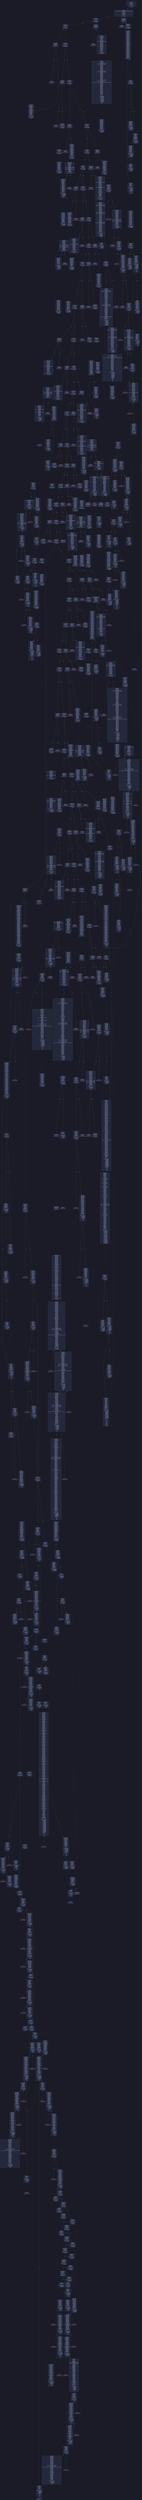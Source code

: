 digraph G {
    node [shape=box, style="filled, rounded", color="#565f89", fontcolor="#c0caf5", fontname="Helvetica", fillcolor="#24283b"];
    edge [color="#414868", fontcolor="#c0caf5", fontname="Helvetica"];
    bgcolor="#1a1b26";
    0 [ label = "[00] PUSH1 80
[02] PUSH1 40
[04] MSTORE
[05] PUSH1 04
[07] CALLDATASIZE
[08] LT
[09] PUSH2 01cd
[0c] JUMPI

Stack size req: 0, sizeΔ: 0
" shape = invhouse]
    1 [ label = "[0d] PUSH1 00
[0f] CALLDATALOAD
[10] PUSH29 0100000000000000000000000000000000000000000000000000000000
[2e] SWAP1
[2f] DIV
[30] PUSH4 ffffffff
[35] AND
[36] DUP1
[37] PUSH4 06fdde03
[3c] EQ
[3d] PUSH2 01d2
[40] JUMPI

Stack size req: 0, sizeΔ: 1
"]
    2 [ label = "[41] DUP1
[42] PUSH4 095ea7b3
[47] EQ
[48] PUSH2 0262
[4b] JUMPI

Stack size req: 1, sizeΔ: 0
Entry->Op usage:
	0->71:EQ:1
"]
    3 [ label = "[4c] DUP1
[4d] PUSH4 1754bd8e
[52] EQ
[53] PUSH2 02c7
[56] JUMPI

Stack size req: 1, sizeΔ: 0
Entry->Op usage:
	0->82:EQ:1
"]
    4 [ label = "[57] DUP1
[58] PUSH4 18160ddd
[5d] EQ
[5e] PUSH2 031c
[61] JUMPI

Stack size req: 1, sizeΔ: 0
Entry->Op usage:
	0->93:EQ:1
"]
    5 [ label = "[62] DUP1
[63] PUSH4 1d2e5a3a
[68] EQ
[69] PUSH2 0347
[6c] JUMPI

Stack size req: 1, sizeΔ: 0
Entry->Op usage:
	0->104:EQ:1
"]
    6 [ label = "[6d] DUP1
[6e] PUSH4 1f1b11cc
[73] EQ
[74] PUSH2 038e
[77] JUMPI

Stack size req: 1, sizeΔ: 0
Entry->Op usage:
	0->115:EQ:1
"]
    7 [ label = "[78] DUP1
[79] PUSH4 23b872dd
[7e] EQ
[7f] PUSH2 03bb
[82] JUMPI

Stack size req: 1, sizeΔ: 0
Entry->Op usage:
	0->126:EQ:1
"]
    8 [ label = "[83] DUP1
[84] PUSH4 27bfeaf5
[89] EQ
[8a] PUSH2 0440
[8d] JUMPI

Stack size req: 1, sizeΔ: 0
Entry->Op usage:
	0->137:EQ:1
"]
    9 [ label = "[8e] DUP1
[8f] PUSH4 27e235e3
[94] EQ
[95] PUSH2 0485
[98] JUMPI

Stack size req: 1, sizeΔ: 0
Entry->Op usage:
	0->148:EQ:1
"]
    10 [ label = "[99] DUP1
[9a] PUSH4 2e2bec5c
[9f] EQ
[a0] PUSH2 04dc
[a3] JUMPI

Stack size req: 1, sizeΔ: 0
Entry->Op usage:
	0->159:EQ:1
"]
    11 [ label = "[a4] DUP1
[a5] PUSH4 313ce567
[aa] EQ
[ab] PUSH2 0523
[ae] JUMPI

Stack size req: 1, sizeΔ: 0
Entry->Op usage:
	0->170:EQ:1
"]
    12 [ label = "[af] DUP1
[b0] PUSH4 3d1d2202
[b5] EQ
[b6] PUSH2 054e
[b9] JUMPI

Stack size req: 1, sizeΔ: 0
Entry->Op usage:
	0->181:EQ:1
"]
    13 [ label = "[ba] DUP1
[bb] PUSH4 3ead67b5
[c0] EQ
[c1] PUSH2 05ba
[c4] JUMPI

Stack size req: 1, sizeΔ: 0
Entry->Op usage:
	0->192:EQ:1
"]
    14 [ label = "[c5] DUP1
[c6] PUSH4 4b10a6ad
[cb] EQ
[cc] PUSH2 05fd
[cf] JUMPI

Stack size req: 1, sizeΔ: 0
Entry->Op usage:
	0->203:EQ:1
"]
    15 [ label = "[d0] DUP1
[d1] PUSH4 522f6815
[d6] EQ
[d7] PUSH2 0695
[da] JUMPI

Stack size req: 1, sizeΔ: 0
Entry->Op usage:
	0->214:EQ:1
"]
    16 [ label = "[db] DUP1
[dc] PUSH4 5c658165
[e1] EQ
[e2] PUSH2 06fa
[e5] JUMPI

Stack size req: 1, sizeΔ: 0
Entry->Op usage:
	0->225:EQ:1
"]
    17 [ label = "[e6] DUP1
[e7] PUSH4 68b35396
[ec] EQ
[ed] PUSH2 0771
[f0] JUMPI

Stack size req: 1, sizeΔ: 0
Entry->Op usage:
	0->236:EQ:1
"]
    18 [ label = "[f1] DUP1
[f2] PUSH4 6ad1fe02
[f7] EQ
[f8] PUSH2 079c
[fb] JUMPI

Stack size req: 1, sizeΔ: 0
Entry->Op usage:
	0->247:EQ:1
"]
    19 [ label = "[fc] DUP1
[fd] PUSH4 6cf7da53
[0102] EQ
[0103] PUSH2 07cb
[0106] JUMPI

Stack size req: 1, sizeΔ: 0
Entry->Op usage:
	0->258:EQ:1
"]
    20 [ label = "[0107] DUP1
[0108] PUSH4 70a08231
[010d] EQ
[010e] PUSH2 0810
[0111] JUMPI

Stack size req: 1, sizeΔ: 0
Entry->Op usage:
	0->269:EQ:1
"]
    21 [ label = "[0112] DUP1
[0113] PUSH4 72bc9240
[0118] EQ
[0119] PUSH2 0867
[011c] JUMPI

Stack size req: 1, sizeΔ: 0
Entry->Op usage:
	0->280:EQ:1
"]
    22 [ label = "[011d] DUP1
[011e] PUSH4 7daa9fcd
[0123] EQ
[0124] PUSH2 0892
[0127] JUMPI

Stack size req: 1, sizeΔ: 0
Entry->Op usage:
	0->291:EQ:1
"]
    23 [ label = "[0128] DUP1
[0129] PUSH4 8bc88d7c
[012e] EQ
[012f] PUSH2 089c
[0132] JUMPI

Stack size req: 1, sizeΔ: 0
Entry->Op usage:
	0->302:EQ:1
"]
    24 [ label = "[0133] DUP1
[0134] PUSH4 95d89b41
[0139] EQ
[013a] PUSH2 0927
[013d] JUMPI

Stack size req: 1, sizeΔ: 0
Entry->Op usage:
	0->313:EQ:1
"]
    25 [ label = "[013e] DUP1
[013f] PUSH4 a8fd1026
[0144] EQ
[0145] PUSH2 09b7
[0148] JUMPI

Stack size req: 1, sizeΔ: 0
Entry->Op usage:
	0->324:EQ:1
"]
    26 [ label = "[0149] DUP1
[014a] PUSH4 a9059cbb
[014f] EQ
[0150] PUSH2 09e2
[0153] JUMPI

Stack size req: 1, sizeΔ: 0
Entry->Op usage:
	0->335:EQ:1
"]
    27 [ label = "[0154] DUP1
[0155] PUSH4 bc3abbdb
[015a] EQ
[015b] PUSH2 0a47
[015e] JUMPI

Stack size req: 1, sizeΔ: 0
Entry->Op usage:
	0->346:EQ:1
"]
    28 [ label = "[015f] DUP1
[0160] PUSH4 cb91a6ba
[0165] EQ
[0166] PUSH2 0a72
[0169] JUMPI

Stack size req: 1, sizeΔ: 0
Entry->Op usage:
	0->357:EQ:1
"]
    29 [ label = "[016a] DUP1
[016b] PUSH4 ce606ee0
[0170] EQ
[0171] PUSH2 0ab7
[0174] JUMPI

Stack size req: 1, sizeΔ: 0
Entry->Op usage:
	0->368:EQ:1
"]
    30 [ label = "[0175] DUP1
[0176] PUSH4 d6b1e4a9
[017b] EQ
[017c] PUSH2 0b0e
[017f] JUMPI

Stack size req: 1, sizeΔ: 0
Entry->Op usage:
	0->379:EQ:1
"]
    31 [ label = "[0180] DUP1
[0181] PUSH4 dd01f781
[0186] EQ
[0187] PUSH2 0b38
[018a] JUMPI

Stack size req: 1, sizeΔ: 0
Entry->Op usage:
	0->390:EQ:1
"]
    32 [ label = "[018b] DUP1
[018c] PUSH4 dd62ed3e
[0191] EQ
[0192] PUSH2 0b65
[0195] JUMPI

Stack size req: 1, sizeΔ: 0
Entry->Op usage:
	0->401:EQ:1
"]
    33 [ label = "[0196] DUP1
[0197] PUSH4 e0d152af
[019c] EQ
[019d] PUSH2 0bdc
[01a0] JUMPI

Stack size req: 1, sizeΔ: 0
Entry->Op usage:
	0->412:EQ:1
"]
    34 [ label = "[01a1] DUP1
[01a2] PUSH4 e8e44248
[01a7] EQ
[01a8] PUSH2 0d72
[01ab] JUMPI

Stack size req: 1, sizeΔ: 0
Entry->Op usage:
	0->423:EQ:1
"]
    35 [ label = "[01ac] DUP1
[01ad] PUSH4 ea1eaecb
[01b2] EQ
[01b3] PUSH2 0dd7
[01b6] JUMPI

Stack size req: 1, sizeΔ: 0
Entry->Op usage:
	0->434:EQ:1
"]
    36 [ label = "[01b7] DUP1
[01b8] PUSH4 eac50c47
[01bd] EQ
[01be] PUSH2 0e0e
[01c1] JUMPI

Stack size req: 1, sizeΔ: 0
Entry->Op usage:
	0->445:EQ:1
"]
    37 [ label = "[01c2] DUP1
[01c3] PUSH4 eede471e
[01c8] EQ
[01c9] PUSH2 0e44
[01cc] JUMPI

Stack size req: 1, sizeΔ: 0
Entry->Op usage:
	0->456:EQ:1
"]
    38 [ label = "[01cd] JUMPDEST
[01ce] PUSH1 00
[01d0] DUP1
[01d1] REVERT

Stack size req: 0, sizeΔ: 0
" color = "red"]
    39 [ label = "[01d2] JUMPDEST
[01d3] CALLVALUE
[01d4] DUP1
[01d5] ISZERO
[01d6] PUSH2 01de
[01d9] JUMPI

Stack size req: 0, sizeΔ: 1
"]
    40 [ label = "[01da] PUSH1 00
[01dc] DUP1
[01dd] REVERT

Stack size req: 0, sizeΔ: 0
" color = "red"]
    41 [ label = "[01de] JUMPDEST
[01df] POP
[01e0] PUSH2 01e7
[01e3] PUSH2 0e71
[01e6] JUMP

Stack size req: 1, sizeΔ: 0
Entry->Op usage:
	0->479:POP:0
Entry->Exit:
	0->😵
"]
    42 [ label = "[01e7] JUMPDEST
[01e8] PUSH1 40
[01ea] MLOAD
[01eb] DUP1
[01ec] DUP1
[01ed] PUSH1 20
[01ef] ADD
[01f0] DUP3
[01f1] DUP2
[01f2] SUB
[01f3] DUP3
[01f4] MSTORE
[01f5] DUP4
[01f6] DUP2
[01f7] DUP2
[01f8] MLOAD
[01f9] DUP2
[01fa] MSTORE
[01fb] PUSH1 20
[01fd] ADD
[01fe] SWAP2
[01ff] POP
[0200] DUP1
[0201] MLOAD
[0202] SWAP1
[0203] PUSH1 20
[0205] ADD
[0206] SWAP1
[0207] DUP1
[0208] DUP4
[0209] DUP4
[020a] PUSH1 00

Stack size req: 1, sizeΔ: 9
Entry->Op usage:
	0->504:MLOAD:0
	0->513:MLOAD:0
	0->517:ADD:1
"]
    43 [ label = "[020c] JUMPDEST
[020d] DUP4
[020e] DUP2
[020f] LT
[0210] ISZERO
[0211] PUSH2 0227
[0214] JUMPI

Stack size req: 4, sizeΔ: 0
Entry->Op usage:
	0->527:LT:0
	3->527:LT:1
"]
    44 [ label = "[0215] DUP1
[0216] DUP3
[0217] ADD
[0218] MLOAD
[0219] DUP2
[021a] DUP5
[021b] ADD
[021c] MSTORE
[021d] PUSH1 20
[021f] DUP2
[0220] ADD
[0221] SWAP1
[0222] POP
[0223] PUSH2 020c
[0226] JUMP

Stack size req: 3, sizeΔ: 0
Entry->Op usage:
	0->535:ADD:1
	0->539:ADD:1
	0->544:ADD:0
	0->546:POP:0
	1->535:ADD:0
	2->539:ADD:0
Entry->Exit:
	0->😵
"]
    45 [ label = "[0227] JUMPDEST
[0228] POP
[0229] POP
[022a] POP
[022b] POP
[022c] SWAP1
[022d] POP
[022e] SWAP1
[022f] DUP2
[0230] ADD
[0231] SWAP1
[0232] PUSH1 1f
[0234] AND
[0235] DUP1
[0236] ISZERO
[0237] PUSH2 0254
[023a] JUMPI

Stack size req: 7, sizeΔ: -5
Entry->Op usage:
	0->552:POP:0
	1->553:POP:0
	2->554:POP:0
	3->555:POP:0
	4->560:ADD:0
	4->564:AND:1
	4->566:ISZERO:0
	5->557:POP:0
	6->560:ADD:1
Entry->Exit:
	0->😵
	1->😵
	2->😵
	3->😵
	4->0
	5->😵
	6->😵
"]
    46 [ label = "[023b] DUP1
[023c] DUP3
[023d] SUB
[023e] DUP1
[023f] MLOAD
[0240] PUSH1 01
[0242] DUP4
[0243] PUSH1 20
[0245] SUB
[0246] PUSH2 0100
[0249] EXP
[024a] SUB
[024b] NOT
[024c] AND
[024d] DUP2
[024e] MSTORE
[024f] PUSH1 20
[0251] ADD
[0252] SWAP2
[0253] POP

Stack size req: 2, sizeΔ: 0
Entry->Op usage:
	0->573:SUB:1
	0->581:SUB:1
	1->573:SUB:0
	1->595:POP:0
Entry->Exit:
	1->😵
"]
    47 [ label = "[0254] JUMPDEST
[0255] POP
[0256] SWAP3
[0257] POP
[0258] POP
[0259] POP
[025a] PUSH1 40
[025c] MLOAD
[025d] DUP1
[025e] SWAP2
[025f] SUB
[0260] SWAP1
[0261] RETURN

Stack size req: 5, sizeΔ: -5
Entry->Op usage:
	0->597:POP:0
	1->607:SUB:0
	2->600:POP:0
	3->601:POP:0
	4->599:POP:0
Entry->Exit:
	0->😵
	1->😵
	2->😵
	3->😵
	4->😵
" color = "darkblue"]
    48 [ label = "[0262] JUMPDEST
[0263] CALLVALUE
[0264] DUP1
[0265] ISZERO
[0266] PUSH2 026e
[0269] JUMPI

Stack size req: 0, sizeΔ: 1
"]
    49 [ label = "[026a] PUSH1 00
[026c] DUP1
[026d] REVERT

Stack size req: 0, sizeΔ: 0
" color = "red"]
    50 [ label = "[026e] JUMPDEST
[026f] POP
[0270] PUSH2 02ad
[0273] PUSH1 04
[0275] DUP1
[0276] CALLDATASIZE
[0277] SUB
[0278] DUP2
[0279] ADD
[027a] SWAP1
[027b] DUP1
[027c] DUP1
[027d] CALLDATALOAD
[027e] PUSH20 ffffffffffffffffffffffffffffffffffffffff
[0293] AND
[0294] SWAP1
[0295] PUSH1 20
[0297] ADD
[0298] SWAP1
[0299] SWAP3
[029a] SWAP2
[029b] SWAP1
[029c] DUP1
[029d] CALLDATALOAD
[029e] SWAP1
[029f] PUSH1 20
[02a1] ADD
[02a2] SWAP1
[02a3] SWAP3
[02a4] SWAP2
[02a5] SWAP1
[02a6] POP
[02a7] POP
[02a8] POP
[02a9] PUSH2 0f0f
[02ac] JUMP

Stack size req: 1, sizeΔ: 2
Entry->Op usage:
	0->623:POP:0
Entry->Exit:
	0->😵
"]
    51 [ label = "[02ad] JUMPDEST
[02ae] PUSH1 40
[02b0] MLOAD
[02b1] DUP1
[02b2] DUP3
[02b3] ISZERO
[02b4] ISZERO
[02b5] ISZERO
[02b6] ISZERO
[02b7] DUP2
[02b8] MSTORE
[02b9] PUSH1 20
[02bb] ADD
[02bc] SWAP2
[02bd] POP
[02be] POP
[02bf] PUSH1 40
[02c1] MLOAD
[02c2] DUP1
[02c3] SWAP2
[02c4] SUB
[02c5] SWAP1
[02c6] RETURN

Stack size req: 1, sizeΔ: -1
Entry->Op usage:
	0->691:ISZERO:0
	0->701:POP:0
Entry->Exit:
	0->😵
" color = "darkblue"]
    52 [ label = "[02c7] JUMPDEST
[02c8] CALLVALUE
[02c9] DUP1
[02ca] ISZERO
[02cb] PUSH2 02d3
[02ce] JUMPI

Stack size req: 0, sizeΔ: 1
"]
    53 [ label = "[02cf] PUSH1 00
[02d1] DUP1
[02d2] REVERT

Stack size req: 0, sizeΔ: 0
" color = "red"]
    54 [ label = "[02d3] JUMPDEST
[02d4] POP
[02d5] PUSH2 02f2
[02d8] PUSH1 04
[02da] DUP1
[02db] CALLDATASIZE
[02dc] SUB
[02dd] DUP2
[02de] ADD
[02df] SWAP1
[02e0] DUP1
[02e1] DUP1
[02e2] CALLDATALOAD
[02e3] SWAP1
[02e4] PUSH1 20
[02e6] ADD
[02e7] SWAP1
[02e8] SWAP3
[02e9] SWAP2
[02ea] SWAP1
[02eb] POP
[02ec] POP
[02ed] POP
[02ee] PUSH2 1001
[02f1] JUMP

Stack size req: 1, sizeΔ: 1
Entry->Op usage:
	0->724:POP:0
Entry->Exit:
	0->😵
"]
    55 [ label = "[02f2] JUMPDEST
[02f3] PUSH1 40
[02f5] MLOAD
[02f6] DUP1
[02f7] DUP3
[02f8] PUSH8 ffffffffffffffff
[0301] AND
[0302] PUSH8 ffffffffffffffff
[030b] AND
[030c] DUP2
[030d] MSTORE
[030e] PUSH1 20
[0310] ADD
[0311] SWAP2
[0312] POP
[0313] POP
[0314] PUSH1 40
[0316] MLOAD
[0317] DUP1
[0318] SWAP2
[0319] SUB
[031a] SWAP1
[031b] RETURN

Stack size req: 1, sizeΔ: -1
Entry->Op usage:
	0->769:AND:1
	0->779:AND:1
	0->781:MSTORE:1
	0->786:POP:0
Entry->Exit:
	0->😵
" color = "darkblue"]
    56 [ label = "[031c] JUMPDEST
[031d] CALLVALUE
[031e] DUP1
[031f] ISZERO
[0320] PUSH2 0328
[0323] JUMPI

Stack size req: 0, sizeΔ: 1
"]
    57 [ label = "[0324] PUSH1 00
[0326] DUP1
[0327] REVERT

Stack size req: 0, sizeΔ: 0
" color = "red"]
    58 [ label = "[0328] JUMPDEST
[0329] POP
[032a] PUSH2 0331
[032d] PUSH2 131c
[0330] JUMP

Stack size req: 1, sizeΔ: 0
Entry->Op usage:
	0->809:POP:0
Entry->Exit:
	0->😵
"]
    59 [ label = "[0331] JUMPDEST
[0332] PUSH1 40
[0334] MLOAD
[0335] DUP1
[0336] DUP3
[0337] DUP2
[0338] MSTORE
[0339] PUSH1 20
[033b] ADD
[033c] SWAP2
[033d] POP
[033e] POP
[033f] PUSH1 40
[0341] MLOAD
[0342] DUP1
[0343] SWAP2
[0344] SUB
[0345] SWAP1
[0346] RETURN

Stack size req: 1, sizeΔ: -1
Entry->Op usage:
	0->824:MSTORE:1
	0->829:POP:0
Entry->Exit:
	0->😵
" color = "darkblue"]
    60 [ label = "[0347] JUMPDEST
[0348] CALLVALUE
[0349] DUP1
[034a] ISZERO
[034b] PUSH2 0353
[034e] JUMPI

Stack size req: 0, sizeΔ: 1
"]
    61 [ label = "[034f] PUSH1 00
[0351] DUP1
[0352] REVERT

Stack size req: 0, sizeΔ: 0
" color = "red"]
    62 [ label = "[0353] JUMPDEST
[0354] POP
[0355] PUSH2 0374
[0358] PUSH1 04
[035a] DUP1
[035b] CALLDATASIZE
[035c] SUB
[035d] DUP2
[035e] ADD
[035f] SWAP1
[0360] DUP1
[0361] DUP1
[0362] CALLDATALOAD
[0363] ISZERO
[0364] ISZERO
[0365] SWAP1
[0366] PUSH1 20
[0368] ADD
[0369] SWAP1
[036a] SWAP3
[036b] SWAP2
[036c] SWAP1
[036d] POP
[036e] POP
[036f] POP
[0370] PUSH2 1322
[0373] JUMP

Stack size req: 1, sizeΔ: 1
Entry->Op usage:
	0->852:POP:0
Entry->Exit:
	0->😵
"]
    63 [ label = "[0374] JUMPDEST
[0375] PUSH1 40
[0377] MLOAD
[0378] DUP1
[0379] DUP3
[037a] ISZERO
[037b] ISZERO
[037c] ISZERO
[037d] ISZERO
[037e] DUP2
[037f] MSTORE
[0380] PUSH1 20
[0382] ADD
[0383] SWAP2
[0384] POP
[0385] POP
[0386] PUSH1 40
[0388] MLOAD
[0389] DUP1
[038a] SWAP2
[038b] SUB
[038c] SWAP1
[038d] RETURN

Stack size req: 1, sizeΔ: -1
Entry->Op usage:
	0->890:ISZERO:0
	0->900:POP:0
Entry->Exit:
	0->😵
" color = "darkblue"]
    64 [ label = "[038e] JUMPDEST
[038f] CALLVALUE
[0390] DUP1
[0391] ISZERO
[0392] PUSH2 039a
[0395] JUMPI

Stack size req: 0, sizeΔ: 1
"]
    65 [ label = "[0396] PUSH1 00
[0398] DUP1
[0399] REVERT

Stack size req: 0, sizeΔ: 0
" color = "red"]
    66 [ label = "[039a] JUMPDEST
[039b] POP
[039c] PUSH2 03b9
[039f] PUSH1 04
[03a1] DUP1
[03a2] CALLDATASIZE
[03a3] SUB
[03a4] DUP2
[03a5] ADD
[03a6] SWAP1
[03a7] DUP1
[03a8] DUP1
[03a9] CALLDATALOAD
[03aa] SWAP1
[03ab] PUSH1 20
[03ad] ADD
[03ae] SWAP1
[03af] SWAP3
[03b0] SWAP2
[03b1] SWAP1
[03b2] POP
[03b3] POP
[03b4] POP
[03b5] PUSH2 13a3
[03b8] JUMP

Stack size req: 1, sizeΔ: 1
Entry->Op usage:
	0->923:POP:0
Entry->Exit:
	0->😵
"]
    67 [ label = "[03b9] JUMPDEST
[03ba] STOP

Stack size req: 0, sizeΔ: 0
" color = "darkblue"]
    68 [ label = "[03bb] JUMPDEST
[03bc] CALLVALUE
[03bd] DUP1
[03be] ISZERO
[03bf] PUSH2 03c7
[03c2] JUMPI

Stack size req: 0, sizeΔ: 1
"]
    69 [ label = "[03c3] PUSH1 00
[03c5] DUP1
[03c6] REVERT

Stack size req: 0, sizeΔ: 0
" color = "red"]
    70 [ label = "[03c7] JUMPDEST
[03c8] POP
[03c9] PUSH2 0426
[03cc] PUSH1 04
[03ce] DUP1
[03cf] CALLDATASIZE
[03d0] SUB
[03d1] DUP2
[03d2] ADD
[03d3] SWAP1
[03d4] DUP1
[03d5] DUP1
[03d6] CALLDATALOAD
[03d7] PUSH20 ffffffffffffffffffffffffffffffffffffffff
[03ec] AND
[03ed] SWAP1
[03ee] PUSH1 20
[03f0] ADD
[03f1] SWAP1
[03f2] SWAP3
[03f3] SWAP2
[03f4] SWAP1
[03f5] DUP1
[03f6] CALLDATALOAD
[03f7] PUSH20 ffffffffffffffffffffffffffffffffffffffff
[040c] AND
[040d] SWAP1
[040e] PUSH1 20
[0410] ADD
[0411] SWAP1
[0412] SWAP3
[0413] SWAP2
[0414] SWAP1
[0415] DUP1
[0416] CALLDATALOAD
[0417] SWAP1
[0418] PUSH1 20
[041a] ADD
[041b] SWAP1
[041c] SWAP3
[041d] SWAP2
[041e] SWAP1
[041f] POP
[0420] POP
[0421] POP
[0422] PUSH2 169d
[0425] JUMP

Stack size req: 1, sizeΔ: 3
Entry->Op usage:
	0->968:POP:0
Entry->Exit:
	0->😵
"]
    71 [ label = "[0426] JUMPDEST
[0427] PUSH1 40
[0429] MLOAD
[042a] DUP1
[042b] DUP3
[042c] ISZERO
[042d] ISZERO
[042e] ISZERO
[042f] ISZERO
[0430] DUP2
[0431] MSTORE
[0432] PUSH1 20
[0434] ADD
[0435] SWAP2
[0436] POP
[0437] POP
[0438] PUSH1 40
[043a] MLOAD
[043b] DUP1
[043c] SWAP2
[043d] SUB
[043e] SWAP1
[043f] RETURN

Stack size req: 1, sizeΔ: -1
Entry->Op usage:
	0->1068:ISZERO:0
	0->1078:POP:0
Entry->Exit:
	0->😵
" color = "darkblue"]
    72 [ label = "[0440] JUMPDEST
[0441] CALLVALUE
[0442] DUP1
[0443] ISZERO
[0444] PUSH2 044c
[0447] JUMPI

Stack size req: 0, sizeΔ: 1
"]
    73 [ label = "[0448] PUSH1 00
[044a] DUP1
[044b] REVERT

Stack size req: 0, sizeΔ: 0
" color = "red"]
    74 [ label = "[044c] JUMPDEST
[044d] POP
[044e] PUSH2 046b
[0451] PUSH1 04
[0453] DUP1
[0454] CALLDATASIZE
[0455] SUB
[0456] DUP2
[0457] ADD
[0458] SWAP1
[0459] DUP1
[045a] DUP1
[045b] CALLDATALOAD
[045c] SWAP1
[045d] PUSH1 20
[045f] ADD
[0460] SWAP1
[0461] SWAP3
[0462] SWAP2
[0463] SWAP1
[0464] POP
[0465] POP
[0466] POP
[0467] PUSH2 1937
[046a] JUMP

Stack size req: 1, sizeΔ: 1
Entry->Op usage:
	0->1101:POP:0
Entry->Exit:
	0->😵
"]
    75 [ label = "[046b] JUMPDEST
[046c] PUSH1 40
[046e] MLOAD
[046f] DUP1
[0470] DUP3
[0471] ISZERO
[0472] ISZERO
[0473] ISZERO
[0474] ISZERO
[0475] DUP2
[0476] MSTORE
[0477] PUSH1 20
[0479] ADD
[047a] SWAP2
[047b] POP
[047c] POP
[047d] PUSH1 40
[047f] MLOAD
[0480] DUP1
[0481] SWAP2
[0482] SUB
[0483] SWAP1
[0484] RETURN

Stack size req: 1, sizeΔ: -1
Entry->Op usage:
	0->1137:ISZERO:0
	0->1147:POP:0
Entry->Exit:
	0->😵
" color = "darkblue"]
    76 [ label = "[0485] JUMPDEST
[0486] CALLVALUE
[0487] DUP1
[0488] ISZERO
[0489] PUSH2 0491
[048c] JUMPI

Stack size req: 0, sizeΔ: 1
"]
    77 [ label = "[048d] PUSH1 00
[048f] DUP1
[0490] REVERT

Stack size req: 0, sizeΔ: 0
" color = "red"]
    78 [ label = "[0491] JUMPDEST
[0492] POP
[0493] PUSH2 04c6
[0496] PUSH1 04
[0498] DUP1
[0499] CALLDATASIZE
[049a] SUB
[049b] DUP2
[049c] ADD
[049d] SWAP1
[049e] DUP1
[049f] DUP1
[04a0] CALLDATALOAD
[04a1] PUSH20 ffffffffffffffffffffffffffffffffffffffff
[04b6] AND
[04b7] SWAP1
[04b8] PUSH1 20
[04ba] ADD
[04bb] SWAP1
[04bc] SWAP3
[04bd] SWAP2
[04be] SWAP1
[04bf] POP
[04c0] POP
[04c1] POP
[04c2] PUSH2 19a5
[04c5] JUMP

Stack size req: 1, sizeΔ: 1
Entry->Op usage:
	0->1170:POP:0
Entry->Exit:
	0->😵
"]
    79 [ label = "[04c6] JUMPDEST
[04c7] PUSH1 40
[04c9] MLOAD
[04ca] DUP1
[04cb] DUP3
[04cc] DUP2
[04cd] MSTORE
[04ce] PUSH1 20
[04d0] ADD
[04d1] SWAP2
[04d2] POP
[04d3] POP
[04d4] PUSH1 40
[04d6] MLOAD
[04d7] DUP1
[04d8] SWAP2
[04d9] SUB
[04da] SWAP1
[04db] RETURN

Stack size req: 1, sizeΔ: -1
Entry->Op usage:
	0->1229:MSTORE:1
	0->1234:POP:0
Entry->Exit:
	0->😵
" color = "darkblue"]
    80 [ label = "[04dc] JUMPDEST
[04dd] CALLVALUE
[04de] DUP1
[04df] ISZERO
[04e0] PUSH2 04e8
[04e3] JUMPI

Stack size req: 0, sizeΔ: 1
"]
    81 [ label = "[04e4] PUSH1 00
[04e6] DUP1
[04e7] REVERT

Stack size req: 0, sizeΔ: 0
" color = "red"]
    82 [ label = "[04e8] JUMPDEST
[04e9] POP
[04ea] PUSH2 0507
[04ed] PUSH1 04
[04ef] DUP1
[04f0] CALLDATASIZE
[04f1] SUB
[04f2] DUP2
[04f3] ADD
[04f4] SWAP1
[04f5] DUP1
[04f6] DUP1
[04f7] CALLDATALOAD
[04f8] SWAP1
[04f9] PUSH1 20
[04fb] ADD
[04fc] SWAP1
[04fd] SWAP3
[04fe] SWAP2
[04ff] SWAP1
[0500] POP
[0501] POP
[0502] POP
[0503] PUSH2 19bd
[0506] JUMP

Stack size req: 1, sizeΔ: 1
Entry->Op usage:
	0->1257:POP:0
Entry->Exit:
	0->😵
"]
    83 [ label = "[0507] JUMPDEST
[0508] PUSH1 40
[050a] MLOAD
[050b] DUP1
[050c] DUP3
[050d] PUSH1 ff
[050f] AND
[0510] PUSH1 ff
[0512] AND
[0513] DUP2
[0514] MSTORE
[0515] PUSH1 20
[0517] ADD
[0518] SWAP2
[0519] POP
[051a] POP
[051b] PUSH1 40
[051d] MLOAD
[051e] DUP1
[051f] SWAP2
[0520] SUB
[0521] SWAP1
[0522] RETURN

Stack size req: 1, sizeΔ: -1
Entry->Op usage:
	0->1295:AND:1
	0->1298:AND:1
	0->1300:MSTORE:1
	0->1305:POP:0
Entry->Exit:
	0->😵
" color = "darkblue"]
    84 [ label = "[0523] JUMPDEST
[0524] CALLVALUE
[0525] DUP1
[0526] ISZERO
[0527] PUSH2 052f
[052a] JUMPI

Stack size req: 0, sizeΔ: 1
"]
    85 [ label = "[052b] PUSH1 00
[052d] DUP1
[052e] REVERT

Stack size req: 0, sizeΔ: 0
" color = "red"]
    86 [ label = "[052f] JUMPDEST
[0530] POP
[0531] PUSH2 0538
[0534] PUSH2 1abd
[0537] JUMP

Stack size req: 1, sizeΔ: 0
Entry->Op usage:
	0->1328:POP:0
Entry->Exit:
	0->😵
"]
    87 [ label = "[0538] JUMPDEST
[0539] PUSH1 40
[053b] MLOAD
[053c] DUP1
[053d] DUP3
[053e] DUP2
[053f] MSTORE
[0540] PUSH1 20
[0542] ADD
[0543] SWAP2
[0544] POP
[0545] POP
[0546] PUSH1 40
[0548] MLOAD
[0549] DUP1
[054a] SWAP2
[054b] SUB
[054c] SWAP1
[054d] RETURN

Stack size req: 1, sizeΔ: -1
Entry->Op usage:
	0->1343:MSTORE:1
	0->1348:POP:0
Entry->Exit:
	0->😵
" color = "darkblue"]
    88 [ label = "[054e] JUMPDEST
[054f] CALLVALUE
[0550] DUP1
[0551] ISZERO
[0552] PUSH2 055a
[0555] JUMPI

Stack size req: 0, sizeΔ: 1
"]
    89 [ label = "[0556] PUSH1 00
[0558] DUP1
[0559] REVERT

Stack size req: 0, sizeΔ: 0
" color = "red"]
    90 [ label = "[055a] JUMPDEST
[055b] POP
[055c] PUSH2 0563
[055f] PUSH2 1ac3
[0562] JUMP

Stack size req: 1, sizeΔ: 0
Entry->Op usage:
	0->1371:POP:0
Entry->Exit:
	0->😵
"]
    91 [ label = "[0563] JUMPDEST
[0564] PUSH1 40
[0566] MLOAD
[0567] DUP1
[0568] DUP1
[0569] PUSH1 20
[056b] ADD
[056c] DUP3
[056d] DUP2
[056e] SUB
[056f] DUP3
[0570] MSTORE
[0571] DUP4
[0572] DUP2
[0573] DUP2
[0574] MLOAD
[0575] DUP2
[0576] MSTORE
[0577] PUSH1 20
[0579] ADD
[057a] SWAP2
[057b] POP
[057c] DUP1
[057d] MLOAD
[057e] SWAP1
[057f] PUSH1 20
[0581] ADD
[0582] SWAP1
[0583] PUSH1 20
[0585] MUL
[0586] DUP1
[0587] DUP4
[0588] DUP4
[0589] PUSH1 00

Stack size req: 1, sizeΔ: 9
Entry->Op usage:
	0->1396:MLOAD:0
	0->1405:MLOAD:0
	0->1409:ADD:1
"]
    92 [ label = "[058b] JUMPDEST
[058c] DUP4
[058d] DUP2
[058e] LT
[058f] ISZERO
[0590] PUSH2 05a6
[0593] JUMPI

Stack size req: 4, sizeΔ: 0
Entry->Op usage:
	0->1422:LT:0
	3->1422:LT:1
"]
    93 [ label = "[0594] DUP1
[0595] DUP3
[0596] ADD
[0597] MLOAD
[0598] DUP2
[0599] DUP5
[059a] ADD
[059b] MSTORE
[059c] PUSH1 20
[059e] DUP2
[059f] ADD
[05a0] SWAP1
[05a1] POP
[05a2] PUSH2 058b
[05a5] JUMP

Stack size req: 3, sizeΔ: 0
Entry->Op usage:
	0->1430:ADD:1
	0->1434:ADD:1
	0->1439:ADD:0
	0->1441:POP:0
	1->1430:ADD:0
	2->1434:ADD:0
Entry->Exit:
	0->😵
"]
    94 [ label = "[05a6] JUMPDEST
[05a7] POP
[05a8] POP
[05a9] POP
[05aa] POP
[05ab] SWAP1
[05ac] POP
[05ad] ADD
[05ae] SWAP3
[05af] POP
[05b0] POP
[05b1] POP
[05b2] PUSH1 40
[05b4] MLOAD
[05b5] DUP1
[05b6] SWAP2
[05b7] SUB
[05b8] SWAP1
[05b9] RETURN

Stack size req: 10, sizeΔ: -10
Entry->Op usage:
	0->1447:POP:0
	1->1448:POP:0
	2->1449:POP:0
	3->1450:POP:0
	4->1453:ADD:0
	5->1452:POP:0
	6->1453:ADD:1
	7->1456:POP:0
	8->1457:POP:0
	9->1455:POP:0
Entry->Exit:
	0->😵
	1->😵
	2->😵
	3->😵
	4->😵
	5->😵
	6->😵
	7->😵
	8->😵
	9->😵
" color = "darkblue"]
    95 [ label = "[05ba] JUMPDEST
[05bb] CALLVALUE
[05bc] DUP1
[05bd] ISZERO
[05be] PUSH2 05c6
[05c1] JUMPI

Stack size req: 0, sizeΔ: 1
"]
    96 [ label = "[05c2] PUSH1 00
[05c4] DUP1
[05c5] REVERT

Stack size req: 0, sizeΔ: 0
" color = "red"]
    97 [ label = "[05c6] JUMPDEST
[05c7] POP
[05c8] PUSH2 05fb
[05cb] PUSH1 04
[05cd] DUP1
[05ce] CALLDATASIZE
[05cf] SUB
[05d0] DUP2
[05d1] ADD
[05d2] SWAP1
[05d3] DUP1
[05d4] DUP1
[05d5] CALLDATALOAD
[05d6] PUSH20 ffffffffffffffffffffffffffffffffffffffff
[05eb] AND
[05ec] SWAP1
[05ed] PUSH1 20
[05ef] ADD
[05f0] SWAP1
[05f1] SWAP3
[05f2] SWAP2
[05f3] SWAP1
[05f4] POP
[05f5] POP
[05f6] POP
[05f7] PUSH2 1c0d
[05fa] JUMP

Stack size req: 1, sizeΔ: 1
Entry->Op usage:
	0->1479:POP:0
Entry->Exit:
	0->😵
"]
    98 [ label = "[05fb] JUMPDEST
[05fc] STOP

Stack size req: 0, sizeΔ: 0
" color = "darkblue"]
    99 [ label = "[05fd] JUMPDEST
[05fe] CALLVALUE
[05ff] DUP1
[0600] ISZERO
[0601] PUSH2 0609
[0604] JUMPI

Stack size req: 0, sizeΔ: 1
"]
    100 [ label = "[0605] PUSH1 00
[0607] DUP1
[0608] REVERT

Stack size req: 0, sizeΔ: 0
" color = "red"]
    101 [ label = "[0609] JUMPDEST
[060a] POP
[060b] PUSH2 063e
[060e] PUSH1 04
[0610] DUP1
[0611] CALLDATASIZE
[0612] SUB
[0613] DUP2
[0614] ADD
[0615] SWAP1
[0616] DUP1
[0617] DUP1
[0618] CALLDATALOAD
[0619] PUSH20 ffffffffffffffffffffffffffffffffffffffff
[062e] AND
[062f] SWAP1
[0630] PUSH1 20
[0632] ADD
[0633] SWAP1
[0634] SWAP3
[0635] SWAP2
[0636] SWAP1
[0637] POP
[0638] POP
[0639] POP
[063a] PUSH2 1cad
[063d] JUMP

Stack size req: 1, sizeΔ: 1
Entry->Op usage:
	0->1546:POP:0
Entry->Exit:
	0->😵
"]
    102 [ label = "[063e] JUMPDEST
[063f] PUSH1 40
[0641] MLOAD
[0642] DUP1
[0643] DUP1
[0644] PUSH1 20
[0646] ADD
[0647] DUP3
[0648] DUP2
[0649] SUB
[064a] DUP3
[064b] MSTORE
[064c] DUP4
[064d] DUP2
[064e] DUP2
[064f] MLOAD
[0650] DUP2
[0651] MSTORE
[0652] PUSH1 20
[0654] ADD
[0655] SWAP2
[0656] POP
[0657] DUP1
[0658] MLOAD
[0659] SWAP1
[065a] PUSH1 20
[065c] ADD
[065d] SWAP1
[065e] PUSH1 20
[0660] MUL
[0661] DUP1
[0662] DUP4
[0663] DUP4
[0664] PUSH1 00

Stack size req: 1, sizeΔ: 9
Entry->Op usage:
	0->1615:MLOAD:0
	0->1624:MLOAD:0
	0->1628:ADD:1
"]
    103 [ label = "[0666] JUMPDEST
[0667] DUP4
[0668] DUP2
[0669] LT
[066a] ISZERO
[066b] PUSH2 0681
[066e] JUMPI

Stack size req: 4, sizeΔ: 0
Entry->Op usage:
	0->1641:LT:0
	3->1641:LT:1
"]
    104 [ label = "[066f] DUP1
[0670] DUP3
[0671] ADD
[0672] MLOAD
[0673] DUP2
[0674] DUP5
[0675] ADD
[0676] MSTORE
[0677] PUSH1 20
[0679] DUP2
[067a] ADD
[067b] SWAP1
[067c] POP
[067d] PUSH2 0666
[0680] JUMP

Stack size req: 3, sizeΔ: 0
Entry->Op usage:
	0->1649:ADD:1
	0->1653:ADD:1
	0->1658:ADD:0
	0->1660:POP:0
	1->1649:ADD:0
	2->1653:ADD:0
Entry->Exit:
	0->😵
"]
    105 [ label = "[0681] JUMPDEST
[0682] POP
[0683] POP
[0684] POP
[0685] POP
[0686] SWAP1
[0687] POP
[0688] ADD
[0689] SWAP3
[068a] POP
[068b] POP
[068c] POP
[068d] PUSH1 40
[068f] MLOAD
[0690] DUP1
[0691] SWAP2
[0692] SUB
[0693] SWAP1
[0694] RETURN

Stack size req: 10, sizeΔ: -10
Entry->Op usage:
	0->1666:POP:0
	1->1667:POP:0
	2->1668:POP:0
	3->1669:POP:0
	4->1672:ADD:0
	5->1671:POP:0
	6->1672:ADD:1
	7->1675:POP:0
	8->1676:POP:0
	9->1674:POP:0
Entry->Exit:
	0->😵
	1->😵
	2->😵
	3->😵
	4->😵
	5->😵
	6->😵
	7->😵
	8->😵
	9->😵
" color = "darkblue"]
    106 [ label = "[0695] JUMPDEST
[0696] CALLVALUE
[0697] DUP1
[0698] ISZERO
[0699] PUSH2 06a1
[069c] JUMPI

Stack size req: 0, sizeΔ: 1
"]
    107 [ label = "[069d] PUSH1 00
[069f] DUP1
[06a0] REVERT

Stack size req: 0, sizeΔ: 0
" color = "red"]
    108 [ label = "[06a1] JUMPDEST
[06a2] POP
[06a3] PUSH2 06e0
[06a6] PUSH1 04
[06a8] DUP1
[06a9] CALLDATASIZE
[06aa] SUB
[06ab] DUP2
[06ac] ADD
[06ad] SWAP1
[06ae] DUP1
[06af] DUP1
[06b0] CALLDATALOAD
[06b1] PUSH20 ffffffffffffffffffffffffffffffffffffffff
[06c6] AND
[06c7] SWAP1
[06c8] PUSH1 20
[06ca] ADD
[06cb] SWAP1
[06cc] SWAP3
[06cd] SWAP2
[06ce] SWAP1
[06cf] DUP1
[06d0] CALLDATALOAD
[06d1] SWAP1
[06d2] PUSH1 20
[06d4] ADD
[06d5] SWAP1
[06d6] SWAP3
[06d7] SWAP2
[06d8] SWAP1
[06d9] POP
[06da] POP
[06db] POP
[06dc] PUSH2 1e33
[06df] JUMP

Stack size req: 1, sizeΔ: 2
Entry->Op usage:
	0->1698:POP:0
Entry->Exit:
	0->😵
"]
    109 [ label = "[06e0] JUMPDEST
[06e1] PUSH1 40
[06e3] MLOAD
[06e4] DUP1
[06e5] DUP3
[06e6] ISZERO
[06e7] ISZERO
[06e8] ISZERO
[06e9] ISZERO
[06ea] DUP2
[06eb] MSTORE
[06ec] PUSH1 20
[06ee] ADD
[06ef] SWAP2
[06f0] POP
[06f1] POP
[06f2] PUSH1 40
[06f4] MLOAD
[06f5] DUP1
[06f6] SWAP2
[06f7] SUB
[06f8] SWAP1
[06f9] RETURN

Stack size req: 1, sizeΔ: -1
Entry->Op usage:
	0->1766:ISZERO:0
	0->1776:POP:0
Entry->Exit:
	0->😵
" color = "darkblue"]
    110 [ label = "[06fa] JUMPDEST
[06fb] CALLVALUE
[06fc] DUP1
[06fd] ISZERO
[06fe] PUSH2 0706
[0701] JUMPI

Stack size req: 0, sizeΔ: 1
"]
    111 [ label = "[0702] PUSH1 00
[0704] DUP1
[0705] REVERT

Stack size req: 0, sizeΔ: 0
" color = "red"]
    112 [ label = "[0706] JUMPDEST
[0707] POP
[0708] PUSH2 075b
[070b] PUSH1 04
[070d] DUP1
[070e] CALLDATASIZE
[070f] SUB
[0710] DUP2
[0711] ADD
[0712] SWAP1
[0713] DUP1
[0714] DUP1
[0715] CALLDATALOAD
[0716] PUSH20 ffffffffffffffffffffffffffffffffffffffff
[072b] AND
[072c] SWAP1
[072d] PUSH1 20
[072f] ADD
[0730] SWAP1
[0731] SWAP3
[0732] SWAP2
[0733] SWAP1
[0734] DUP1
[0735] CALLDATALOAD
[0736] PUSH20 ffffffffffffffffffffffffffffffffffffffff
[074b] AND
[074c] SWAP1
[074d] PUSH1 20
[074f] ADD
[0750] SWAP1
[0751] SWAP3
[0752] SWAP2
[0753] SWAP1
[0754] POP
[0755] POP
[0756] POP
[0757] PUSH2 1f6a
[075a] JUMP

Stack size req: 1, sizeΔ: 2
Entry->Op usage:
	0->1799:POP:0
Entry->Exit:
	0->😵
"]
    113 [ label = "[075b] JUMPDEST
[075c] PUSH1 40
[075e] MLOAD
[075f] DUP1
[0760] DUP3
[0761] DUP2
[0762] MSTORE
[0763] PUSH1 20
[0765] ADD
[0766] SWAP2
[0767] POP
[0768] POP
[0769] PUSH1 40
[076b] MLOAD
[076c] DUP1
[076d] SWAP2
[076e] SUB
[076f] SWAP1
[0770] RETURN

Stack size req: 1, sizeΔ: -1
Entry->Op usage:
	0->1890:MSTORE:1
	0->1895:POP:0
Entry->Exit:
	0->😵
" color = "darkblue"]
    114 [ label = "[0771] JUMPDEST
[0772] CALLVALUE
[0773] DUP1
[0774] ISZERO
[0775] PUSH2 077d
[0778] JUMPI

Stack size req: 0, sizeΔ: 1
"]
    115 [ label = "[0779] PUSH1 00
[077b] DUP1
[077c] REVERT

Stack size req: 0, sizeΔ: 0
" color = "red"]
    116 [ label = "[077d] JUMPDEST
[077e] POP
[077f] PUSH2 0786
[0782] PUSH2 1f8f
[0785] JUMP

Stack size req: 1, sizeΔ: 0
Entry->Op usage:
	0->1918:POP:0
Entry->Exit:
	0->😵
"]
    117 [ label = "[0786] JUMPDEST
[0787] PUSH1 40
[0789] MLOAD
[078a] DUP1
[078b] DUP3
[078c] DUP2
[078d] MSTORE
[078e] PUSH1 20
[0790] ADD
[0791] SWAP2
[0792] POP
[0793] POP
[0794] PUSH1 40
[0796] MLOAD
[0797] DUP1
[0798] SWAP2
[0799] SUB
[079a] SWAP1
[079b] RETURN

Stack size req: 1, sizeΔ: -1
Entry->Op usage:
	0->1933:MSTORE:1
	0->1938:POP:0
Entry->Exit:
	0->😵
" color = "darkblue"]
    118 [ label = "[079c] JUMPDEST
[079d] CALLVALUE
[079e] DUP1
[079f] ISZERO
[07a0] PUSH2 07a8
[07a3] JUMPI

Stack size req: 0, sizeΔ: 1
"]
    119 [ label = "[07a4] PUSH1 00
[07a6] DUP1
[07a7] REVERT

Stack size req: 0, sizeΔ: 0
" color = "red"]
    120 [ label = "[07a8] JUMPDEST
[07a9] POP
[07aa] PUSH2 07b1
[07ad] PUSH2 1f95
[07b0] JUMP

Stack size req: 1, sizeΔ: 0
Entry->Op usage:
	0->1961:POP:0
Entry->Exit:
	0->😵
"]
    121 [ label = "[07b1] JUMPDEST
[07b2] PUSH1 40
[07b4] MLOAD
[07b5] DUP1
[07b6] DUP3
[07b7] ISZERO
[07b8] ISZERO
[07b9] ISZERO
[07ba] ISZERO
[07bb] DUP2
[07bc] MSTORE
[07bd] PUSH1 20
[07bf] ADD
[07c0] SWAP2
[07c1] POP
[07c2] POP
[07c3] PUSH1 40
[07c5] MLOAD
[07c6] DUP1
[07c7] SWAP2
[07c8] SUB
[07c9] SWAP1
[07ca] RETURN

Stack size req: 1, sizeΔ: -1
Entry->Op usage:
	0->1975:ISZERO:0
	0->1985:POP:0
Entry->Exit:
	0->😵
" color = "darkblue"]
    122 [ label = "[07cb] JUMPDEST
[07cc] CALLVALUE
[07cd] DUP1
[07ce] ISZERO
[07cf] PUSH2 07d7
[07d2] JUMPI

Stack size req: 0, sizeΔ: 1
"]
    123 [ label = "[07d3] PUSH1 00
[07d5] DUP1
[07d6] REVERT

Stack size req: 0, sizeΔ: 0
" color = "red"]
    124 [ label = "[07d7] JUMPDEST
[07d8] POP
[07d9] PUSH2 07f6
[07dc] PUSH1 04
[07de] DUP1
[07df] CALLDATASIZE
[07e0] SUB
[07e1] DUP2
[07e2] ADD
[07e3] SWAP1
[07e4] DUP1
[07e5] DUP1
[07e6] CALLDATALOAD
[07e7] SWAP1
[07e8] PUSH1 20
[07ea] ADD
[07eb] SWAP1
[07ec] SWAP3
[07ed] SWAP2
[07ee] SWAP1
[07ef] POP
[07f0] POP
[07f1] POP
[07f2] PUSH2 1fa8
[07f5] JUMP

Stack size req: 1, sizeΔ: 1
Entry->Op usage:
	0->2008:POP:0
Entry->Exit:
	0->😵
"]
    125 [ label = "[07f6] JUMPDEST
[07f7] PUSH1 40
[07f9] MLOAD
[07fa] DUP1
[07fb] DUP3
[07fc] ISZERO
[07fd] ISZERO
[07fe] ISZERO
[07ff] ISZERO
[0800] DUP2
[0801] MSTORE
[0802] PUSH1 20
[0804] ADD
[0805] SWAP2
[0806] POP
[0807] POP
[0808] PUSH1 40
[080a] MLOAD
[080b] DUP1
[080c] SWAP2
[080d] SUB
[080e] SWAP1
[080f] RETURN

Stack size req: 1, sizeΔ: -1
Entry->Op usage:
	0->2044:ISZERO:0
	0->2054:POP:0
Entry->Exit:
	0->😵
" color = "darkblue"]
    126 [ label = "[0810] JUMPDEST
[0811] CALLVALUE
[0812] DUP1
[0813] ISZERO
[0814] PUSH2 081c
[0817] JUMPI

Stack size req: 0, sizeΔ: 1
"]
    127 [ label = "[0818] PUSH1 00
[081a] DUP1
[081b] REVERT

Stack size req: 0, sizeΔ: 0
" color = "red"]
    128 [ label = "[081c] JUMPDEST
[081d] POP
[081e] PUSH2 0851
[0821] PUSH1 04
[0823] DUP1
[0824] CALLDATASIZE
[0825] SUB
[0826] DUP2
[0827] ADD
[0828] SWAP1
[0829] DUP1
[082a] DUP1
[082b] CALLDATALOAD
[082c] PUSH20 ffffffffffffffffffffffffffffffffffffffff
[0841] AND
[0842] SWAP1
[0843] PUSH1 20
[0845] ADD
[0846] SWAP1
[0847] SWAP3
[0848] SWAP2
[0849] SWAP1
[084a] POP
[084b] POP
[084c] POP
[084d] PUSH2 2016
[0850] JUMP

Stack size req: 1, sizeΔ: 1
Entry->Op usage:
	0->2077:POP:0
Entry->Exit:
	0->😵
"]
    129 [ label = "[0851] JUMPDEST
[0852] PUSH1 40
[0854] MLOAD
[0855] DUP1
[0856] DUP3
[0857] DUP2
[0858] MSTORE
[0859] PUSH1 20
[085b] ADD
[085c] SWAP2
[085d] POP
[085e] POP
[085f] PUSH1 40
[0861] MLOAD
[0862] DUP1
[0863] SWAP2
[0864] SUB
[0865] SWAP1
[0866] RETURN

Stack size req: 1, sizeΔ: -1
Entry->Op usage:
	0->2136:MSTORE:1
	0->2141:POP:0
Entry->Exit:
	0->😵
" color = "darkblue"]
    130 [ label = "[0867] JUMPDEST
[0868] CALLVALUE
[0869] DUP1
[086a] ISZERO
[086b] PUSH2 0873
[086e] JUMPI

Stack size req: 0, sizeΔ: 1
"]
    131 [ label = "[086f] PUSH1 00
[0871] DUP1
[0872] REVERT

Stack size req: 0, sizeΔ: 0
" color = "red"]
    132 [ label = "[0873] JUMPDEST
[0874] POP
[0875] PUSH2 087c
[0878] PUSH2 205f
[087b] JUMP

Stack size req: 1, sizeΔ: 0
Entry->Op usage:
	0->2164:POP:0
Entry->Exit:
	0->😵
"]
    133 [ label = "[087c] JUMPDEST
[087d] PUSH1 40
[087f] MLOAD
[0880] DUP1
[0881] DUP3
[0882] DUP2
[0883] MSTORE
[0884] PUSH1 20
[0886] ADD
[0887] SWAP2
[0888] POP
[0889] POP
[088a] PUSH1 40
[088c] MLOAD
[088d] DUP1
[088e] SWAP2
[088f] SUB
[0890] SWAP1
[0891] RETURN

Stack size req: 1, sizeΔ: -1
Entry->Op usage:
	0->2179:MSTORE:1
	0->2184:POP:0
Entry->Exit:
	0->😵
" color = "darkblue"]
    134 [ label = "[0892] JUMPDEST
[0893] PUSH2 089a
[0896] PUSH2 2065
[0899] JUMP

Stack size req: 0, sizeΔ: 1
"]
    135 [ label = "[089a] JUMPDEST
[089b] STOP

Stack size req: 0, sizeΔ: 0
" color = "darkblue"]
    136 [ label = "[089c] JUMPDEST
[089d] CALLVALUE
[089e] DUP1
[089f] ISZERO
[08a0] PUSH2 08a8
[08a3] JUMPI

Stack size req: 0, sizeΔ: 1
"]
    137 [ label = "[08a4] PUSH1 00
[08a6] DUP1
[08a7] REVERT

Stack size req: 0, sizeΔ: 0
" color = "red"]
    138 [ label = "[08a8] JUMPDEST
[08a9] POP
[08aa] PUSH2 090d
[08ad] PUSH1 04
[08af] DUP1
[08b0] CALLDATASIZE
[08b1] SUB
[08b2] DUP2
[08b3] ADD
[08b4] SWAP1
[08b5] DUP1
[08b6] DUP1
[08b7] CALLDATALOAD
[08b8] SWAP1
[08b9] PUSH1 20
[08bb] ADD
[08bc] SWAP1
[08bd] SWAP3
[08be] SWAP2
[08bf] SWAP1
[08c0] DUP1
[08c1] CALLDATALOAD
[08c2] SWAP1
[08c3] PUSH1 20
[08c5] ADD
[08c6] SWAP1
[08c7] DUP3
[08c8] ADD
[08c9] DUP1
[08ca] CALLDATALOAD
[08cb] SWAP1
[08cc] PUSH1 20
[08ce] ADD
[08cf] SWAP1
[08d0] DUP1
[08d1] DUP1
[08d2] PUSH1 1f
[08d4] ADD
[08d5] PUSH1 20
[08d7] DUP1
[08d8] SWAP2
[08d9] DIV
[08da] MUL
[08db] PUSH1 20
[08dd] ADD
[08de] PUSH1 40
[08e0] MLOAD
[08e1] SWAP1
[08e2] DUP2
[08e3] ADD
[08e4] PUSH1 40
[08e6] MSTORE
[08e7] DUP1
[08e8] SWAP4
[08e9] SWAP3
[08ea] SWAP2
[08eb] SWAP1
[08ec] DUP2
[08ed] DUP2
[08ee] MSTORE
[08ef] PUSH1 20
[08f1] ADD
[08f2] DUP4
[08f3] DUP4
[08f4] DUP1
[08f5] DUP3
[08f6] DUP5
[08f7] CALLDATACOPY
[08f8] DUP3
[08f9] ADD
[08fa] SWAP2
[08fb] POP
[08fc] POP
[08fd] POP
[08fe] POP
[08ff] POP
[0900] POP
[0901] SWAP2
[0902] SWAP3
[0903] SWAP2
[0904] SWAP3
[0905] SWAP1
[0906] POP
[0907] POP
[0908] POP
[0909] PUSH2 2123
[090c] JUMP

Stack size req: 1, sizeΔ: 2
Entry->Op usage:
	0->2217:POP:0
Entry->Exit:
	0->😵
"]
    139 [ label = "[090d] JUMPDEST
[090e] PUSH1 40
[0910] MLOAD
[0911] DUP1
[0912] DUP3
[0913] ISZERO
[0914] ISZERO
[0915] ISZERO
[0916] ISZERO
[0917] DUP2
[0918] MSTORE
[0919] PUSH1 20
[091b] ADD
[091c] SWAP2
[091d] POP
[091e] POP
[091f] PUSH1 40
[0921] MLOAD
[0922] DUP1
[0923] SWAP2
[0924] SUB
[0925] SWAP1
[0926] RETURN

Stack size req: 1, sizeΔ: -1
Entry->Op usage:
	0->2323:ISZERO:0
	0->2333:POP:0
Entry->Exit:
	0->😵
" color = "darkblue"]
    140 [ label = "[0927] JUMPDEST
[0928] CALLVALUE
[0929] DUP1
[092a] ISZERO
[092b] PUSH2 0933
[092e] JUMPI

Stack size req: 0, sizeΔ: 1
"]
    141 [ label = "[092f] PUSH1 00
[0931] DUP1
[0932] REVERT

Stack size req: 0, sizeΔ: 0
" color = "red"]
    142 [ label = "[0933] JUMPDEST
[0934] POP
[0935] PUSH2 093c
[0938] PUSH2 22b5
[093b] JUMP

Stack size req: 1, sizeΔ: 0
Entry->Op usage:
	0->2356:POP:0
Entry->Exit:
	0->😵
"]
    143 [ label = "[093c] JUMPDEST
[093d] PUSH1 40
[093f] MLOAD
[0940] DUP1
[0941] DUP1
[0942] PUSH1 20
[0944] ADD
[0945] DUP3
[0946] DUP2
[0947] SUB
[0948] DUP3
[0949] MSTORE
[094a] DUP4
[094b] DUP2
[094c] DUP2
[094d] MLOAD
[094e] DUP2
[094f] MSTORE
[0950] PUSH1 20
[0952] ADD
[0953] SWAP2
[0954] POP
[0955] DUP1
[0956] MLOAD
[0957] SWAP1
[0958] PUSH1 20
[095a] ADD
[095b] SWAP1
[095c] DUP1
[095d] DUP4
[095e] DUP4
[095f] PUSH1 00

Stack size req: 1, sizeΔ: 9
Entry->Op usage:
	0->2381:MLOAD:0
	0->2390:MLOAD:0
	0->2394:ADD:1
"]
    144 [ label = "[0961] JUMPDEST
[0962] DUP4
[0963] DUP2
[0964] LT
[0965] ISZERO
[0966] PUSH2 097c
[0969] JUMPI

Stack size req: 4, sizeΔ: 0
Entry->Op usage:
	0->2404:LT:0
	3->2404:LT:1
"]
    145 [ label = "[096a] DUP1
[096b] DUP3
[096c] ADD
[096d] MLOAD
[096e] DUP2
[096f] DUP5
[0970] ADD
[0971] MSTORE
[0972] PUSH1 20
[0974] DUP2
[0975] ADD
[0976] SWAP1
[0977] POP
[0978] PUSH2 0961
[097b] JUMP

Stack size req: 3, sizeΔ: 0
Entry->Op usage:
	0->2412:ADD:1
	0->2416:ADD:1
	0->2421:ADD:0
	0->2423:POP:0
	1->2412:ADD:0
	2->2416:ADD:0
Entry->Exit:
	0->😵
"]
    146 [ label = "[097c] JUMPDEST
[097d] POP
[097e] POP
[097f] POP
[0980] POP
[0981] SWAP1
[0982] POP
[0983] SWAP1
[0984] DUP2
[0985] ADD
[0986] SWAP1
[0987] PUSH1 1f
[0989] AND
[098a] DUP1
[098b] ISZERO
[098c] PUSH2 09a9
[098f] JUMPI

Stack size req: 7, sizeΔ: -5
Entry->Op usage:
	0->2429:POP:0
	1->2430:POP:0
	2->2431:POP:0
	3->2432:POP:0
	4->2437:ADD:0
	4->2441:AND:1
	4->2443:ISZERO:0
	5->2434:POP:0
	6->2437:ADD:1
Entry->Exit:
	0->😵
	1->😵
	2->😵
	3->😵
	4->0
	5->😵
	6->😵
"]
    147 [ label = "[0990] DUP1
[0991] DUP3
[0992] SUB
[0993] DUP1
[0994] MLOAD
[0995] PUSH1 01
[0997] DUP4
[0998] PUSH1 20
[099a] SUB
[099b] PUSH2 0100
[099e] EXP
[099f] SUB
[09a0] NOT
[09a1] AND
[09a2] DUP2
[09a3] MSTORE
[09a4] PUSH1 20
[09a6] ADD
[09a7] SWAP2
[09a8] POP

Stack size req: 2, sizeΔ: 0
Entry->Op usage:
	0->2450:SUB:1
	0->2458:SUB:1
	1->2450:SUB:0
	1->2472:POP:0
Entry->Exit:
	1->😵
"]
    148 [ label = "[09a9] JUMPDEST
[09aa] POP
[09ab] SWAP3
[09ac] POP
[09ad] POP
[09ae] POP
[09af] PUSH1 40
[09b1] MLOAD
[09b2] DUP1
[09b3] SWAP2
[09b4] SUB
[09b5] SWAP1
[09b6] RETURN

Stack size req: 5, sizeΔ: -5
Entry->Op usage:
	0->2474:POP:0
	1->2484:SUB:0
	2->2477:POP:0
	3->2478:POP:0
	4->2476:POP:0
Entry->Exit:
	0->😵
	1->😵
	2->😵
	3->😵
	4->😵
" color = "darkblue"]
    149 [ label = "[09b7] JUMPDEST
[09b8] CALLVALUE
[09b9] DUP1
[09ba] ISZERO
[09bb] PUSH2 09c3
[09be] JUMPI

Stack size req: 0, sizeΔ: 1
"]
    150 [ label = "[09bf] PUSH1 00
[09c1] DUP1
[09c2] REVERT

Stack size req: 0, sizeΔ: 0
" color = "red"]
    151 [ label = "[09c3] JUMPDEST
[09c4] POP
[09c5] PUSH2 09cc
[09c8] PUSH2 2353
[09cb] JUMP

Stack size req: 1, sizeΔ: 0
Entry->Op usage:
	0->2500:POP:0
Entry->Exit:
	0->😵
"]
    152 [ label = "[09cc] JUMPDEST
[09cd] PUSH1 40
[09cf] MLOAD
[09d0] DUP1
[09d1] DUP3
[09d2] DUP2
[09d3] MSTORE
[09d4] PUSH1 20
[09d6] ADD
[09d7] SWAP2
[09d8] POP
[09d9] POP
[09da] PUSH1 40
[09dc] MLOAD
[09dd] DUP1
[09de] SWAP2
[09df] SUB
[09e0] SWAP1
[09e1] RETURN

Stack size req: 1, sizeΔ: -1
Entry->Op usage:
	0->2515:MSTORE:1
	0->2520:POP:0
Entry->Exit:
	0->😵
" color = "darkblue"]
    153 [ label = "[09e2] JUMPDEST
[09e3] CALLVALUE
[09e4] DUP1
[09e5] ISZERO
[09e6] PUSH2 09ee
[09e9] JUMPI

Stack size req: 0, sizeΔ: 1
"]
    154 [ label = "[09ea] PUSH1 00
[09ec] DUP1
[09ed] REVERT

Stack size req: 0, sizeΔ: 0
" color = "red"]
    155 [ label = "[09ee] JUMPDEST
[09ef] POP
[09f0] PUSH2 0a2d
[09f3] PUSH1 04
[09f5] DUP1
[09f6] CALLDATASIZE
[09f7] SUB
[09f8] DUP2
[09f9] ADD
[09fa] SWAP1
[09fb] DUP1
[09fc] DUP1
[09fd] CALLDATALOAD
[09fe] PUSH20 ffffffffffffffffffffffffffffffffffffffff
[0a13] AND
[0a14] SWAP1
[0a15] PUSH1 20
[0a17] ADD
[0a18] SWAP1
[0a19] SWAP3
[0a1a] SWAP2
[0a1b] SWAP1
[0a1c] DUP1
[0a1d] CALLDATALOAD
[0a1e] SWAP1
[0a1f] PUSH1 20
[0a21] ADD
[0a22] SWAP1
[0a23] SWAP3
[0a24] SWAP2
[0a25] SWAP1
[0a26] POP
[0a27] POP
[0a28] POP
[0a29] PUSH2 2359
[0a2c] JUMP

Stack size req: 1, sizeΔ: 2
Entry->Op usage:
	0->2543:POP:0
Entry->Exit:
	0->😵
"]
    156 [ label = "[0a2d] JUMPDEST
[0a2e] PUSH1 40
[0a30] MLOAD
[0a31] DUP1
[0a32] DUP3
[0a33] ISZERO
[0a34] ISZERO
[0a35] ISZERO
[0a36] ISZERO
[0a37] DUP2
[0a38] MSTORE
[0a39] PUSH1 20
[0a3b] ADD
[0a3c] SWAP2
[0a3d] POP
[0a3e] POP
[0a3f] PUSH1 40
[0a41] MLOAD
[0a42] DUP1
[0a43] SWAP2
[0a44] SUB
[0a45] SWAP1
[0a46] RETURN

Stack size req: 1, sizeΔ: -1
Entry->Op usage:
	0->2611:ISZERO:0
	0->2621:POP:0
Entry->Exit:
	0->😵
" color = "darkblue"]
    157 [ label = "[0a47] JUMPDEST
[0a48] CALLVALUE
[0a49] DUP1
[0a4a] ISZERO
[0a4b] PUSH2 0a53
[0a4e] JUMPI

Stack size req: 0, sizeΔ: 1
"]
    158 [ label = "[0a4f] PUSH1 00
[0a51] DUP1
[0a52] REVERT

Stack size req: 0, sizeΔ: 0
" color = "red"]
    159 [ label = "[0a53] JUMPDEST
[0a54] POP
[0a55] PUSH2 0a5c
[0a58] PUSH2 24b2
[0a5b] JUMP

Stack size req: 1, sizeΔ: 0
Entry->Op usage:
	0->2644:POP:0
Entry->Exit:
	0->😵
"]
    160 [ label = "[0a5c] JUMPDEST
[0a5d] PUSH1 40
[0a5f] MLOAD
[0a60] DUP1
[0a61] DUP3
[0a62] DUP2
[0a63] MSTORE
[0a64] PUSH1 20
[0a66] ADD
[0a67] SWAP2
[0a68] POP
[0a69] POP
[0a6a] PUSH1 40
[0a6c] MLOAD
[0a6d] DUP1
[0a6e] SWAP2
[0a6f] SUB
[0a70] SWAP1
[0a71] RETURN

Stack size req: 1, sizeΔ: -1
Entry->Op usage:
	0->2659:MSTORE:1
	0->2664:POP:0
Entry->Exit:
	0->😵
" color = "darkblue"]
    161 [ label = "[0a72] JUMPDEST
[0a73] CALLVALUE
[0a74] DUP1
[0a75] ISZERO
[0a76] PUSH2 0a7e
[0a79] JUMPI

Stack size req: 0, sizeΔ: 1
"]
    162 [ label = "[0a7a] PUSH1 00
[0a7c] DUP1
[0a7d] REVERT

Stack size req: 0, sizeΔ: 0
" color = "red"]
    163 [ label = "[0a7e] JUMPDEST
[0a7f] POP
[0a80] PUSH2 0a9d
[0a83] PUSH1 04
[0a85] DUP1
[0a86] CALLDATASIZE
[0a87] SUB
[0a88] DUP2
[0a89] ADD
[0a8a] SWAP1
[0a8b] DUP1
[0a8c] DUP1
[0a8d] CALLDATALOAD
[0a8e] SWAP1
[0a8f] PUSH1 20
[0a91] ADD
[0a92] SWAP1
[0a93] SWAP3
[0a94] SWAP2
[0a95] SWAP1
[0a96] POP
[0a97] POP
[0a98] POP
[0a99] PUSH2 24b8
[0a9c] JUMP

Stack size req: 1, sizeΔ: 1
Entry->Op usage:
	0->2687:POP:0
Entry->Exit:
	0->😵
"]
    164 [ label = "[0a9d] JUMPDEST
[0a9e] PUSH1 40
[0aa0] MLOAD
[0aa1] DUP1
[0aa2] DUP3
[0aa3] ISZERO
[0aa4] ISZERO
[0aa5] ISZERO
[0aa6] ISZERO
[0aa7] DUP2
[0aa8] MSTORE
[0aa9] PUSH1 20
[0aab] ADD
[0aac] SWAP2
[0aad] POP
[0aae] POP
[0aaf] PUSH1 40
[0ab1] MLOAD
[0ab2] DUP1
[0ab3] SWAP2
[0ab4] SUB
[0ab5] SWAP1
[0ab6] RETURN

Stack size req: 1, sizeΔ: -1
Entry->Op usage:
	0->2723:ISZERO:0
	0->2733:POP:0
Entry->Exit:
	0->😵
" color = "darkblue"]
    165 [ label = "[0ab7] JUMPDEST
[0ab8] CALLVALUE
[0ab9] DUP1
[0aba] ISZERO
[0abb] PUSH2 0ac3
[0abe] JUMPI

Stack size req: 0, sizeΔ: 1
"]
    166 [ label = "[0abf] PUSH1 00
[0ac1] DUP1
[0ac2] REVERT

Stack size req: 0, sizeΔ: 0
" color = "red"]
    167 [ label = "[0ac3] JUMPDEST
[0ac4] POP
[0ac5] PUSH2 0acc
[0ac8] PUSH2 2526
[0acb] JUMP

Stack size req: 1, sizeΔ: 0
Entry->Op usage:
	0->2756:POP:0
Entry->Exit:
	0->😵
"]
    168 [ label = "[0acc] JUMPDEST
[0acd] PUSH1 40
[0acf] MLOAD
[0ad0] DUP1
[0ad1] DUP3
[0ad2] PUSH20 ffffffffffffffffffffffffffffffffffffffff
[0ae7] AND
[0ae8] PUSH20 ffffffffffffffffffffffffffffffffffffffff
[0afd] AND
[0afe] DUP2
[0aff] MSTORE
[0b00] PUSH1 20
[0b02] ADD
[0b03] SWAP2
[0b04] POP
[0b05] POP
[0b06] PUSH1 40
[0b08] MLOAD
[0b09] DUP1
[0b0a] SWAP2
[0b0b] SUB
[0b0c] SWAP1
[0b0d] RETURN

Stack size req: 1, sizeΔ: -1
Entry->Op usage:
	0->2791:AND:1
	0->2813:AND:1
	0->2815:MSTORE:1
	0->2820:POP:0
Entry->Exit:
	0->😵
" color = "darkblue"]
    169 [ label = "[0b0e] JUMPDEST
[0b0f] PUSH2 0b36
[0b12] PUSH1 04
[0b14] DUP1
[0b15] CALLDATASIZE
[0b16] SUB
[0b17] DUP2
[0b18] ADD
[0b19] SWAP1
[0b1a] DUP1
[0b1b] DUP1
[0b1c] CALLDATALOAD
[0b1d] PUSH8 ffffffffffffffff
[0b26] AND
[0b27] SWAP1
[0b28] PUSH1 20
[0b2a] ADD
[0b2b] SWAP1
[0b2c] SWAP3
[0b2d] SWAP2
[0b2e] SWAP1
[0b2f] POP
[0b30] POP
[0b31] POP
[0b32] PUSH2 254c
[0b35] JUMP

Stack size req: 0, sizeΔ: 2
"]
    170 [ label = "[0b36] JUMPDEST
[0b37] STOP

Stack size req: 0, sizeΔ: 0
" color = "darkblue"]
    171 [ label = "[0b38] JUMPDEST
[0b39] CALLVALUE
[0b3a] DUP1
[0b3b] ISZERO
[0b3c] PUSH2 0b44
[0b3f] JUMPI

Stack size req: 0, sizeΔ: 1
"]
    172 [ label = "[0b40] PUSH1 00
[0b42] DUP1
[0b43] REVERT

Stack size req: 0, sizeΔ: 0
" color = "red"]
    173 [ label = "[0b44] JUMPDEST
[0b45] POP
[0b46] PUSH2 0b63
[0b49] PUSH1 04
[0b4b] DUP1
[0b4c] CALLDATASIZE
[0b4d] SUB
[0b4e] DUP2
[0b4f] ADD
[0b50] SWAP1
[0b51] DUP1
[0b52] DUP1
[0b53] CALLDATALOAD
[0b54] SWAP1
[0b55] PUSH1 20
[0b57] ADD
[0b58] SWAP1
[0b59] SWAP3
[0b5a] SWAP2
[0b5b] SWAP1
[0b5c] POP
[0b5d] POP
[0b5e] POP
[0b5f] PUSH2 25c8
[0b62] JUMP

Stack size req: 1, sizeΔ: 1
Entry->Op usage:
	0->2885:POP:0
Entry->Exit:
	0->😵
"]
    174 [ label = "[0b63] JUMPDEST
[0b64] STOP

Stack size req: 0, sizeΔ: 0
" color = "darkblue"]
    175 [ label = "[0b65] JUMPDEST
[0b66] CALLVALUE
[0b67] DUP1
[0b68] ISZERO
[0b69] PUSH2 0b71
[0b6c] JUMPI

Stack size req: 0, sizeΔ: 1
"]
    176 [ label = "[0b6d] PUSH1 00
[0b6f] DUP1
[0b70] REVERT

Stack size req: 0, sizeΔ: 0
" color = "red"]
    177 [ label = "[0b71] JUMPDEST
[0b72] POP
[0b73] PUSH2 0bc6
[0b76] PUSH1 04
[0b78] DUP1
[0b79] CALLDATASIZE
[0b7a] SUB
[0b7b] DUP2
[0b7c] ADD
[0b7d] SWAP1
[0b7e] DUP1
[0b7f] DUP1
[0b80] CALLDATALOAD
[0b81] PUSH20 ffffffffffffffffffffffffffffffffffffffff
[0b96] AND
[0b97] SWAP1
[0b98] PUSH1 20
[0b9a] ADD
[0b9b] SWAP1
[0b9c] SWAP3
[0b9d] SWAP2
[0b9e] SWAP1
[0b9f] DUP1
[0ba0] CALLDATALOAD
[0ba1] PUSH20 ffffffffffffffffffffffffffffffffffffffff
[0bb6] AND
[0bb7] SWAP1
[0bb8] PUSH1 20
[0bba] ADD
[0bbb] SWAP1
[0bbc] SWAP3
[0bbd] SWAP2
[0bbe] SWAP1
[0bbf] POP
[0bc0] POP
[0bc1] POP
[0bc2] PUSH2 27bb
[0bc5] JUMP

Stack size req: 1, sizeΔ: 2
Entry->Op usage:
	0->2930:POP:0
Entry->Exit:
	0->😵
"]
    178 [ label = "[0bc6] JUMPDEST
[0bc7] PUSH1 40
[0bc9] MLOAD
[0bca] DUP1
[0bcb] DUP3
[0bcc] DUP2
[0bcd] MSTORE
[0bce] PUSH1 20
[0bd0] ADD
[0bd1] SWAP2
[0bd2] POP
[0bd3] POP
[0bd4] PUSH1 40
[0bd6] MLOAD
[0bd7] DUP1
[0bd8] SWAP2
[0bd9] SUB
[0bda] SWAP1
[0bdb] RETURN

Stack size req: 1, sizeΔ: -1
Entry->Op usage:
	0->3021:MSTORE:1
	0->3026:POP:0
Entry->Exit:
	0->😵
" color = "darkblue"]
    179 [ label = "[0bdc] JUMPDEST
[0bdd] CALLVALUE
[0bde] DUP1
[0bdf] ISZERO
[0be0] PUSH2 0be8
[0be3] JUMPI

Stack size req: 0, sizeΔ: 1
"]
    180 [ label = "[0be4] PUSH1 00
[0be6] DUP1
[0be7] REVERT

Stack size req: 0, sizeΔ: 0
" color = "red"]
    181 [ label = "[0be8] JUMPDEST
[0be9] POP
[0bea] PUSH2 0c07
[0bed] PUSH1 04
[0bef] DUP1
[0bf0] CALLDATASIZE
[0bf1] SUB
[0bf2] DUP2
[0bf3] ADD
[0bf4] SWAP1
[0bf5] DUP1
[0bf6] DUP1
[0bf7] CALLDATALOAD
[0bf8] SWAP1
[0bf9] PUSH1 20
[0bfb] ADD
[0bfc] SWAP1
[0bfd] SWAP3
[0bfe] SWAP2
[0bff] SWAP1
[0c00] POP
[0c01] POP
[0c02] POP
[0c03] PUSH2 2842
[0c06] JUMP

Stack size req: 1, sizeΔ: 1
Entry->Op usage:
	0->3049:POP:0
Entry->Exit:
	0->😵
"]
    182 [ label = "[0c07] JUMPDEST
[0c08] PUSH1 40
[0c0a] MLOAD
[0c0b] DUP1
[0c0c] DUP15
[0c0d] DUP2
[0c0e] MSTORE
[0c0f] PUSH1 20
[0c11] ADD
[0c12] DUP1
[0c13] PUSH1 20
[0c15] ADD
[0c16] DUP14
[0c17] PUSH8 ffffffffffffffff
[0c20] AND
[0c21] PUSH8 ffffffffffffffff
[0c2a] AND
[0c2b] DUP2
[0c2c] MSTORE
[0c2d] PUSH1 20
[0c2f] ADD
[0c30] DUP13
[0c31] PUSH8 ffffffffffffffff
[0c3a] AND
[0c3b] PUSH8 ffffffffffffffff
[0c44] AND
[0c45] DUP2
[0c46] MSTORE
[0c47] PUSH1 20
[0c49] ADD
[0c4a] DUP12
[0c4b] PUSH8 ffffffffffffffff
[0c54] AND
[0c55] PUSH8 ffffffffffffffff
[0c5e] AND
[0c5f] DUP2
[0c60] MSTORE
[0c61] PUSH1 20
[0c63] ADD
[0c64] DUP11
[0c65] DUP2
[0c66] MSTORE
[0c67] PUSH1 20
[0c69] ADD
[0c6a] DUP10
[0c6b] DUP2
[0c6c] MSTORE
[0c6d] PUSH1 20
[0c6f] ADD
[0c70] DUP9
[0c71] PUSH8 ffffffffffffffff
[0c7a] AND
[0c7b] PUSH8 ffffffffffffffff
[0c84] AND
[0c85] DUP2
[0c86] MSTORE
[0c87] PUSH1 20
[0c89] ADD
[0c8a] DUP8
[0c8b] PUSH1 00
[0c8d] NOT
[0c8e] AND
[0c8f] PUSH1 00
[0c91] NOT
[0c92] AND
[0c93] DUP2
[0c94] MSTORE
[0c95] PUSH1 20
[0c97] ADD
[0c98] DUP7
[0c99] PUSH20 ffffffffffffffffffffffffffffffffffffffff
[0cae] AND
[0caf] PUSH20 ffffffffffffffffffffffffffffffffffffffff
[0cc4] AND
[0cc5] DUP2
[0cc6] MSTORE
[0cc7] PUSH1 20
[0cc9] ADD
[0cca] DUP6
[0ccb] ISZERO
[0ccc] ISZERO
[0ccd] ISZERO
[0cce] ISZERO
[0ccf] DUP2
[0cd0] MSTORE
[0cd1] PUSH1 20
[0cd3] ADD
[0cd4] DUP5
[0cd5] DUP2
[0cd6] MSTORE
[0cd7] PUSH1 20
[0cd9] ADD
[0cda] DUP4
[0cdb] PUSH8 ffffffffffffffff
[0ce4] AND
[0ce5] PUSH8 ffffffffffffffff
[0cee] AND
[0cef] DUP2
[0cf0] MSTORE
[0cf1] PUSH1 20
[0cf3] ADD
[0cf4] DUP3
[0cf5] DUP2
[0cf6] SUB
[0cf7] DUP3
[0cf8] MSTORE
[0cf9] DUP15
[0cfa] DUP2
[0cfb] DUP2
[0cfc] MLOAD
[0cfd] DUP2
[0cfe] MSTORE
[0cff] PUSH1 20
[0d01] ADD
[0d02] SWAP2
[0d03] POP
[0d04] DUP1
[0d05] MLOAD
[0d06] SWAP1
[0d07] PUSH1 20
[0d09] ADD
[0d0a] SWAP1
[0d0b] DUP1
[0d0c] DUP4
[0d0d] DUP4
[0d0e] PUSH1 00

Stack size req: 13, sizeΔ: 9
Entry->Op usage:
	0->3300:AND:1
	0->3310:AND:1
	0->3312:MSTORE:1
	1->3286:MSTORE:1
	2->3275:ISZERO:0
	3->3246:AND:1
	3->3268:AND:1
	3->3270:MSTORE:1
	4->3214:AND:1
	4->3218:AND:1
	4->3220:MSTORE:1
	5->3194:AND:1
	5->3204:AND:1
	5->3206:MSTORE:1
	6->3180:MSTORE:1
	7->3174:MSTORE:1
	8->3156:AND:1
	8->3166:AND:1
	8->3168:MSTORE:1
	9->3130:AND:1
	9->3140:AND:1
	9->3142:MSTORE:1
	10->3104:AND:1
	10->3114:AND:1
	10->3116:MSTORE:1
	11->3324:MLOAD:0
	11->3333:MLOAD:0
	11->3337:ADD:1
	12->3086:MSTORE:1
"]
    183 [ label = "[0d10] JUMPDEST
[0d11] DUP4
[0d12] DUP2
[0d13] LT
[0d14] ISZERO
[0d15] PUSH2 0d2b
[0d18] JUMPI

Stack size req: 4, sizeΔ: 0
Entry->Op usage:
	0->3347:LT:0
	3->3347:LT:1
"]
    184 [ label = "[0d19] DUP1
[0d1a] DUP3
[0d1b] ADD
[0d1c] MLOAD
[0d1d] DUP2
[0d1e] DUP5
[0d1f] ADD
[0d20] MSTORE
[0d21] PUSH1 20
[0d23] DUP2
[0d24] ADD
[0d25] SWAP1
[0d26] POP
[0d27] PUSH2 0d10
[0d2a] JUMP

Stack size req: 3, sizeΔ: 0
Entry->Op usage:
	0->3355:ADD:1
	0->3359:ADD:1
	0->3364:ADD:0
	0->3366:POP:0
	1->3355:ADD:0
	2->3359:ADD:0
Entry->Exit:
	0->😵
"]
    185 [ label = "[0d2b] JUMPDEST
[0d2c] POP
[0d2d] POP
[0d2e] POP
[0d2f] POP
[0d30] SWAP1
[0d31] POP
[0d32] SWAP1
[0d33] DUP2
[0d34] ADD
[0d35] SWAP1
[0d36] PUSH1 1f
[0d38] AND
[0d39] DUP1
[0d3a] ISZERO
[0d3b] PUSH2 0d58
[0d3e] JUMPI

Stack size req: 7, sizeΔ: -5
Entry->Op usage:
	0->3372:POP:0
	1->3373:POP:0
	2->3374:POP:0
	3->3375:POP:0
	4->3380:ADD:0
	4->3384:AND:1
	4->3386:ISZERO:0
	5->3377:POP:0
	6->3380:ADD:1
Entry->Exit:
	0->😵
	1->😵
	2->😵
	3->😵
	4->0
	5->😵
	6->😵
"]
    186 [ label = "[0d3f] DUP1
[0d40] DUP3
[0d41] SUB
[0d42] DUP1
[0d43] MLOAD
[0d44] PUSH1 01
[0d46] DUP4
[0d47] PUSH1 20
[0d49] SUB
[0d4a] PUSH2 0100
[0d4d] EXP
[0d4e] SUB
[0d4f] NOT
[0d50] AND
[0d51] DUP2
[0d52] MSTORE
[0d53] PUSH1 20
[0d55] ADD
[0d56] SWAP2
[0d57] POP

Stack size req: 2, sizeΔ: 0
Entry->Op usage:
	0->3393:SUB:1
	0->3401:SUB:1
	1->3393:SUB:0
	1->3415:POP:0
Entry->Exit:
	1->😵
"]
    187 [ label = "[0d58] JUMPDEST
[0d59] POP
[0d5a] SWAP15
[0d5b] POP
[0d5c] POP
[0d5d] POP
[0d5e] POP
[0d5f] POP
[0d60] POP
[0d61] POP
[0d62] POP
[0d63] POP
[0d64] POP
[0d65] POP
[0d66] POP
[0d67] POP
[0d68] POP
[0d69] POP
[0d6a] PUSH1 40
[0d6c] MLOAD
[0d6d] DUP1
[0d6e] SWAP2
[0d6f] SUB
[0d70] SWAP1
[0d71] RETURN

Stack size req: 17, sizeΔ: -17
Entry->Op usage:
	0->3417:POP:0
	1->3439:SUB:0
	2->3420:POP:0
	3->3421:POP:0
	4->3422:POP:0
	5->3423:POP:0
	6->3424:POP:0
	7->3425:POP:0
	8->3426:POP:0
	9->3427:POP:0
	10->3428:POP:0
	11->3429:POP:0
	12->3430:POP:0
	13->3431:POP:0
	14->3432:POP:0
	15->3433:POP:0
	16->3419:POP:0
Entry->Exit:
	0->😵
	1->😵
	2->😵
	3->😵
	4->😵
	5->😵
	6->😵
	7->😵
	8->😵
	9->😵
	10->😵
	11->😵
	12->😵
	13->😵
	14->😵
	15->😵
	16->😵
" color = "darkblue"]
    188 [ label = "[0d72] JUMPDEST
[0d73] CALLVALUE
[0d74] DUP1
[0d75] ISZERO
[0d76] PUSH2 0d7e
[0d79] JUMPI

Stack size req: 0, sizeΔ: 1
"]
    189 [ label = "[0d7a] PUSH1 00
[0d7c] DUP1
[0d7d] REVERT

Stack size req: 0, sizeΔ: 0
" color = "red"]
    190 [ label = "[0d7e] JUMPDEST
[0d7f] POP
[0d80] PUSH2 0dbd
[0d83] PUSH1 04
[0d85] DUP1
[0d86] CALLDATASIZE
[0d87] SUB
[0d88] DUP2
[0d89] ADD
[0d8a] SWAP1
[0d8b] DUP1
[0d8c] DUP1
[0d8d] CALLDATALOAD
[0d8e] PUSH20 ffffffffffffffffffffffffffffffffffffffff
[0da3] AND
[0da4] SWAP1
[0da5] PUSH1 20
[0da7] ADD
[0da8] SWAP1
[0da9] SWAP3
[0daa] SWAP2
[0dab] SWAP1
[0dac] DUP1
[0dad] CALLDATALOAD
[0dae] SWAP1
[0daf] PUSH1 20
[0db1] ADD
[0db2] SWAP1
[0db3] SWAP3
[0db4] SWAP2
[0db5] SWAP1
[0db6] POP
[0db7] POP
[0db8] POP
[0db9] PUSH2 29e0
[0dbc] JUMP

Stack size req: 1, sizeΔ: 2
Entry->Op usage:
	0->3455:POP:0
Entry->Exit:
	0->😵
"]
    191 [ label = "[0dbd] JUMPDEST
[0dbe] PUSH1 40
[0dc0] MLOAD
[0dc1] DUP1
[0dc2] DUP3
[0dc3] ISZERO
[0dc4] ISZERO
[0dc5] ISZERO
[0dc6] ISZERO
[0dc7] DUP2
[0dc8] MSTORE
[0dc9] PUSH1 20
[0dcb] ADD
[0dcc] SWAP2
[0dcd] POP
[0dce] POP
[0dcf] PUSH1 40
[0dd1] MLOAD
[0dd2] DUP1
[0dd3] SWAP2
[0dd4] SUB
[0dd5] SWAP1
[0dd6] RETURN

Stack size req: 1, sizeΔ: -1
Entry->Op usage:
	0->3523:ISZERO:0
	0->3533:POP:0
Entry->Exit:
	0->😵
" color = "darkblue"]
    192 [ label = "[0dd7] JUMPDEST
[0dd8] CALLVALUE
[0dd9] DUP1
[0dda] ISZERO
[0ddb] PUSH2 0de3
[0dde] JUMPI

Stack size req: 0, sizeΔ: 1
"]
    193 [ label = "[0ddf] PUSH1 00
[0de1] DUP1
[0de2] REVERT

Stack size req: 0, sizeΔ: 0
" color = "red"]
    194 [ label = "[0de3] JUMPDEST
[0de4] POP
[0de5] PUSH2 0e0c
[0de8] PUSH1 04
[0dea] DUP1
[0deb] CALLDATASIZE
[0dec] SUB
[0ded] DUP2
[0dee] ADD
[0def] SWAP1
[0df0] DUP1
[0df1] DUP1
[0df2] CALLDATALOAD
[0df3] PUSH8 ffffffffffffffff
[0dfc] AND
[0dfd] SWAP1
[0dfe] PUSH1 20
[0e00] ADD
[0e01] SWAP1
[0e02] SWAP3
[0e03] SWAP2
[0e04] SWAP1
[0e05] POP
[0e06] POP
[0e07] POP
[0e08] PUSH2 2b2a
[0e0b] JUMP

Stack size req: 1, sizeΔ: 1
Entry->Op usage:
	0->3556:POP:0
Entry->Exit:
	0->😵
"]
    195 [ label = "[0e0c] JUMPDEST
[0e0d] STOP

Stack size req: 0, sizeΔ: 0
" color = "darkblue"]
    196 [ label = "[0e0e] JUMPDEST
[0e0f] PUSH2 0e42
[0e12] PUSH1 04
[0e14] DUP1
[0e15] CALLDATASIZE
[0e16] SUB
[0e17] DUP2
[0e18] ADD
[0e19] SWAP1
[0e1a] DUP1
[0e1b] DUP1
[0e1c] CALLDATALOAD
[0e1d] SWAP1
[0e1e] PUSH1 20
[0e20] ADD
[0e21] SWAP1
[0e22] SWAP3
[0e23] SWAP2
[0e24] SWAP1
[0e25] DUP1
[0e26] CALLDATALOAD
[0e27] ISZERO
[0e28] ISZERO
[0e29] SWAP1
[0e2a] PUSH1 20
[0e2c] ADD
[0e2d] SWAP1
[0e2e] SWAP3
[0e2f] SWAP2
[0e30] SWAP1
[0e31] DUP1
[0e32] CALLDATALOAD
[0e33] SWAP1
[0e34] PUSH1 20
[0e36] ADD
[0e37] SWAP1
[0e38] SWAP3
[0e39] SWAP2
[0e3a] SWAP1
[0e3b] POP
[0e3c] POP
[0e3d] POP
[0e3e] PUSH2 2d52
[0e41] JUMP

Stack size req: 0, sizeΔ: 4
"]
    197 [ label = "[0e42] JUMPDEST
[0e43] STOP

Stack size req: 0, sizeΔ: 0
" color = "darkblue"]
    198 [ label = "[0e44] JUMPDEST
[0e45] CALLVALUE
[0e46] DUP1
[0e47] ISZERO
[0e48] PUSH2 0e50
[0e4b] JUMPI

Stack size req: 0, sizeΔ: 1
"]
    199 [ label = "[0e4c] PUSH1 00
[0e4e] DUP1
[0e4f] REVERT

Stack size req: 0, sizeΔ: 0
" color = "red"]
    200 [ label = "[0e50] JUMPDEST
[0e51] POP
[0e52] PUSH2 0e6f
[0e55] PUSH1 04
[0e57] DUP1
[0e58] CALLDATASIZE
[0e59] SUB
[0e5a] DUP2
[0e5b] ADD
[0e5c] SWAP1
[0e5d] DUP1
[0e5e] DUP1
[0e5f] CALLDATALOAD
[0e60] SWAP1
[0e61] PUSH1 20
[0e63] ADD
[0e64] SWAP1
[0e65] SWAP3
[0e66] SWAP2
[0e67] SWAP1
[0e68] POP
[0e69] POP
[0e6a] POP
[0e6b] PUSH2 2e4f
[0e6e] JUMP

Stack size req: 1, sizeΔ: 1
Entry->Op usage:
	0->3665:POP:0
Entry->Exit:
	0->😵
"]
    201 [ label = "[0e6f] JUMPDEST
[0e70] STOP

Stack size req: 0, sizeΔ: 0
" color = "darkblue"]
    202 [ label = "[0e71] JUMPDEST
[0e72] PUSH1 00
[0e74] DUP1
[0e75] SLOAD
[0e76] PUSH1 01
[0e78] DUP2
[0e79] PUSH1 01
[0e7b] AND
[0e7c] ISZERO
[0e7d] PUSH2 0100
[0e80] MUL
[0e81] SUB
[0e82] AND
[0e83] PUSH1 02
[0e85] SWAP1
[0e86] DIV
[0e87] DUP1
[0e88] PUSH1 1f
[0e8a] ADD
[0e8b] PUSH1 20
[0e8d] DUP1
[0e8e] SWAP2
[0e8f] DIV
[0e90] MUL
[0e91] PUSH1 20
[0e93] ADD
[0e94] PUSH1 40
[0e96] MLOAD
[0e97] SWAP1
[0e98] DUP2
[0e99] ADD
[0e9a] PUSH1 40
[0e9c] MSTORE
[0e9d] DUP1
[0e9e] SWAP3
[0e9f] SWAP2
[0ea0] SWAP1
[0ea1] DUP2
[0ea2] DUP2
[0ea3] MSTORE
[0ea4] PUSH1 20
[0ea6] ADD
[0ea7] DUP3
[0ea8] DUP1
[0ea9] SLOAD
[0eaa] PUSH1 01
[0eac] DUP2
[0ead] PUSH1 01
[0eaf] AND
[0eb0] ISZERO
[0eb1] PUSH2 0100
[0eb4] MUL
[0eb5] SUB
[0eb6] AND
[0eb7] PUSH1 02
[0eb9] SWAP1
[0eba] DIV
[0ebb] DUP1
[0ebc] ISZERO
[0ebd] PUSH2 0f07
[0ec0] JUMPI

Stack size req: 0, sizeΔ: 6
"]
    203 [ label = "[0ec1] DUP1
[0ec2] PUSH1 1f
[0ec4] LT
[0ec5] PUSH2 0edc
[0ec8] JUMPI

Stack size req: 1, sizeΔ: 0
Entry->Op usage:
	0->3780:LT:1
"]
    204 [ label = "[0ec9] PUSH2 0100
[0ecc] DUP1
[0ecd] DUP4
[0ece] SLOAD
[0ecf] DIV
[0ed0] MUL
[0ed1] DUP4
[0ed2] MSTORE
[0ed3] SWAP2
[0ed4] PUSH1 20
[0ed6] ADD
[0ed7] SWAP2
[0ed8] PUSH2 0f07
[0edb] JUMP

Stack size req: 3, sizeΔ: 0
Entry->Op usage:
	1->3790:SLOAD:0
	2->3794:MSTORE:0
	2->3798:ADD:1
Entry->Exit:
	2->😵
"]
    205 [ label = "[0edc] JUMPDEST
[0edd] DUP3
[0ede] ADD
[0edf] SWAP2
[0ee0] SWAP1
[0ee1] PUSH1 00
[0ee3] MSTORE
[0ee4] PUSH1 20
[0ee6] PUSH1 00
[0ee8] SHA3
[0ee9] SWAP1

Stack size req: 3, sizeΔ: 0
Entry->Op usage:
	0->3806:ADD:1
	1->3811:MSTORE:1
	2->3806:ADD:0
Entry->Exit:
	0->😵
	1->😵
	2->0
"]
    206 [ label = "[0eea] JUMPDEST
[0eeb] DUP2
[0eec] SLOAD
[0eed] DUP2
[0eee] MSTORE
[0eef] SWAP1
[0ef0] PUSH1 01
[0ef2] ADD
[0ef3] SWAP1
[0ef4] PUSH1 20
[0ef6] ADD
[0ef7] DUP1
[0ef8] DUP4
[0ef9] GT
[0efa] PUSH2 0eea
[0efd] JUMPI

Stack size req: 3, sizeΔ: 0
Entry->Op usage:
	0->3822:MSTORE:0
	0->3830:ADD:1
	1->3820:SLOAD:0
	1->3826:ADD:1
	2->3833:GT:0
Entry->Exit:
	0->😵
	1->😵
"]
    207 [ label = "[0efe] DUP3
[0eff] SWAP1
[0f00] SUB
[0f01] PUSH1 1f
[0f03] AND
[0f04] DUP3
[0f05] ADD
[0f06] SWAP2

Stack size req: 3, sizeΔ: 0
Entry->Op usage:
	0->3840:SUB:0
	2->3840:SUB:1
	2->3845:ADD:0
Entry->Exit:
	0->😵
	2->0
"]
    208 [ label = "[0f07] JUMPDEST
[0f08] POP
[0f09] POP
[0f0a] POP
[0f0b] POP
[0f0c] POP
[0f0d] DUP2
[0f0e] JUMP
Indirect!

Stack size req: 7, sizeΔ: -5
Entry->Op usage:
	0->3848:POP:0
	1->3849:POP:0
	2->3850:POP:0
	3->3851:POP:0
	4->3852:POP:0
	6->3854:JUMP:0
Entry->Exit:
	0->😵
	1->😵
	2->😵
	3->😵
	4->😵
" color = "teal"]
    209 [ label = "[0f0f] JUMPDEST
[0f10] PUSH1 00
[0f12] DUP2
[0f13] PUSH1 05
[0f15] PUSH1 00
[0f17] CALLER
[0f18] PUSH20 ffffffffffffffffffffffffffffffffffffffff
[0f2d] AND
[0f2e] PUSH20 ffffffffffffffffffffffffffffffffffffffff
[0f43] AND
[0f44] DUP2
[0f45] MSTORE
[0f46] PUSH1 20
[0f48] ADD
[0f49] SWAP1
[0f4a] DUP2
[0f4b] MSTORE
[0f4c] PUSH1 20
[0f4e] ADD
[0f4f] PUSH1 00
[0f51] SHA3
[0f52] PUSH1 00
[0f54] DUP6
[0f55] PUSH20 ffffffffffffffffffffffffffffffffffffffff
[0f6a] AND
[0f6b] PUSH20 ffffffffffffffffffffffffffffffffffffffff
[0f80] AND
[0f81] DUP2
[0f82] MSTORE
[0f83] PUSH1 20
[0f85] ADD
[0f86] SWAP1
[0f87] DUP2
[0f88] MSTORE
[0f89] PUSH1 20
[0f8b] ADD
[0f8c] PUSH1 00
[0f8e] SHA3
[0f8f] DUP2
[0f90] SWAP1
[0f91] SSTORE
[0f92] POP
[0f93] DUP3
[0f94] PUSH20 ffffffffffffffffffffffffffffffffffffffff
[0fa9] AND
[0faa] CALLER
[0fab] PUSH20 ffffffffffffffffffffffffffffffffffffffff
[0fc0] AND
[0fc1] PUSH32 8c5be1e5ebec7d5bd14f71427d1e84f3dd0314c0f7b2291e5b200ac8c7c3b925
[0fe2] DUP5
[0fe3] PUSH1 40
[0fe5] MLOAD
[0fe6] DUP1
[0fe7] DUP3
[0fe8] DUP2
[0fe9] MSTORE
[0fea] PUSH1 20
[0fec] ADD
[0fed] SWAP2
[0fee] POP
[0fef] POP
[0ff0] PUSH1 40
[0ff2] MLOAD
[0ff3] DUP1
[0ff4] SWAP2
[0ff5] SUB
[0ff6] SWAP1
[0ff7] LOG3
[0ff8] PUSH1 01
[0ffa] SWAP1
[0ffb] POP
[0ffc] SWAP3
[0ffd] SWAP2
[0ffe] POP
[0fff] POP
[1000] JUMP
Indirect!

Stack size req: 3, sizeΔ: -2
Entry->Op usage:
	0->3985:SSTORE:1
	0->3986:POP:0
	0->4073:MSTORE:1
	0->4078:POP:0
	0->4095:POP:0
	1->3946:AND:1
	1->3968:AND:1
	1->3970:MSTORE:1
	1->4009:AND:1
	1->4087:LOG3:4
	1->4094:POP:0
	2->4096:JUMP:0
Entry->Exit:
	0->😵
	1->😵
	2->😵
" color = "teal"]
    210 [ label = "[1001] JUMPDEST
[1002] PUSH1 00
[1004] DUP1
[1005] PUSH1 06
[1007] DUP4
[1008] DUP2
[1009] SLOAD
[100a] DUP2
[100b] LT
[100c] ISZERO
[100d] ISZERO
[100e] PUSH2 1013
[1011] JUMPI

Stack size req: 1, sizeΔ: 4
Entry->Op usage:
	0->4107:LT:0
Entry->Exit:
	0->0, 4
"]
    211 [ label = "[1012] INVALID

Stack size req: 0, sizeΔ: 0
" color = "red"]
    212 [ label = "[1013] JUMPDEST
[1014] SWAP1
[1015] PUSH1 00
[1017] MSTORE
[1018] PUSH1 20
[101a] PUSH1 00
[101c] SHA3
[101d] SWAP1
[101e] PUSH1 0a
[1020] MUL
[1021] ADD
[1022] PUSH1 03
[1024] ADD
[1025] SLOAD
[1026] EQ
[1027] ISZERO
[1028] DUP1
[1029] ISZERO
[102a] PUSH2 1093
[102d] JUMPI

Stack size req: 3, sizeΔ: -2
Entry->Op usage:
	0->4128:MUL:1
	1->4119:MSTORE:1
	2->4134:EQ:1
Entry->Exit:
	0->😵
	1->😵
	2->😵
"]
    213 [ label = "[102e] POP
[102f] PUSH1 06
[1031] DUP3
[1032] DUP2
[1033] SLOAD
[1034] DUP2
[1035] LT
[1036] ISZERO
[1037] ISZERO
[1038] PUSH2 103d
[103b] JUMPI

Stack size req: 3, sizeΔ: 1
Entry->Op usage:
	0->4142:POP:0
	2->4149:LT:0
Entry->Exit:
	0->😵
	2->0, 3
"]
    214 [ label = "[103c] INVALID

Stack size req: 0, sizeΔ: 0
" color = "red"]
    215 [ label = "[103d] JUMPDEST
[103e] SWAP1
[103f] PUSH1 00
[1041] MSTORE
[1042] PUSH1 20
[1044] PUSH1 00
[1046] SHA3
[1047] SWAP1
[1048] PUSH1 0a
[104a] MUL
[104b] ADD
[104c] PUSH1 02
[104e] ADD
[104f] PUSH1 00
[1051] SWAP1
[1052] SLOAD
[1053] SWAP1
[1054] PUSH2 0100
[1057] EXP
[1058] SWAP1
[1059] DIV
[105a] PUSH8 ffffffffffffffff
[1063] AND
[1064] PUSH8 ffffffffffffffff
[106d] AND
[106e] PUSH1 06
[1070] DUP4
[1071] DUP2
[1072] SLOAD
[1073] DUP2
[1074] LT
[1075] ISZERO
[1076] ISZERO
[1077] PUSH2 107c
[107a] JUMPI

Stack size req: 4, sizeΔ: 1
Entry->Op usage:
	0->4170:MUL:1
	1->4161:MSTORE:1
	3->4212:LT:0
Entry->Exit:
	0->😵
	1->😵
	3->0, 4
"]
    216 [ label = "[107b] INVALID

Stack size req: 0, sizeΔ: 0
" color = "red"]
    217 [ label = "[107c] JUMPDEST
[107d] SWAP1
[107e] PUSH1 00
[1080] MSTORE
[1081] PUSH1 20
[1083] PUSH1 00
[1085] SHA3
[1086] SWAP1
[1087] PUSH1 0a
[1089] MUL
[108a] ADD
[108b] PUSH1 03
[108d] ADD
[108e] SLOAD
[108f] NUMBER
[1090] SUB
[1091] GT
[1092] ISZERO

Stack size req: 3, sizeΔ: -2
Entry->Op usage:
	0->4233:MUL:1
	1->4224:MSTORE:1
	2->4241:GT:1
Entry->Exit:
	0->😵
	1->😵
	2->😵
"]
    218 [ label = "[1093] JUMPDEST
[1094] ISZERO
[1095] PUSH2 10a1
[1098] JUMPI

Stack size req: 1, sizeΔ: -1
Entry->Op usage:
	0->4244:ISZERO:0
Entry->Exit:
	0->😵
"]
    219 [ label = "[1099] PUSH1 00
[109b] SWAP1
[109c] POP
[109d] PUSH2 1317
[10a0] JUMP

Stack size req: 1, sizeΔ: 0
Entry->Op usage:
	0->4252:POP:0
Entry->Exit:
	0->😵
"]
    220 [ label = "[10a1] JUMPDEST
[10a2] PUSH1 00
[10a4] PUSH1 06
[10a6] DUP4
[10a7] DUP2
[10a8] SLOAD
[10a9] DUP2
[10aa] LT
[10ab] ISZERO
[10ac] ISZERO
[10ad] PUSH2 10b2
[10b0] JUMPI

Stack size req: 2, sizeΔ: 3
Entry->Op usage:
	1->4266:LT:0
Entry->Exit:
	1->0, 4
"]
    221 [ label = "[10b1] INVALID

Stack size req: 0, sizeΔ: 0
" color = "red"]
    222 [ label = "[10b2] JUMPDEST
[10b3] SWAP1
[10b4] PUSH1 00
[10b6] MSTORE
[10b7] PUSH1 20
[10b9] PUSH1 00
[10bb] SHA3
[10bc] SWAP1
[10bd] PUSH1 0a
[10bf] MUL
[10c0] ADD
[10c1] PUSH1 04
[10c3] ADD
[10c4] SLOAD
[10c5] EQ
[10c6] ISZERO
[10c7] DUP1
[10c8] ISZERO
[10c9] PUSH2 1132
[10cc] JUMPI

Stack size req: 3, sizeΔ: -2
Entry->Op usage:
	0->4287:MUL:1
	1->4278:MSTORE:1
	2->4293:EQ:1
Entry->Exit:
	0->😵
	1->😵
	2->😵
"]
    223 [ label = "[10cd] POP
[10ce] PUSH1 06
[10d0] DUP3
[10d1] DUP2
[10d2] SLOAD
[10d3] DUP2
[10d4] LT
[10d5] ISZERO
[10d6] ISZERO
[10d7] PUSH2 10dc
[10da] JUMPI

Stack size req: 3, sizeΔ: 1
Entry->Op usage:
	0->4301:POP:0
	2->4308:LT:0
Entry->Exit:
	0->😵
	2->0, 3
"]
    224 [ label = "[10db] INVALID

Stack size req: 0, sizeΔ: 0
" color = "red"]
    225 [ label = "[10dc] JUMPDEST
[10dd] SWAP1
[10de] PUSH1 00
[10e0] MSTORE
[10e1] PUSH1 20
[10e3] PUSH1 00
[10e5] SHA3
[10e6] SWAP1
[10e7] PUSH1 0a
[10e9] MUL
[10ea] ADD
[10eb] PUSH1 02
[10ed] ADD
[10ee] PUSH1 08
[10f0] SWAP1
[10f1] SLOAD
[10f2] SWAP1
[10f3] PUSH2 0100
[10f6] EXP
[10f7] SWAP1
[10f8] DIV
[10f9] PUSH8 ffffffffffffffff
[1102] AND
[1103] PUSH8 ffffffffffffffff
[110c] AND
[110d] PUSH1 06
[110f] DUP4
[1110] DUP2
[1111] SLOAD
[1112] DUP2
[1113] LT
[1114] ISZERO
[1115] ISZERO
[1116] PUSH2 111b
[1119] JUMPI

Stack size req: 4, sizeΔ: 1
Entry->Op usage:
	0->4329:MUL:1
	1->4320:MSTORE:1
	3->4371:LT:0
Entry->Exit:
	0->😵
	1->😵
	3->0, 4
"]
    226 [ label = "[111a] INVALID

Stack size req: 0, sizeΔ: 0
" color = "red"]
    227 [ label = "[111b] JUMPDEST
[111c] SWAP1
[111d] PUSH1 00
[111f] MSTORE
[1120] PUSH1 20
[1122] PUSH1 00
[1124] SHA3
[1125] SWAP1
[1126] PUSH1 0a
[1128] MUL
[1129] ADD
[112a] PUSH1 04
[112c] ADD
[112d] SLOAD
[112e] NUMBER
[112f] SUB
[1130] GT
[1131] ISZERO

Stack size req: 3, sizeΔ: -2
Entry->Op usage:
	0->4392:MUL:1
	1->4383:MSTORE:1
	2->4400:GT:1
Entry->Exit:
	0->😵
	1->😵
	2->😵
"]
    228 [ label = "[1132] JUMPDEST
[1133] ISZERO
[1134] PUSH2 1140
[1137] JUMPI

Stack size req: 1, sizeΔ: -1
Entry->Op usage:
	0->4403:ISZERO:0
Entry->Exit:
	0->😵
"]
    229 [ label = "[1138] PUSH1 02
[113a] SWAP1
[113b] POP
[113c] PUSH2 1317
[113f] JUMP

Stack size req: 1, sizeΔ: 0
Entry->Op usage:
	0->4411:POP:0
Entry->Exit:
	0->😵
"]
    230 [ label = "[1140] JUMPDEST
[1141] PUSH1 00
[1143] PUSH1 06
[1145] DUP4
[1146] DUP2
[1147] SLOAD
[1148] DUP2
[1149] LT
[114a] ISZERO
[114b] ISZERO
[114c] PUSH2 1151
[114f] JUMPI

Stack size req: 2, sizeΔ: 3
Entry->Op usage:
	1->4425:LT:0
Entry->Exit:
	1->0, 4
"]
    231 [ label = "[1150] INVALID

Stack size req: 0, sizeΔ: 0
" color = "red"]
    232 [ label = "[1151] JUMPDEST
[1152] SWAP1
[1153] PUSH1 00
[1155] MSTORE
[1156] PUSH1 20
[1158] PUSH1 00
[115a] SHA3
[115b] SWAP1
[115c] PUSH1 0a
[115e] MUL
[115f] ADD
[1160] PUSH1 03
[1162] ADD
[1163] SLOAD
[1164] EQ
[1165] ISZERO
[1166] DUP1
[1167] ISZERO
[1168] PUSH2 11d0
[116b] JUMPI

Stack size req: 3, sizeΔ: -2
Entry->Op usage:
	0->4446:MUL:1
	1->4437:MSTORE:1
	2->4452:EQ:1
Entry->Exit:
	0->😵
	1->😵
	2->😵
"]
    233 [ label = "[116c] POP
[116d] PUSH1 06
[116f] DUP3
[1170] DUP2
[1171] SLOAD
[1172] DUP2
[1173] LT
[1174] ISZERO
[1175] ISZERO
[1176] PUSH2 117b
[1179] JUMPI

Stack size req: 3, sizeΔ: 1
Entry->Op usage:
	0->4460:POP:0
	2->4467:LT:0
Entry->Exit:
	0->😵
	2->0, 3
"]
    234 [ label = "[117a] INVALID

Stack size req: 0, sizeΔ: 0
" color = "red"]
    235 [ label = "[117b] JUMPDEST
[117c] SWAP1
[117d] PUSH1 00
[117f] MSTORE
[1180] PUSH1 20
[1182] PUSH1 00
[1184] SHA3
[1185] SWAP1
[1186] PUSH1 0a
[1188] MUL
[1189] ADD
[118a] PUSH1 02
[118c] ADD
[118d] PUSH1 00
[118f] SWAP1
[1190] SLOAD
[1191] SWAP1
[1192] PUSH2 0100
[1195] EXP
[1196] SWAP1
[1197] DIV
[1198] PUSH8 ffffffffffffffff
[11a1] AND
[11a2] PUSH8 ffffffffffffffff
[11ab] AND
[11ac] PUSH1 06
[11ae] DUP4
[11af] DUP2
[11b0] SLOAD
[11b1] DUP2
[11b2] LT
[11b3] ISZERO
[11b4] ISZERO
[11b5] PUSH2 11ba
[11b8] JUMPI

Stack size req: 4, sizeΔ: 1
Entry->Op usage:
	0->4488:MUL:1
	1->4479:MSTORE:1
	3->4530:LT:0
Entry->Exit:
	0->😵
	1->😵
	3->0, 4
"]
    236 [ label = "[11b9] INVALID

Stack size req: 0, sizeΔ: 0
" color = "red"]
    237 [ label = "[11ba] JUMPDEST
[11bb] SWAP1
[11bc] PUSH1 00
[11be] MSTORE
[11bf] PUSH1 20
[11c1] PUSH1 00
[11c3] SHA3
[11c4] SWAP1
[11c5] PUSH1 0a
[11c7] MUL
[11c8] ADD
[11c9] PUSH1 03
[11cb] ADD
[11cc] SLOAD
[11cd] NUMBER
[11ce] SUB
[11cf] GT

Stack size req: 3, sizeΔ: -2
Entry->Op usage:
	0->4551:MUL:1
	1->4542:MSTORE:1
	2->4559:GT:1
Entry->Exit:
	0->😵
	1->😵
	2->😵
"]
    238 [ label = "[11d0] JUMPDEST
[11d1] DUP1
[11d2] ISZERO
[11d3] PUSH2 121b
[11d6] JUMPI

Stack size req: 1, sizeΔ: 0
Entry->Op usage:
	0->4562:ISZERO:0
"]
    239 [ label = "[11d7] POP
[11d8] PUSH1 06
[11da] DUP3
[11db] DUP2
[11dc] SLOAD
[11dd] DUP2
[11de] LT
[11df] ISZERO
[11e0] ISZERO
[11e1] PUSH2 11e6
[11e4] JUMPI

Stack size req: 3, sizeΔ: 1
Entry->Op usage:
	0->4567:POP:0
	2->4574:LT:0
Entry->Exit:
	0->😵
	2->0, 3
"]
    240 [ label = "[11e5] INVALID

Stack size req: 0, sizeΔ: 0
" color = "red"]
    241 [ label = "[11e6] JUMPDEST
[11e7] SWAP1
[11e8] PUSH1 00
[11ea] MSTORE
[11eb] PUSH1 20
[11ed] PUSH1 00
[11ef] SHA3
[11f0] SWAP1
[11f1] PUSH1 0a
[11f3] MUL
[11f4] ADD
[11f5] PUSH1 04
[11f7] ADD
[11f8] SLOAD
[11f9] PUSH1 06
[11fb] DUP4
[11fc] DUP2
[11fd] SLOAD
[11fe] DUP2
[11ff] LT
[1200] ISZERO
[1201] ISZERO
[1202] PUSH2 1207
[1205] JUMPI

Stack size req: 4, sizeΔ: 1
Entry->Op usage:
	0->4595:MUL:1
	1->4586:MSTORE:1
	3->4607:LT:0
Entry->Exit:
	0->😵
	1->😵
	3->0, 4
"]
    242 [ label = "[1206] INVALID

Stack size req: 0, sizeΔ: 0
" color = "red"]
    243 [ label = "[1207] JUMPDEST
[1208] SWAP1
[1209] PUSH1 00
[120b] MSTORE
[120c] PUSH1 20
[120e] PUSH1 00
[1210] SHA3
[1211] SWAP1
[1212] PUSH1 0a
[1214] MUL
[1215] ADD
[1216] PUSH1 03
[1218] ADD
[1219] SLOAD
[121a] GT

Stack size req: 3, sizeΔ: -2
Entry->Op usage:
	0->4628:MUL:1
	1->4619:MSTORE:1
	2->4634:GT:1
Entry->Exit:
	0->😵
	1->😵
	2->😵
"]
    244 [ label = "[121b] JUMPDEST
[121c] ISZERO
[121d] PUSH2 1229
[1220] JUMPI

Stack size req: 1, sizeΔ: -1
Entry->Op usage:
	0->4636:ISZERO:0
Entry->Exit:
	0->😵
"]
    245 [ label = "[1221] PUSH1 01
[1223] SWAP1
[1224] POP
[1225] PUSH2 1317
[1228] JUMP

Stack size req: 1, sizeΔ: 0
Entry->Op usage:
	0->4644:POP:0
Entry->Exit:
	0->😵
"]
    246 [ label = "[1229] JUMPDEST
[122a] PUSH1 00
[122c] PUSH1 06
[122e] DUP4
[122f] DUP2
[1230] SLOAD
[1231] DUP2
[1232] LT
[1233] ISZERO
[1234] ISZERO
[1235] PUSH2 123a
[1238] JUMPI

Stack size req: 2, sizeΔ: 3
Entry->Op usage:
	1->4658:LT:0
Entry->Exit:
	1->0, 4
"]
    247 [ label = "[1239] INVALID

Stack size req: 0, sizeΔ: 0
" color = "red"]
    248 [ label = "[123a] JUMPDEST
[123b] SWAP1
[123c] PUSH1 00
[123e] MSTORE
[123f] PUSH1 20
[1241] PUSH1 00
[1243] SHA3
[1244] SWAP1
[1245] PUSH1 0a
[1247] MUL
[1248] ADD
[1249] PUSH1 04
[124b] ADD
[124c] SLOAD
[124d] EQ
[124e] ISZERO
[124f] DUP1
[1250] ISZERO
[1251] PUSH2 12b9
[1254] JUMPI

Stack size req: 3, sizeΔ: -2
Entry->Op usage:
	0->4679:MUL:1
	1->4670:MSTORE:1
	2->4685:EQ:1
Entry->Exit:
	0->😵
	1->😵
	2->😵
"]
    249 [ label = "[1255] POP
[1256] PUSH1 06
[1258] DUP3
[1259] DUP2
[125a] SLOAD
[125b] DUP2
[125c] LT
[125d] ISZERO
[125e] ISZERO
[125f] PUSH2 1264
[1262] JUMPI

Stack size req: 3, sizeΔ: 1
Entry->Op usage:
	0->4693:POP:0
	2->4700:LT:0
Entry->Exit:
	0->😵
	2->0, 3
"]
    250 [ label = "[1263] INVALID

Stack size req: 0, sizeΔ: 0
" color = "red"]
    251 [ label = "[1264] JUMPDEST
[1265] SWAP1
[1266] PUSH1 00
[1268] MSTORE
[1269] PUSH1 20
[126b] PUSH1 00
[126d] SHA3
[126e] SWAP1
[126f] PUSH1 0a
[1271] MUL
[1272] ADD
[1273] PUSH1 02
[1275] ADD
[1276] PUSH1 08
[1278] SWAP1
[1279] SLOAD
[127a] SWAP1
[127b] PUSH2 0100
[127e] EXP
[127f] SWAP1
[1280] DIV
[1281] PUSH8 ffffffffffffffff
[128a] AND
[128b] PUSH8 ffffffffffffffff
[1294] AND
[1295] PUSH1 06
[1297] DUP4
[1298] DUP2
[1299] SLOAD
[129a] DUP2
[129b] LT
[129c] ISZERO
[129d] ISZERO
[129e] PUSH2 12a3
[12a1] JUMPI

Stack size req: 4, sizeΔ: 1
Entry->Op usage:
	0->4721:MUL:1
	1->4712:MSTORE:1
	3->4763:LT:0
Entry->Exit:
	0->😵
	1->😵
	3->0, 4
"]
    252 [ label = "[12a2] INVALID

Stack size req: 0, sizeΔ: 0
" color = "red"]
    253 [ label = "[12a3] JUMPDEST
[12a4] SWAP1
[12a5] PUSH1 00
[12a7] MSTORE
[12a8] PUSH1 20
[12aa] PUSH1 00
[12ac] SHA3
[12ad] SWAP1
[12ae] PUSH1 0a
[12b0] MUL
[12b1] ADD
[12b2] PUSH1 04
[12b4] ADD
[12b5] SLOAD
[12b6] NUMBER
[12b7] SUB
[12b8] GT

Stack size req: 3, sizeΔ: -2
Entry->Op usage:
	0->4784:MUL:1
	1->4775:MSTORE:1
	2->4792:GT:1
Entry->Exit:
	0->😵
	1->😵
	2->😵
"]
    254 [ label = "[12b9] JUMPDEST
[12ba] DUP1
[12bb] ISZERO
[12bc] PUSH2 1304
[12bf] JUMPI

Stack size req: 1, sizeΔ: 0
Entry->Op usage:
	0->4795:ISZERO:0
"]
    255 [ label = "[12c0] POP
[12c1] PUSH1 06
[12c3] DUP3
[12c4] DUP2
[12c5] SLOAD
[12c6] DUP2
[12c7] LT
[12c8] ISZERO
[12c9] ISZERO
[12ca] PUSH2 12cf
[12cd] JUMPI

Stack size req: 3, sizeΔ: 1
Entry->Op usage:
	0->4800:POP:0
	2->4807:LT:0
Entry->Exit:
	0->😵
	2->0, 3
"]
    256 [ label = "[12ce] INVALID

Stack size req: 0, sizeΔ: 0
" color = "red"]
    257 [ label = "[12cf] JUMPDEST
[12d0] SWAP1
[12d1] PUSH1 00
[12d3] MSTORE
[12d4] PUSH1 20
[12d6] PUSH1 00
[12d8] SHA3
[12d9] SWAP1
[12da] PUSH1 0a
[12dc] MUL
[12dd] ADD
[12de] PUSH1 03
[12e0] ADD
[12e1] SLOAD
[12e2] PUSH1 06
[12e4] DUP4
[12e5] DUP2
[12e6] SLOAD
[12e7] DUP2
[12e8] LT
[12e9] ISZERO
[12ea] ISZERO
[12eb] PUSH2 12f0
[12ee] JUMPI

Stack size req: 4, sizeΔ: 1
Entry->Op usage:
	0->4828:MUL:1
	1->4819:MSTORE:1
	3->4840:LT:0
Entry->Exit:
	0->😵
	1->😵
	3->0, 4
"]
    258 [ label = "[12ef] INVALID

Stack size req: 0, sizeΔ: 0
" color = "red"]
    259 [ label = "[12f0] JUMPDEST
[12f1] SWAP1
[12f2] PUSH1 00
[12f4] MSTORE
[12f5] PUSH1 20
[12f7] PUSH1 00
[12f9] SHA3
[12fa] SWAP1
[12fb] PUSH1 0a
[12fd] MUL
[12fe] ADD
[12ff] PUSH1 04
[1301] ADD
[1302] SLOAD
[1303] GT

Stack size req: 3, sizeΔ: -2
Entry->Op usage:
	0->4861:MUL:1
	1->4852:MSTORE:1
	2->4867:GT:1
Entry->Exit:
	0->😵
	1->😵
	2->😵
"]
    260 [ label = "[1304] JUMPDEST
[1305] ISZERO
[1306] PUSH2 1312
[1309] JUMPI

Stack size req: 1, sizeΔ: -1
Entry->Op usage:
	0->4869:ISZERO:0
Entry->Exit:
	0->😵
"]
    261 [ label = "[130a] PUSH1 03
[130c] SWAP1
[130d] POP
[130e] PUSH2 1317
[1311] JUMP

Stack size req: 1, sizeΔ: 0
Entry->Op usage:
	0->4877:POP:0
Entry->Exit:
	0->😵
"]
    262 [ label = "[1312] JUMPDEST
[1313] PUSH1 03
[1315] SWAP1
[1316] POP

Stack size req: 1, sizeΔ: 0
Entry->Op usage:
	0->4886:POP:0
Entry->Exit:
	0->😵
"]
    263 [ label = "[1317] JUMPDEST
[1318] SWAP2
[1319] SWAP1
[131a] POP
[131b] JUMP
Indirect!

Stack size req: 3, sizeΔ: -2
Entry->Op usage:
	1->4890:POP:0
	2->4891:JUMP:0
Entry->Exit:
	0->0
	1->😵
	2->😵
" color = "teal"]
    264 [ label = "[131c] JUMPDEST
[131d] PUSH1 03
[131f] SLOAD
[1320] DUP2
[1321] JUMP
Indirect!

Stack size req: 1, sizeΔ: 1
Entry->Op usage:
	0->4897:JUMP:0
" color = "teal"]
    265 [ label = "[1322] JUMPDEST
[1323] PUSH1 00
[1325] PUSH1 0b
[1327] PUSH1 01
[1329] SWAP1
[132a] SLOAD
[132b] SWAP1
[132c] PUSH2 0100
[132f] EXP
[1330] SWAP1
[1331] DIV
[1332] PUSH20 ffffffffffffffffffffffffffffffffffffffff
[1347] AND
[1348] PUSH20 ffffffffffffffffffffffffffffffffffffffff
[135d] AND
[135e] CALLER
[135f] PUSH20 ffffffffffffffffffffffffffffffffffffffff
[1374] AND
[1375] EQ
[1376] ISZERO
[1377] ISZERO
[1378] PUSH2 1380
[137b] JUMPI

Stack size req: 0, sizeΔ: 1
"]
    266 [ label = "[137c] PUSH1 00
[137e] DUP1
[137f] REVERT

Stack size req: 0, sizeΔ: 0
" color = "red"]
    267 [ label = "[1380] JUMPDEST
[1381] DUP2
[1382] PUSH1 0b
[1384] PUSH1 00
[1386] PUSH2 0100
[1389] EXP
[138a] DUP2
[138b] SLOAD
[138c] DUP2
[138d] PUSH1 ff
[138f] MUL
[1390] NOT
[1391] AND
[1392] SWAP1
[1393] DUP4
[1394] ISZERO
[1395] ISZERO
[1396] MUL
[1397] OR
[1398] SWAP1
[1399] SSTORE
[139a] POP
[139b] PUSH1 01
[139d] SWAP1
[139e] POP
[139f] SWAP2
[13a0] SWAP1
[13a1] POP
[13a2] JUMP
Indirect!

Stack size req: 3, sizeΔ: -2
Entry->Op usage:
	0->5022:POP:0
	1->5012:ISZERO:0
	1->5018:POP:0
	1->5025:POP:0
	2->5026:JUMP:0
Entry->Exit:
	0->😵
	1->😵
	2->😵
" color = "teal"]
    268 [ label = "[13a3] JUMPDEST
[13a4] PUSH1 06
[13a6] DUP2
[13a7] DUP2
[13a8] SLOAD
[13a9] DUP2
[13aa] LT
[13ab] ISZERO
[13ac] ISZERO
[13ad] PUSH2 13b2
[13b0] JUMPI

Stack size req: 1, sizeΔ: 2
Entry->Op usage:
	0->5034:LT:0
Entry->Exit:
	0->0, 2
"]
    269 [ label = "[13b1] INVALID

Stack size req: 0, sizeΔ: 0
" color = "red"]
    270 [ label = "[13b2] JUMPDEST
[13b3] SWAP1
[13b4] PUSH1 00
[13b6] MSTORE
[13b7] PUSH1 20
[13b9] PUSH1 00
[13bb] SHA3
[13bc] SWAP1
[13bd] PUSH1 0a
[13bf] MUL
[13c0] ADD
[13c1] PUSH1 07
[13c3] ADD
[13c4] PUSH1 00
[13c6] SWAP1
[13c7] SLOAD
[13c8] SWAP1
[13c9] PUSH2 0100
[13cc] EXP
[13cd] SWAP1
[13ce] DIV
[13cf] PUSH20 ffffffffffffffffffffffffffffffffffffffff
[13e4] AND
[13e5] PUSH20 ffffffffffffffffffffffffffffffffffffffff
[13fa] AND
[13fb] CALLER
[13fc] PUSH20 ffffffffffffffffffffffffffffffffffffffff
[1411] AND
[1412] EQ
[1413] ISZERO
[1414] ISZERO
[1415] ISZERO
[1416] PUSH2 141e
[1419] JUMPI

Stack size req: 2, sizeΔ: -2
Entry->Op usage:
	0->5055:MUL:1
	1->5046:MSTORE:1
Entry->Exit:
	0->😵
	1->😵
"]
    271 [ label = "[141a] PUSH1 00
[141c] DUP1
[141d] REVERT

Stack size req: 0, sizeΔ: 0
" color = "red"]
    272 [ label = "[141e] JUMPDEST
[141f] PUSH1 01
[1421] ISZERO
[1422] ISZERO
[1423] PUSH1 06
[1425] DUP3
[1426] DUP2
[1427] SLOAD
[1428] DUP2
[1429] LT
[142a] ISZERO
[142b] ISZERO
[142c] PUSH2 1431
[142f] JUMPI

Stack size req: 1, sizeΔ: 3
Entry->Op usage:
	0->5161:LT:0
Entry->Exit:
	0->0, 3
"]
    273 [ label = "[1430] INVALID

Stack size req: 0, sizeΔ: 0
" color = "red"]
    274 [ label = "[1431] JUMPDEST
[1432] SWAP1
[1433] PUSH1 00
[1435] MSTORE
[1436] PUSH1 20
[1438] PUSH1 00
[143a] SHA3
[143b] SWAP1
[143c] PUSH1 0a
[143e] MUL
[143f] ADD
[1440] PUSH1 07
[1442] ADD
[1443] PUSH1 14
[1445] SWAP1
[1446] SLOAD
[1447] SWAP1
[1448] PUSH2 0100
[144b] EXP
[144c] SWAP1
[144d] DIV
[144e] PUSH1 ff
[1450] AND
[1451] ISZERO
[1452] ISZERO
[1453] EQ
[1454] ISZERO
[1455] ISZERO
[1456] PUSH2 145e
[1459] JUMPI

Stack size req: 3, sizeΔ: -3
Entry->Op usage:
	0->5182:MUL:1
	1->5173:MSTORE:1
	2->5203:EQ:1
Entry->Exit:
	0->😵
	1->😵
	2->😵
"]
    275 [ label = "[145a] PUSH1 00
[145c] DUP1
[145d] REVERT

Stack size req: 0, sizeΔ: 0
" color = "red"]
    276 [ label = "[145e] JUMPDEST
[145f] PUSH1 06
[1461] DUP2
[1462] DUP2
[1463] SLOAD
[1464] DUP2
[1465] LT
[1466] ISZERO
[1467] ISZERO
[1468] PUSH2 146d
[146b] JUMPI

Stack size req: 1, sizeΔ: 2
Entry->Op usage:
	0->5221:LT:0
Entry->Exit:
	0->0, 2
"]
    277 [ label = "[146c] INVALID

Stack size req: 0, sizeΔ: 0
" color = "red"]
    278 [ label = "[146d] JUMPDEST
[146e] SWAP1
[146f] PUSH1 00
[1471] MSTORE
[1472] PUSH1 20
[1474] PUSH1 00
[1476] SHA3
[1477] SWAP1
[1478] PUSH1 0a
[147a] MUL
[147b] ADD
[147c] PUSH1 08
[147e] ADD
[147f] SLOAD
[1480] PUSH1 04
[1482] PUSH1 00
[1484] CALLER
[1485] PUSH20 ffffffffffffffffffffffffffffffffffffffff
[149a] AND
[149b] PUSH20 ffffffffffffffffffffffffffffffffffffffff
[14b0] AND
[14b1] DUP2
[14b2] MSTORE
[14b3] PUSH1 20
[14b5] ADD
[14b6] SWAP1
[14b7] DUP2
[14b8] MSTORE
[14b9] PUSH1 20
[14bb] ADD
[14bc] PUSH1 00
[14be] SHA3
[14bf] SLOAD
[14c0] LT
[14c1] ISZERO
[14c2] ISZERO
[14c3] ISZERO
[14c4] PUSH2 14cc
[14c7] JUMPI

Stack size req: 2, sizeΔ: -2
Entry->Op usage:
	0->5242:MUL:1
	1->5233:MSTORE:1
Entry->Exit:
	0->😵
	1->😵
"]
    279 [ label = "[14c8] PUSH1 00
[14ca] DUP1
[14cb] REVERT

Stack size req: 0, sizeΔ: 0
" color = "red"]
    280 [ label = "[14cc] JUMPDEST
[14cd] PUSH2 1536
[14d0] PUSH1 06
[14d2] DUP3
[14d3] DUP2
[14d4] SLOAD
[14d5] DUP2
[14d6] LT
[14d7] ISZERO
[14d8] ISZERO
[14d9] PUSH2 14de
[14dc] JUMPI

Stack size req: 1, sizeΔ: 3
Entry->Op usage:
	0->5334:LT:0
Entry->Exit:
	0->0, 3
"]
    281 [ label = "[14dd] INVALID

Stack size req: 0, sizeΔ: 0
" color = "red"]
    282 [ label = "[14de] JUMPDEST
[14df] SWAP1
[14e0] PUSH1 00
[14e2] MSTORE
[14e3] PUSH1 20
[14e5] PUSH1 00
[14e7] SHA3
[14e8] SWAP1
[14e9] PUSH1 0a
[14eb] MUL
[14ec] ADD
[14ed] PUSH1 07
[14ef] ADD
[14f0] PUSH1 00
[14f2] SWAP1
[14f3] SLOAD
[14f4] SWAP1
[14f5] PUSH2 0100
[14f8] EXP
[14f9] SWAP1
[14fa] DIV
[14fb] PUSH20 ffffffffffffffffffffffffffffffffffffffff
[1510] AND
[1511] PUSH1 06
[1513] DUP4
[1514] DUP2
[1515] SLOAD
[1516] DUP2
[1517] LT
[1518] ISZERO
[1519] ISZERO
[151a] PUSH2 151f
[151d] JUMPI

Stack size req: 4, sizeΔ: 1
Entry->Op usage:
	0->5355:MUL:1
	1->5346:MSTORE:1
	3->5399:LT:0
Entry->Exit:
	0->😵
	1->😵
	3->0, 4
"]
    283 [ label = "[151e] INVALID

Stack size req: 0, sizeΔ: 0
" color = "red"]
    284 [ label = "[151f] JUMPDEST
[1520] SWAP1
[1521] PUSH1 00
[1523] MSTORE
[1524] PUSH1 20
[1526] PUSH1 00
[1528] SHA3
[1529] SWAP1
[152a] PUSH1 0a
[152c] MUL
[152d] ADD
[152e] PUSH1 08
[1530] ADD
[1531] SLOAD
[1532] PUSH2 2359
[1535] JUMP

Stack size req: 2, sizeΔ: -1
Entry->Op usage:
	0->5420:MUL:1
	1->5411:MSTORE:1
Entry->Exit:
	0->😵
	1->😵
"]
    285 [ label = "[1536] JUMPDEST
[1537] POP
[1538] CALLER
[1539] PUSH20 ffffffffffffffffffffffffffffffffffffffff
[154e] AND
[154f] PUSH1 06
[1551] DUP3
[1552] DUP2
[1553] SLOAD
[1554] DUP2
[1555] LT
[1556] ISZERO
[1557] ISZERO
[1558] PUSH2 155d
[155b] JUMPI

Stack size req: 2, sizeΔ: 2
Entry->Op usage:
	0->5431:POP:0
	1->5461:LT:0
Entry->Exit:
	0->😵
	1->0, 3
"]
    286 [ label = "[155c] INVALID

Stack size req: 0, sizeΔ: 0
" color = "red"]
    287 [ label = "[155d] JUMPDEST
[155e] SWAP1
[155f] PUSH1 00
[1561] MSTORE
[1562] PUSH1 20
[1564] PUSH1 00
[1566] SHA3
[1567] SWAP1
[1568] PUSH1 0a
[156a] MUL
[156b] ADD
[156c] PUSH1 07
[156e] ADD
[156f] PUSH1 00
[1571] SWAP1
[1572] SLOAD
[1573] SWAP1
[1574] PUSH2 0100
[1577] EXP
[1578] SWAP1
[1579] DIV
[157a] PUSH20 ffffffffffffffffffffffffffffffffffffffff
[158f] AND
[1590] PUSH20 ffffffffffffffffffffffffffffffffffffffff
[15a5] AND
[15a6] PUSH32 9cd82bf4bd679d52ed46126a2c8cf70d8e39555a7394f9f719a262cc258a0214
[15c7] DUP4
[15c8] PUSH1 40
[15ca] MLOAD
[15cb] DUP1
[15cc] DUP3
[15cd] DUP2
[15ce] MSTORE
[15cf] PUSH1 20
[15d1] ADD
[15d2] SWAP2
[15d3] POP
[15d4] POP
[15d5] PUSH1 40
[15d7] MLOAD
[15d8] DUP1
[15d9] SWAP2
[15da] SUB
[15db] SWAP1
[15dc] LOG3
[15dd] CALLER
[15de] PUSH1 06
[15e0] DUP3
[15e1] DUP2
[15e2] SLOAD
[15e3] DUP2
[15e4] LT
[15e5] ISZERO
[15e6] ISZERO
[15e7] PUSH2 15ec
[15ea] JUMPI

Stack size req: 4, sizeΔ: 0
Entry->Op usage:
	0->5482:MUL:1
	1->5473:MSTORE:1
	2->5596:LOG3:4
	3->5582:MSTORE:1
	3->5587:POP:0
	3->5604:LT:0
Entry->Exit:
	0->😵
	1->😵
	2->😵
	3->0, 3
"]
    288 [ label = "[15eb] INVALID

Stack size req: 0, sizeΔ: 0
" color = "red"]
    289 [ label = "[15ec] JUMPDEST
[15ed] SWAP1
[15ee] PUSH1 00
[15f0] MSTORE
[15f1] PUSH1 20
[15f3] PUSH1 00
[15f5] SHA3
[15f6] SWAP1
[15f7] PUSH1 0a
[15f9] MUL
[15fa] ADD
[15fb] PUSH1 07
[15fd] ADD
[15fe] PUSH1 00
[1600] PUSH2 0100
[1603] EXP
[1604] DUP2
[1605] SLOAD
[1606] DUP2
[1607] PUSH20 ffffffffffffffffffffffffffffffffffffffff
[161c] MUL
[161d] NOT
[161e] AND
[161f] SWAP1
[1620] DUP4
[1621] PUSH20 ffffffffffffffffffffffffffffffffffffffff
[1636] AND
[1637] MUL
[1638] OR
[1639] SWAP1
[163a] SSTORE
[163b] POP
[163c] PUSH1 00
[163e] PUSH1 06
[1640] DUP3
[1641] DUP2
[1642] SLOAD
[1643] DUP2
[1644] LT
[1645] ISZERO
[1646] ISZERO
[1647] PUSH2 164c
[164a] JUMPI

Stack size req: 4, sizeΔ: 0
Entry->Op usage:
	0->5625:MUL:1
	1->5616:MSTORE:1
	2->5686:AND:1
	2->5687:MUL:0
	2->5691:POP:0
	3->5700:LT:0
Entry->Exit:
	0->😵
	1->😵
	2->😵
	3->0, 3
"]
    290 [ label = "[164b] INVALID

Stack size req: 0, sizeΔ: 0
" color = "red"]
    291 [ label = "[164c] JUMPDEST
[164d] SWAP1
[164e] PUSH1 00
[1650] MSTORE
[1651] PUSH1 20
[1653] PUSH1 00
[1655] SHA3
[1656] SWAP1
[1657] PUSH1 0a
[1659] MUL
[165a] ADD
[165b] PUSH1 07
[165d] ADD
[165e] PUSH1 14
[1660] PUSH2 0100
[1663] EXP
[1664] DUP2
[1665] SLOAD
[1666] DUP2
[1667] PUSH1 ff
[1669] MUL
[166a] NOT
[166b] AND
[166c] SWAP1
[166d] DUP4
[166e] ISZERO
[166f] ISZERO
[1670] MUL
[1671] OR
[1672] SWAP1
[1673] SSTORE
[1674] POP
[1675] PUSH1 00
[1677] PUSH1 06
[1679] DUP3
[167a] DUP2
[167b] SLOAD
[167c] DUP2
[167d] LT
[167e] ISZERO
[167f] ISZERO
[1680] PUSH2 1685
[1683] JUMPI

Stack size req: 4, sizeΔ: 0
Entry->Op usage:
	0->5721:MUL:1
	1->5712:MSTORE:1
	2->5742:ISZERO:0
	2->5748:POP:0
	3->5757:LT:0
Entry->Exit:
	0->😵
	1->😵
	2->😵
	3->0, 3
"]
    292 [ label = "[1684] INVALID

Stack size req: 0, sizeΔ: 0
" color = "red"]
    293 [ label = "[1685] JUMPDEST
[1686] SWAP1
[1687] PUSH1 00
[1689] MSTORE
[168a] PUSH1 20
[168c] PUSH1 00
[168e] SHA3
[168f] SWAP1
[1690] PUSH1 0a
[1692] MUL
[1693] ADD
[1694] PUSH1 08
[1696] ADD
[1697] DUP2
[1698] SWAP1
[1699] SSTORE
[169a] POP
[169b] POP
[169c] JUMP
Indirect!

Stack size req: 5, sizeΔ: -5
Entry->Op usage:
	0->5778:MUL:1
	1->5769:MSTORE:1
	2->5785:SSTORE:1
	2->5786:POP:0
	3->5787:POP:0
	4->5788:JUMP:0
Entry->Exit:
	0->😵
	1->😵
	2->😵
	3->😵
	4->😵
" color = "teal"]
    294 [ label = "[169d] JUMPDEST
[169e] PUSH1 00
[16a0] DUP1
[16a1] PUSH1 05
[16a3] PUSH1 00
[16a5] DUP7
[16a6] PUSH20 ffffffffffffffffffffffffffffffffffffffff
[16bb] AND
[16bc] PUSH20 ffffffffffffffffffffffffffffffffffffffff
[16d1] AND
[16d2] DUP2
[16d3] MSTORE
[16d4] PUSH1 20
[16d6] ADD
[16d7] SWAP1
[16d8] DUP2
[16d9] MSTORE
[16da] PUSH1 20
[16dc] ADD
[16dd] PUSH1 00
[16df] SHA3
[16e0] PUSH1 00
[16e2] CALLER
[16e3] PUSH20 ffffffffffffffffffffffffffffffffffffffff
[16f8] AND
[16f9] PUSH20 ffffffffffffffffffffffffffffffffffffffff
[170e] AND
[170f] DUP2
[1710] MSTORE
[1711] PUSH1 20
[1713] ADD
[1714] SWAP1
[1715] DUP2
[1716] MSTORE
[1717] PUSH1 20
[1719] ADD
[171a] PUSH1 00
[171c] SHA3
[171d] SLOAD
[171e] SWAP1
[171f] POP
[1720] DUP3
[1721] PUSH1 04
[1723] PUSH1 00
[1725] DUP8
[1726] PUSH20 ffffffffffffffffffffffffffffffffffffffff
[173b] AND
[173c] PUSH20 ffffffffffffffffffffffffffffffffffffffff
[1751] AND
[1752] DUP2
[1753] MSTORE
[1754] PUSH1 20
[1756] ADD
[1757] SWAP1
[1758] DUP2
[1759] MSTORE
[175a] PUSH1 20
[175c] ADD
[175d] PUSH1 00
[175f] SHA3
[1760] SLOAD
[1761] LT
[1762] ISZERO
[1763] DUP1
[1764] ISZERO
[1765] PUSH2 176e
[1768] JUMPI

Stack size req: 3, sizeΔ: 3
Entry->Op usage:
	0->5985:LT:1
	2->5819:AND:1
	2->5841:AND:1
	2->5843:MSTORE:1
	2->5947:AND:1
	2->5969:AND:1
	2->5971:MSTORE:1
"]
    295 [ label = "[1769] POP
[176a] DUP3
[176b] DUP2
[176c] LT
[176d] ISZERO

Stack size req: 4, sizeΔ: 0
Entry->Op usage:
	0->5993:POP:0
	1->5996:LT:0
	3->5996:LT:1
Entry->Exit:
	0->😵
"]
    296 [ label = "[176e] JUMPDEST
[176f] ISZERO
[1770] ISZERO
[1771] PUSH2 1779
[1774] JUMPI

Stack size req: 1, sizeΔ: -1
Entry->Op usage:
	0->5999:ISZERO:0
Entry->Exit:
	0->😵
"]
    297 [ label = "[1775] PUSH1 00
[1777] DUP1
[1778] REVERT

Stack size req: 0, sizeΔ: 0
" color = "red"]
    298 [ label = "[1779] JUMPDEST
[177a] DUP3
[177b] PUSH1 04
[177d] PUSH1 00
[177f] DUP7
[1780] PUSH20 ffffffffffffffffffffffffffffffffffffffff
[1795] AND
[1796] PUSH20 ffffffffffffffffffffffffffffffffffffffff
[17ab] AND
[17ac] DUP2
[17ad] MSTORE
[17ae] PUSH1 20
[17b0] ADD
[17b1] SWAP1
[17b2] DUP2
[17b3] MSTORE
[17b4] PUSH1 20
[17b6] ADD
[17b7] PUSH1 00
[17b9] SHA3
[17ba] PUSH1 00
[17bc] DUP3
[17bd] DUP3
[17be] SLOAD
[17bf] ADD
[17c0] SWAP3
[17c1] POP
[17c2] POP
[17c3] DUP2
[17c4] SWAP1
[17c5] SSTORE
[17c6] POP
[17c7] DUP3
[17c8] PUSH1 04
[17ca] PUSH1 00
[17cc] DUP8
[17cd] PUSH20 ffffffffffffffffffffffffffffffffffffffff
[17e2] AND
[17e3] PUSH20 ffffffffffffffffffffffffffffffffffffffff
[17f8] AND
[17f9] DUP2
[17fa] MSTORE
[17fb] PUSH1 20
[17fd] ADD
[17fe] SWAP1
[17ff] DUP2
[1800] MSTORE
[1801] PUSH1 20
[1803] ADD
[1804] PUSH1 00
[1806] SHA3
[1807] PUSH1 00
[1809] DUP3
[180a] DUP3
[180b] SLOAD
[180c] SUB
[180d] SWAP3
[180e] POP
[180f] POP
[1810] DUP2
[1811] SWAP1
[1812] SSTORE
[1813] POP
[1814] PUSH32 ffffffffffffffffffffffffffffffffffffffffffffffffffffffffffffffff
[1835] DUP2
[1836] LT
[1837] ISZERO
[1838] PUSH2 18c6
[183b] JUMPI

Stack size req: 5, sizeΔ: 0
Entry->Op usage:
	0->6198:LT:0
	2->6079:ADD:1
	2->6081:POP:0
	2->6156:SUB:1
	2->6158:POP:0
	3->6037:AND:1
	3->6059:AND:1
	3->6061:MSTORE:1
	4->6114:AND:1
	4->6136:AND:1
	4->6138:MSTORE:1
"]
    299 [ label = "[183c] DUP3
[183d] PUSH1 05
[183f] PUSH1 00
[1841] DUP8
[1842] PUSH20 ffffffffffffffffffffffffffffffffffffffff
[1857] AND
[1858] PUSH20 ffffffffffffffffffffffffffffffffffffffff
[186d] AND
[186e] DUP2
[186f] MSTORE
[1870] PUSH1 20
[1872] ADD
[1873] SWAP1
[1874] DUP2
[1875] MSTORE
[1876] PUSH1 20
[1878] ADD
[1879] PUSH1 00
[187b] SHA3
[187c] PUSH1 00
[187e] CALLER
[187f] PUSH20 ffffffffffffffffffffffffffffffffffffffff
[1894] AND
[1895] PUSH20 ffffffffffffffffffffffffffffffffffffffff
[18aa] AND
[18ab] DUP2
[18ac] MSTORE
[18ad] PUSH1 20
[18af] ADD
[18b0] SWAP1
[18b1] DUP2
[18b2] MSTORE
[18b3] PUSH1 20
[18b5] ADD
[18b6] PUSH1 00
[18b8] SHA3
[18b9] PUSH1 00
[18bb] DUP3
[18bc] DUP3
[18bd] SLOAD
[18be] SUB
[18bf] SWAP3
[18c0] POP
[18c1] POP
[18c2] DUP2
[18c3] SWAP1
[18c4] SSTORE
[18c5] POP

Stack size req: 5, sizeΔ: 0
Entry->Op usage:
	2->6334:SUB:1
	2->6336:POP:0
	4->6231:AND:1
	4->6253:AND:1
	4->6255:MSTORE:1
"]
    300 [ label = "[18c6] JUMPDEST
[18c7] DUP4
[18c8] PUSH20 ffffffffffffffffffffffffffffffffffffffff
[18dd] AND
[18de] DUP6
[18df] PUSH20 ffffffffffffffffffffffffffffffffffffffff
[18f4] AND
[18f5] PUSH32 ddf252ad1be2c89b69c2b068fc378daa952ba7f163c4a11628f55a4df523b3ef
[1916] DUP6
[1917] PUSH1 40
[1919] MLOAD
[191a] DUP1
[191b] DUP3
[191c] DUP2
[191d] MSTORE
[191e] PUSH1 20
[1920] ADD
[1921] SWAP2
[1922] POP
[1923] POP
[1924] PUSH1 40
[1926] MLOAD
[1927] DUP1
[1928] SWAP2
[1929] SUB
[192a] SWAP1
[192b] LOG3
[192c] PUSH1 01
[192e] SWAP2
[192f] POP
[1930] POP
[1931] SWAP4
[1932] SWAP3
[1933] POP
[1934] POP
[1935] POP
[1936] JUMP
Indirect!

Stack size req: 6, sizeΔ: -5
Entry->Op usage:
	0->6448:POP:0
	1->6447:POP:0
	2->6429:MSTORE:1
	2->6434:POP:0
	2->6452:POP:0
	3->6365:AND:1
	3->6443:LOG3:4
	3->6453:POP:0
	4->6388:AND:1
	4->6443:LOG3:3
	4->6451:POP:0
	5->6454:JUMP:0
Entry->Exit:
	0->😵
	1->😵
	2->😵
	3->😵
	4->😵
	5->😵
" color = "teal"]
    301 [ label = "[1937] JUMPDEST
[1938] PUSH1 00
[193a] PUSH1 0b
[193c] PUSH1 01
[193e] SWAP1
[193f] SLOAD
[1940] SWAP1
[1941] PUSH2 0100
[1944] EXP
[1945] SWAP1
[1946] DIV
[1947] PUSH20 ffffffffffffffffffffffffffffffffffffffff
[195c] AND
[195d] PUSH20 ffffffffffffffffffffffffffffffffffffffff
[1972] AND
[1973] CALLER
[1974] PUSH20 ffffffffffffffffffffffffffffffffffffffff
[1989] AND
[198a] EQ
[198b] ISZERO
[198c] ISZERO
[198d] PUSH2 1995
[1990] JUMPI

Stack size req: 0, sizeΔ: 1
"]
    302 [ label = "[1991] PUSH1 00
[1993] DUP1
[1994] REVERT

Stack size req: 0, sizeΔ: 0
" color = "red"]
    303 [ label = "[1995] JUMPDEST
[1996] DUP2
[1997] PUSH1 08
[1999] DUP2
[199a] SWAP1
[199b] SSTORE
[199c] POP
[199d] PUSH1 01
[199f] SWAP1
[19a0] POP
[19a1] SWAP2
[19a2] SWAP1
[19a3] POP
[19a4] JUMP
Indirect!

Stack size req: 3, sizeΔ: -2
Entry->Op usage:
	0->6560:POP:0
	1->6555:SSTORE:1
	1->6556:POP:0
	1->6563:POP:0
	2->6564:JUMP:0
Entry->Exit:
	0->😵
	1->😵
	2->😵
" color = "teal"]
    304 [ label = "[19a5] JUMPDEST
[19a6] PUSH1 04
[19a8] PUSH1 20
[19aa] MSTORE
[19ab] DUP1
[19ac] PUSH1 00
[19ae] MSTORE
[19af] PUSH1 40
[19b1] PUSH1 00
[19b3] SHA3
[19b4] PUSH1 00
[19b6] SWAP2
[19b7] POP
[19b8] SWAP1
[19b9] POP
[19ba] SLOAD
[19bb] DUP2
[19bc] JUMP
Indirect!

Stack size req: 2, sizeΔ: 0
Entry->Op usage:
	0->6574:MSTORE:1
	0->6583:POP:0
	1->6588:JUMP:0
Entry->Exit:
	0->😵
" color = "teal"]
    305 [ label = "[19bd] JUMPDEST
[19be] PUSH1 00
[19c0] DUP1
[19c1] PUSH1 06
[19c3] DUP4
[19c4] DUP2
[19c5] SLOAD
[19c6] DUP2
[19c7] LT
[19c8] ISZERO
[19c9] ISZERO
[19ca] PUSH2 19cf
[19cd] JUMPI

Stack size req: 1, sizeΔ: 4
Entry->Op usage:
	0->6599:LT:0
Entry->Exit:
	0->0, 4
"]
    306 [ label = "[19ce] INVALID

Stack size req: 0, sizeΔ: 0
" color = "red"]
    307 [ label = "[19cf] JUMPDEST
[19d0] SWAP1
[19d1] PUSH1 00
[19d3] MSTORE
[19d4] PUSH1 20
[19d6] PUSH1 00
[19d8] SHA3
[19d9] SWAP1
[19da] PUSH1 0a
[19dc] MUL
[19dd] ADD
[19de] PUSH1 09
[19e0] ADD
[19e1] PUSH1 00
[19e3] SWAP1
[19e4] SLOAD
[19e5] SWAP1
[19e6] PUSH2 0100
[19e9] EXP
[19ea] SWAP1
[19eb] DIV
[19ec] PUSH8 ffffffffffffffff
[19f5] AND
[19f6] PUSH8 ffffffffffffffff
[19ff] AND
[1a00] SWAP1
[1a01] POP
[1a02] PUSH2 3a98
[1a05] DUP2
[1a06] LT
[1a07] ISZERO
[1a08] PUSH2 1a14
[1a0b] JUMPI

Stack size req: 3, sizeΔ: -2
Entry->Op usage:
	0->6620:MUL:1
	1->6611:MSTORE:1
	2->6657:POP:0
Entry->Exit:
	0->😵
	1->😵
	2->😵
"]
    308 [ label = "[1a0c] PUSH1 01
[1a0e] SWAP2
[1a0f] POP
[1a10] PUSH2 1ab7
[1a13] JUMP

Stack size req: 2, sizeΔ: 0
Entry->Op usage:
	1->6671:POP:0
Entry->Exit:
	1->😵
"]
    309 [ label = "[1a14] JUMPDEST
[1a15] PUSH2 88b8
[1a18] DUP2
[1a19] LT
[1a1a] ISZERO
[1a1b] PUSH2 1a27
[1a1e] JUMPI

Stack size req: 1, sizeΔ: 0
Entry->Op usage:
	0->6681:LT:0
"]
    310 [ label = "[1a1f] PUSH1 02
[1a21] SWAP2
[1a22] POP
[1a23] PUSH2 1ab7
[1a26] JUMP

Stack size req: 2, sizeΔ: 0
Entry->Op usage:
	1->6690:POP:0
Entry->Exit:
	1->😵
"]
    311 [ label = "[1a27] JUMPDEST
[1a28] PUSH2 ea60
[1a2b] DUP2
[1a2c] LT
[1a2d] ISZERO
[1a2e] PUSH2 1a3a
[1a31] JUMPI

Stack size req: 1, sizeΔ: 0
Entry->Op usage:
	0->6700:LT:0
"]
    312 [ label = "[1a32] PUSH1 03
[1a34] SWAP2
[1a35] POP
[1a36] PUSH2 1ab7
[1a39] JUMP

Stack size req: 2, sizeΔ: 0
Entry->Op usage:
	1->6709:POP:0
Entry->Exit:
	1->😵
"]
    313 [ label = "[1a3a] JUMPDEST
[1a3b] PUSH3 015f90
[1a3f] DUP2
[1a40] LT
[1a41] ISZERO
[1a42] PUSH2 1a4e
[1a45] JUMPI

Stack size req: 1, sizeΔ: 0
Entry->Op usage:
	0->6720:LT:0
"]
    314 [ label = "[1a46] PUSH1 04
[1a48] SWAP2
[1a49] POP
[1a4a] PUSH2 1ab7
[1a4d] JUMP

Stack size req: 2, sizeΔ: 0
Entry->Op usage:
	1->6729:POP:0
Entry->Exit:
	1->😵
"]
    315 [ label = "[1a4e] JUMPDEST
[1a4f] PUSH3 01e848
[1a53] DUP2
[1a54] LT
[1a55] ISZERO
[1a56] PUSH2 1a62
[1a59] JUMPI

Stack size req: 1, sizeΔ: 0
Entry->Op usage:
	0->6740:LT:0
"]
    316 [ label = "[1a5a] PUSH1 05
[1a5c] SWAP2
[1a5d] POP
[1a5e] PUSH2 1ab7
[1a61] JUMP

Stack size req: 2, sizeΔ: 0
Entry->Op usage:
	1->6749:POP:0
Entry->Exit:
	1->😵
"]
    317 [ label = "[1a62] JUMPDEST
[1a63] PUSH3 028488
[1a67] DUP2
[1a68] LT
[1a69] ISZERO
[1a6a] PUSH2 1a76
[1a6d] JUMPI

Stack size req: 1, sizeΔ: 0
Entry->Op usage:
	0->6760:LT:0
"]
    318 [ label = "[1a6e] PUSH1 06
[1a70] SWAP2
[1a71] POP
[1a72] PUSH2 1ab7
[1a75] JUMP

Stack size req: 2, sizeΔ: 0
Entry->Op usage:
	1->6769:POP:0
Entry->Exit:
	1->😵
"]
    319 [ label = "[1a76] JUMPDEST
[1a77] PUSH3 033450
[1a7b] DUP2
[1a7c] LT
[1a7d] ISZERO
[1a7e] PUSH2 1a8a
[1a81] JUMPI

Stack size req: 1, sizeΔ: 0
Entry->Op usage:
	0->6780:LT:0
"]
    320 [ label = "[1a82] PUSH1 07
[1a84] SWAP2
[1a85] POP
[1a86] PUSH2 1ab7
[1a89] JUMP

Stack size req: 2, sizeΔ: 0
Entry->Op usage:
	1->6789:POP:0
Entry->Exit:
	1->😵
"]
    321 [ label = "[1a8a] JUMPDEST
[1a8b] PUSH3 03f7a0
[1a8f] DUP2
[1a90] LT
[1a91] ISZERO
[1a92] PUSH2 1a9e
[1a95] JUMPI

Stack size req: 1, sizeΔ: 0
Entry->Op usage:
	0->6800:LT:0
"]
    322 [ label = "[1a96] PUSH1 08
[1a98] SWAP2
[1a99] POP
[1a9a] PUSH2 1ab7
[1a9d] JUMP

Stack size req: 2, sizeΔ: 0
Entry->Op usage:
	1->6809:POP:0
Entry->Exit:
	1->😵
"]
    323 [ label = "[1a9e] JUMPDEST
[1a9f] PUSH3 04ce78
[1aa3] DUP2
[1aa4] LT
[1aa5] ISZERO
[1aa6] PUSH2 1ab2
[1aa9] JUMPI

Stack size req: 1, sizeΔ: 0
Entry->Op usage:
	0->6820:LT:0
"]
    324 [ label = "[1aaa] PUSH1 09
[1aac] SWAP2
[1aad] POP
[1aae] PUSH2 1ab7
[1ab1] JUMP

Stack size req: 2, sizeΔ: 0
Entry->Op usage:
	1->6829:POP:0
Entry->Exit:
	1->😵
"]
    325 [ label = "[1ab2] JUMPDEST
[1ab3] PUSH1 0a
[1ab5] SWAP2
[1ab6] POP

Stack size req: 2, sizeΔ: 0
Entry->Op usage:
	1->6838:POP:0
Entry->Exit:
	1->😵
"]
    326 [ label = "[1ab7] JUMPDEST
[1ab8] POP
[1ab9] SWAP2
[1aba] SWAP1
[1abb] POP
[1abc] JUMP
Indirect!

Stack size req: 4, sizeΔ: -3
Entry->Op usage:
	0->6840:POP:0
	2->6843:POP:0
	3->6844:JUMP:0
Entry->Exit:
	0->😵
	1->0
	2->😵
	3->😵
" color = "teal"]
    327 [ label = "[1abd] JUMPDEST
[1abe] PUSH1 02
[1ac0] SLOAD
[1ac1] DUP2
[1ac2] JUMP
Indirect!

Stack size req: 1, sizeΔ: 1
Entry->Op usage:
	0->6850:JUMP:0
" color = "teal"]
    328 [ label = "[1ac3] JUMPDEST
[1ac4] PUSH1 60
[1ac6] DUP1
[1ac7] PUSH1 00
[1ac9] DUP1
[1aca] PUSH1 60
[1acc] PUSH1 06
[1ace] DUP1
[1acf] SLOAD
[1ad0] SWAP1
[1ad1] POP
[1ad2] PUSH1 40
[1ad4] MLOAD
[1ad5] SWAP1
[1ad6] DUP1
[1ad7] DUP3
[1ad8] MSTORE
[1ad9] DUP1
[1ada] PUSH1 20
[1adc] MUL
[1add] PUSH1 20
[1adf] ADD
[1ae0] DUP3
[1ae1] ADD
[1ae2] PUSH1 40
[1ae4] MSTORE
[1ae5] DUP1
[1ae6] ISZERO
[1ae7] PUSH2 1aff
[1aea] JUMPI

Stack size req: 0, sizeΔ: 7
"]
    329 [ label = "[1aeb] DUP2
[1aec] PUSH1 20
[1aee] ADD
[1aef] PUSH1 20
[1af1] DUP3
[1af2] MUL
[1af3] DUP1
[1af4] CODESIZE
[1af5] DUP4
[1af6] CODECOPY
[1af7] DUP1
[1af8] DUP3
[1af9] ADD
[1afa] SWAP2
[1afb] POP
[1afc] POP
[1afd] SWAP1
[1afe] POP

Stack size req: 2, sizeΔ: 0
Entry->Op usage:
	0->6898:MUL:0
	0->6910:POP:0
	1->6894:ADD:1
Entry->Exit:
	0->😵
"]
    330 [ label = "[1aff] JUMPDEST
[1b00] POP
[1b01] SWAP4
[1b02] POP
[1b03] PUSH1 00
[1b05] SWAP3
[1b06] POP
[1b07] PUSH1 00
[1b09] SWAP2
[1b0a] POP

Stack size req: 6, sizeΔ: -2
Entry->Op usage:
	0->6912:POP:0
	3->6922:POP:0
	4->6918:POP:0
	5->6914:POP:0
Entry->Exit:
	0->😵
	1->3
	3->😵
	4->😵
	5->😵
"]
    331 [ label = "[1b0b] JUMPDEST
[1b0c] PUSH1 06
[1b0e] DUP1
[1b0f] SLOAD
[1b10] SWAP1
[1b11] POP
[1b12] DUP3
[1b13] LT
[1b14] ISZERO
[1b15] PUSH2 1b83
[1b18] JUMPI

Stack size req: 2, sizeΔ: 0
Entry->Op usage:
	1->6931:LT:0
"]
    332 [ label = "[1b19] PUSH1 01
[1b1b] ISZERO
[1b1c] ISZERO
[1b1d] PUSH1 06
[1b1f] DUP4
[1b20] DUP2
[1b21] SLOAD
[1b22] DUP2
[1b23] LT
[1b24] ISZERO
[1b25] ISZERO
[1b26] PUSH2 1b2b
[1b29] JUMPI

Stack size req: 2, sizeΔ: 3
Entry->Op usage:
	1->6947:LT:0
Entry->Exit:
	1->0, 4
"]
    333 [ label = "[1b2a] INVALID

Stack size req: 0, sizeΔ: 0
" color = "red"]
    334 [ label = "[1b2b] JUMPDEST
[1b2c] SWAP1
[1b2d] PUSH1 00
[1b2f] MSTORE
[1b30] PUSH1 20
[1b32] PUSH1 00
[1b34] SHA3
[1b35] SWAP1
[1b36] PUSH1 0a
[1b38] MUL
[1b39] ADD
[1b3a] PUSH1 07
[1b3c] ADD
[1b3d] PUSH1 14
[1b3f] SWAP1
[1b40] SLOAD
[1b41] SWAP1
[1b42] PUSH2 0100
[1b45] EXP
[1b46] SWAP1
[1b47] DIV
[1b48] PUSH1 ff
[1b4a] AND
[1b4b] ISZERO
[1b4c] ISZERO
[1b4d] EQ
[1b4e] ISZERO
[1b4f] PUSH2 1b76
[1b52] JUMPI

Stack size req: 3, sizeΔ: -3
Entry->Op usage:
	0->6968:MUL:1
	1->6959:MSTORE:1
	2->6989:EQ:1
Entry->Exit:
	0->😵
	1->😵
	2->😵
"]
    335 [ label = "[1b53] DUP2
[1b54] DUP5
[1b55] DUP5
[1b56] DUP1
[1b57] PUSH1 01
[1b59] ADD
[1b5a] SWAP6
[1b5b] POP
[1b5c] DUP2
[1b5d] MLOAD
[1b5e] DUP2
[1b5f] LT
[1b60] ISZERO
[1b61] ISZERO
[1b62] PUSH2 1b67
[1b65] JUMPI

Stack size req: 4, sizeΔ: 3
Entry->Op usage:
	2->7001:ADD:1
	2->7003:POP:0
	2->7007:LT:0
	3->7005:MLOAD:0
Entry->Exit:
	1->2, 4
	2->0
	3->1, 6
"]
    336 [ label = "[1b66] INVALID

Stack size req: 0, sizeΔ: 0
" color = "red"]
    337 [ label = "[1b67] JUMPDEST
[1b68] SWAP1
[1b69] PUSH1 20
[1b6b] ADD
[1b6c] SWAP1
[1b6d] PUSH1 20
[1b6f] MUL
[1b70] ADD
[1b71] DUP2
[1b72] DUP2
[1b73] MSTORE
[1b74] POP
[1b75] POP

Stack size req: 3, sizeΔ: -3
Entry->Op usage:
	0->7023:MUL:1
	1->7019:ADD:1
	2->7027:MSTORE:1
	2->7029:POP:0
Entry->Exit:
	0->😵
	1->😵
	2->😵
"]
    338 [ label = "[1b76] JUMPDEST
[1b77] DUP2
[1b78] DUP1
[1b79] PUSH1 01
[1b7b] ADD
[1b7c] SWAP3
[1b7d] POP
[1b7e] POP
[1b7f] PUSH2 1b0b
[1b82] JUMP

Stack size req: 2, sizeΔ: 0
Entry->Op usage:
	1->7035:ADD:1
	1->7037:POP:0
	1->7038:POP:0
Entry->Exit:
	1->😵
"]
    339 [ label = "[1b83] JUMPDEST
[1b84] DUP3
[1b85] PUSH1 40
[1b87] MLOAD
[1b88] SWAP1
[1b89] DUP1
[1b8a] DUP3
[1b8b] MSTORE
[1b8c] DUP1
[1b8d] PUSH1 20
[1b8f] MUL
[1b90] PUSH1 20
[1b92] ADD
[1b93] DUP3
[1b94] ADD
[1b95] PUSH1 40
[1b97] MSTORE
[1b98] DUP1
[1b99] ISZERO
[1b9a] PUSH2 1bb2
[1b9d] JUMPI

Stack size req: 3, sizeΔ: 2
Entry->Op usage:
	2->7051:MSTORE:1
	2->7055:MUL:1
	2->7065:ISZERO:0
Entry->Exit:
	2->0, 4
"]
    340 [ label = "[1b9e] DUP2
[1b9f] PUSH1 20
[1ba1] ADD
[1ba2] PUSH1 20
[1ba4] DUP3
[1ba5] MUL
[1ba6] DUP1
[1ba7] CODESIZE
[1ba8] DUP4
[1ba9] CODECOPY
[1baa] DUP1
[1bab] DUP3
[1bac] ADD
[1bad] SWAP2
[1bae] POP
[1baf] POP
[1bb0] SWAP1
[1bb1] POP

Stack size req: 2, sizeΔ: 0
Entry->Op usage:
	0->7077:MUL:0
	0->7089:POP:0
	1->7073:ADD:1
Entry->Exit:
	0->😵
"]
    341 [ label = "[1bb2] JUMPDEST
[1bb3] POP
[1bb4] SWAP1
[1bb5] POP
[1bb6] PUSH1 00
[1bb8] SWAP2
[1bb9] POP

Stack size req: 4, sizeΔ: -2
Entry->Op usage:
	0->7091:POP:0
	2->7093:POP:0
	3->7097:POP:0
Entry->Exit:
	0->😵
	1->0
	2->😵
	3->😵
"]
    342 [ label = "[1bba] JUMPDEST
[1bbb] DUP3
[1bbc] DUP3
[1bbd] LT
[1bbe] ISZERO
[1bbf] PUSH2 1c03
[1bc2] JUMPI

Stack size req: 3, sizeΔ: 0
Entry->Op usage:
	1->7101:LT:0
	2->7101:LT:1
"]
    343 [ label = "[1bc3] DUP4
[1bc4] DUP3
[1bc5] DUP2
[1bc6] MLOAD
[1bc7] DUP2
[1bc8] LT
[1bc9] ISZERO
[1bca] ISZERO
[1bcb] PUSH2 1bd0
[1bce] JUMPI

Stack size req: 4, sizeΔ: 2
Entry->Op usage:
	1->7112:LT:0
	3->7110:MLOAD:0
Entry->Exit:
	1->0, 3
	3->1, 5
"]
    344 [ label = "[1bcf] INVALID

Stack size req: 0, sizeΔ: 0
" color = "red"]
    345 [ label = "[1bd0] JUMPDEST
[1bd1] SWAP1
[1bd2] PUSH1 20
[1bd4] ADD
[1bd5] SWAP1
[1bd6] PUSH1 20
[1bd8] MUL
[1bd9] ADD
[1bda] MLOAD
[1bdb] DUP2
[1bdc] DUP4
[1bdd] DUP2
[1bde] MLOAD
[1bdf] DUP2
[1be0] LT
[1be1] ISZERO
[1be2] ISZERO
[1be3] PUSH2 1be8
[1be6] JUMPI

Stack size req: 4, sizeΔ: 1
Entry->Op usage:
	0->7128:MUL:1
	1->7124:ADD:1
	2->7134:MLOAD:0
	3->7136:LT:0
Entry->Exit:
	0->😵
	1->😵
	2->1, 3
	3->0, 4
"]
    346 [ label = "[1be7] INVALID

Stack size req: 0, sizeΔ: 0
" color = "red"]
    347 [ label = "[1be8] JUMPDEST
[1be9] SWAP1
[1bea] PUSH1 20
[1bec] ADD
[1bed] SWAP1
[1bee] PUSH1 20
[1bf0] MUL
[1bf1] ADD
[1bf2] DUP2
[1bf3] DUP2
[1bf4] MSTORE
[1bf5] POP
[1bf6] POP
[1bf7] DUP2
[1bf8] DUP1
[1bf9] PUSH1 01
[1bfb] ADD
[1bfc] SWAP3
[1bfd] POP
[1bfe] POP
[1bff] PUSH2 1bba
[1c02] JUMP

Stack size req: 5, sizeΔ: -3
Entry->Op usage:
	0->7152:MUL:1
	1->7148:ADD:1
	2->7156:MSTORE:1
	2->7158:POP:0
	4->7163:ADD:1
	4->7165:POP:0
	4->7166:POP:0
Entry->Exit:
	0->😵
	1->😵
	2->😵
	4->😵
"]
    348 [ label = "[1c03] JUMPDEST
[1c04] DUP1
[1c05] SWAP5
[1c06] POP
[1c07] POP
[1c08] POP
[1c09] POP
[1c0a] POP
[1c0b] SWAP1
[1c0c] JUMP
Indirect!

Stack size req: 6, sizeΔ: -5
Entry->Op usage:
	0->7175:POP:0
	1->7176:POP:0
	2->7177:POP:0
	3->7178:POP:0
	4->7174:POP:0
	5->7180:JUMP:0
Entry->Exit:
	0->0
	1->😵
	2->😵
	3->😵
	4->😵
	5->😵
" color = "teal"]
    349 [ label = "[1c0d] JUMPDEST
[1c0e] PUSH1 0b
[1c10] PUSH1 01
[1c12] SWAP1
[1c13] SLOAD
[1c14] SWAP1
[1c15] PUSH2 0100
[1c18] EXP
[1c19] SWAP1
[1c1a] DIV
[1c1b] PUSH20 ffffffffffffffffffffffffffffffffffffffff
[1c30] AND
[1c31] PUSH20 ffffffffffffffffffffffffffffffffffffffff
[1c46] AND
[1c47] CALLER
[1c48] PUSH20 ffffffffffffffffffffffffffffffffffffffff
[1c5d] AND
[1c5e] EQ
[1c5f] ISZERO
[1c60] ISZERO
[1c61] PUSH2 1c69
[1c64] JUMPI

Stack size req: 0, sizeΔ: 0
"]
    350 [ label = "[1c65] PUSH1 00
[1c67] DUP1
[1c68] REVERT

Stack size req: 0, sizeΔ: 0
" color = "red"]
    351 [ label = "[1c69] JUMPDEST
[1c6a] DUP1
[1c6b] PUSH1 0b
[1c6d] PUSH1 01
[1c6f] PUSH2 0100
[1c72] EXP
[1c73] DUP2
[1c74] SLOAD
[1c75] DUP2
[1c76] PUSH20 ffffffffffffffffffffffffffffffffffffffff
[1c8b] MUL
[1c8c] NOT
[1c8d] AND
[1c8e] SWAP1
[1c8f] DUP4
[1c90] PUSH20 ffffffffffffffffffffffffffffffffffffffff
[1ca5] AND
[1ca6] MUL
[1ca7] OR
[1ca8] SWAP1
[1ca9] SSTORE
[1caa] POP
[1cab] POP
[1cac] JUMP
Indirect!

Stack size req: 2, sizeΔ: -2
Entry->Op usage:
	0->7333:AND:1
	0->7334:MUL:0
	0->7338:POP:0
	0->7339:POP:0
	1->7340:JUMP:0
Entry->Exit:
	0->😵
	1->😵
" color = "teal"]
    352 [ label = "[1cad] JUMPDEST
[1cae] PUSH1 60
[1cb0] DUP1
[1cb1] PUSH1 00
[1cb3] DUP1
[1cb4] PUSH1 60
[1cb6] PUSH1 06
[1cb8] DUP1
[1cb9] SLOAD
[1cba] SWAP1
[1cbb] POP
[1cbc] PUSH1 40
[1cbe] MLOAD
[1cbf] SWAP1
[1cc0] DUP1
[1cc1] DUP3
[1cc2] MSTORE
[1cc3] DUP1
[1cc4] PUSH1 20
[1cc6] MUL
[1cc7] PUSH1 20
[1cc9] ADD
[1cca] DUP3
[1ccb] ADD
[1ccc] PUSH1 40
[1cce] MSTORE
[1ccf] DUP1
[1cd0] ISZERO
[1cd1] PUSH2 1ce9
[1cd4] JUMPI

Stack size req: 0, sizeΔ: 7
"]
    353 [ label = "[1cd5] DUP2
[1cd6] PUSH1 20
[1cd8] ADD
[1cd9] PUSH1 20
[1cdb] DUP3
[1cdc] MUL
[1cdd] DUP1
[1cde] CODESIZE
[1cdf] DUP4
[1ce0] CODECOPY
[1ce1] DUP1
[1ce2] DUP3
[1ce3] ADD
[1ce4] SWAP2
[1ce5] POP
[1ce6] POP
[1ce7] SWAP1
[1ce8] POP

Stack size req: 2, sizeΔ: 0
Entry->Op usage:
	0->7388:MUL:0
	0->7400:POP:0
	1->7384:ADD:1
Entry->Exit:
	0->😵
"]
    354 [ label = "[1ce9] JUMPDEST
[1cea] POP
[1ceb] SWAP4
[1cec] POP
[1ced] PUSH1 00
[1cef] SWAP3
[1cf0] POP
[1cf1] PUSH1 00
[1cf3] SWAP2
[1cf4] POP

Stack size req: 6, sizeΔ: -2
Entry->Op usage:
	0->7402:POP:0
	3->7412:POP:0
	4->7408:POP:0
	5->7404:POP:0
Entry->Exit:
	0->😵
	1->3
	3->😵
	4->😵
	5->😵
"]
    355 [ label = "[1cf5] JUMPDEST
[1cf6] PUSH1 06
[1cf8] DUP1
[1cf9] SLOAD
[1cfa] SWAP1
[1cfb] POP
[1cfc] DUP3
[1cfd] LT
[1cfe] ISZERO
[1cff] PUSH2 1da7
[1d02] JUMPI

Stack size req: 2, sizeΔ: 0
Entry->Op usage:
	1->7421:LT:0
"]
    356 [ label = "[1d03] DUP6
[1d04] PUSH20 ffffffffffffffffffffffffffffffffffffffff
[1d19] AND
[1d1a] PUSH1 06
[1d1c] DUP4
[1d1d] DUP2
[1d1e] SLOAD
[1d1f] DUP2
[1d20] LT
[1d21] ISZERO
[1d22] ISZERO
[1d23] PUSH2 1d28
[1d26] JUMPI

Stack size req: 6, sizeΔ: 3
Entry->Op usage:
	1->7456:LT:0
	5->7449:AND:1
Entry->Exit:
	1->0, 4
	5->2, 8
"]
    357 [ label = "[1d27] INVALID

Stack size req: 0, sizeΔ: 0
" color = "red"]
    358 [ label = "[1d28] JUMPDEST
[1d29] SWAP1
[1d2a] PUSH1 00
[1d2c] MSTORE
[1d2d] PUSH1 20
[1d2f] PUSH1 00
[1d31] SHA3
[1d32] SWAP1
[1d33] PUSH1 0a
[1d35] MUL
[1d36] ADD
[1d37] PUSH1 07
[1d39] ADD
[1d3a] PUSH1 00
[1d3c] SWAP1
[1d3d] SLOAD
[1d3e] SWAP1
[1d3f] PUSH2 0100
[1d42] EXP
[1d43] SWAP1
[1d44] DIV
[1d45] PUSH20 ffffffffffffffffffffffffffffffffffffffff
[1d5a] AND
[1d5b] PUSH20 ffffffffffffffffffffffffffffffffffffffff
[1d70] AND
[1d71] EQ
[1d72] ISZERO
[1d73] PUSH2 1d9a
[1d76] JUMPI

Stack size req: 3, sizeΔ: -3
Entry->Op usage:
	0->7477:MUL:1
	1->7468:MSTORE:1
	2->7537:EQ:1
Entry->Exit:
	0->😵
	1->😵
	2->😵
"]
    359 [ label = "[1d77] DUP2
[1d78] DUP5
[1d79] DUP5
[1d7a] DUP1
[1d7b] PUSH1 01
[1d7d] ADD
[1d7e] SWAP6
[1d7f] POP
[1d80] DUP2
[1d81] MLOAD
[1d82] DUP2
[1d83] LT
[1d84] ISZERO
[1d85] ISZERO
[1d86] PUSH2 1d8b
[1d89] JUMPI

Stack size req: 4, sizeΔ: 3
Entry->Op usage:
	2->7549:ADD:1
	2->7551:POP:0
	2->7555:LT:0
	3->7553:MLOAD:0
Entry->Exit:
	1->2, 4
	2->0
	3->1, 6
"]
    360 [ label = "[1d8a] INVALID

Stack size req: 0, sizeΔ: 0
" color = "red"]
    361 [ label = "[1d8b] JUMPDEST
[1d8c] SWAP1
[1d8d] PUSH1 20
[1d8f] ADD
[1d90] SWAP1
[1d91] PUSH1 20
[1d93] MUL
[1d94] ADD
[1d95] DUP2
[1d96] DUP2
[1d97] MSTORE
[1d98] POP
[1d99] POP

Stack size req: 3, sizeΔ: -3
Entry->Op usage:
	0->7571:MUL:1
	1->7567:ADD:1
	2->7575:MSTORE:1
	2->7577:POP:0
Entry->Exit:
	0->😵
	1->😵
	2->😵
"]
    362 [ label = "[1d9a] JUMPDEST
[1d9b] DUP2
[1d9c] DUP1
[1d9d] PUSH1 01
[1d9f] ADD
[1da0] SWAP3
[1da1] POP
[1da2] POP
[1da3] PUSH2 1cf5
[1da6] JUMP

Stack size req: 2, sizeΔ: 0
Entry->Op usage:
	1->7583:ADD:1
	1->7585:POP:0
	1->7586:POP:0
Entry->Exit:
	1->😵
"]
    363 [ label = "[1da7] JUMPDEST
[1da8] DUP3
[1da9] PUSH1 40
[1dab] MLOAD
[1dac] SWAP1
[1dad] DUP1
[1dae] DUP3
[1daf] MSTORE
[1db0] DUP1
[1db1] PUSH1 20
[1db3] MUL
[1db4] PUSH1 20
[1db6] ADD
[1db7] DUP3
[1db8] ADD
[1db9] PUSH1 40
[1dbb] MSTORE
[1dbc] DUP1
[1dbd] ISZERO
[1dbe] PUSH2 1dd6
[1dc1] JUMPI

Stack size req: 3, sizeΔ: 2
Entry->Op usage:
	2->7599:MSTORE:1
	2->7603:MUL:1
	2->7613:ISZERO:0
Entry->Exit:
	2->0, 4
"]
    364 [ label = "[1dc2] DUP2
[1dc3] PUSH1 20
[1dc5] ADD
[1dc6] PUSH1 20
[1dc8] DUP3
[1dc9] MUL
[1dca] DUP1
[1dcb] CODESIZE
[1dcc] DUP4
[1dcd] CODECOPY
[1dce] DUP1
[1dcf] DUP3
[1dd0] ADD
[1dd1] SWAP2
[1dd2] POP
[1dd3] POP
[1dd4] SWAP1
[1dd5] POP

Stack size req: 2, sizeΔ: 0
Entry->Op usage:
	0->7625:MUL:0
	0->7637:POP:0
	1->7621:ADD:1
Entry->Exit:
	0->😵
"]
    365 [ label = "[1dd6] JUMPDEST
[1dd7] POP
[1dd8] SWAP1
[1dd9] POP
[1dda] PUSH1 00
[1ddc] SWAP2
[1ddd] POP

Stack size req: 4, sizeΔ: -2
Entry->Op usage:
	0->7639:POP:0
	2->7641:POP:0
	3->7645:POP:0
Entry->Exit:
	0->😵
	1->0
	2->😵
	3->😵
"]
    366 [ label = "[1dde] JUMPDEST
[1ddf] DUP3
[1de0] DUP3
[1de1] LT
[1de2] ISZERO
[1de3] PUSH2 1e27
[1de6] JUMPI

Stack size req: 3, sizeΔ: 0
Entry->Op usage:
	1->7649:LT:0
	2->7649:LT:1
"]
    367 [ label = "[1de7] DUP4
[1de8] DUP3
[1de9] DUP2
[1dea] MLOAD
[1deb] DUP2
[1dec] LT
[1ded] ISZERO
[1dee] ISZERO
[1def] PUSH2 1df4
[1df2] JUMPI

Stack size req: 4, sizeΔ: 2
Entry->Op usage:
	1->7660:LT:0
	3->7658:MLOAD:0
Entry->Exit:
	1->0, 3
	3->1, 5
"]
    368 [ label = "[1df3] INVALID

Stack size req: 0, sizeΔ: 0
" color = "red"]
    369 [ label = "[1df4] JUMPDEST
[1df5] SWAP1
[1df6] PUSH1 20
[1df8] ADD
[1df9] SWAP1
[1dfa] PUSH1 20
[1dfc] MUL
[1dfd] ADD
[1dfe] MLOAD
[1dff] DUP2
[1e00] DUP4
[1e01] DUP2
[1e02] MLOAD
[1e03] DUP2
[1e04] LT
[1e05] ISZERO
[1e06] ISZERO
[1e07] PUSH2 1e0c
[1e0a] JUMPI

Stack size req: 4, sizeΔ: 1
Entry->Op usage:
	0->7676:MUL:1
	1->7672:ADD:1
	2->7682:MLOAD:0
	3->7684:LT:0
Entry->Exit:
	0->😵
	1->😵
	2->1, 3
	3->0, 4
"]
    370 [ label = "[1e0b] INVALID

Stack size req: 0, sizeΔ: 0
" color = "red"]
    371 [ label = "[1e0c] JUMPDEST
[1e0d] SWAP1
[1e0e] PUSH1 20
[1e10] ADD
[1e11] SWAP1
[1e12] PUSH1 20
[1e14] MUL
[1e15] ADD
[1e16] DUP2
[1e17] DUP2
[1e18] MSTORE
[1e19] POP
[1e1a] POP
[1e1b] DUP2
[1e1c] DUP1
[1e1d] PUSH1 01
[1e1f] ADD
[1e20] SWAP3
[1e21] POP
[1e22] POP
[1e23] PUSH2 1dde
[1e26] JUMP

Stack size req: 5, sizeΔ: -3
Entry->Op usage:
	0->7700:MUL:1
	1->7696:ADD:1
	2->7704:MSTORE:1
	2->7706:POP:0
	4->7711:ADD:1
	4->7713:POP:0
	4->7714:POP:0
Entry->Exit:
	0->😵
	1->😵
	2->😵
	4->😵
"]
    372 [ label = "[1e27] JUMPDEST
[1e28] DUP1
[1e29] SWAP5
[1e2a] POP
[1e2b] POP
[1e2c] POP
[1e2d] POP
[1e2e] POP
[1e2f] SWAP2
[1e30] SWAP1
[1e31] POP
[1e32] JUMP
Indirect!

Stack size req: 7, sizeΔ: -6
Entry->Op usage:
	0->7723:POP:0
	1->7724:POP:0
	2->7725:POP:0
	3->7726:POP:0
	4->7722:POP:0
	5->7729:POP:0
	6->7730:JUMP:0
Entry->Exit:
	0->0
	1->😵
	2->😵
	3->😵
	4->😵
	5->😵
	6->😵
" color = "teal"]
    373 [ label = "[1e33] JUMPDEST
[1e34] PUSH1 00
[1e36] DUP1
[1e37] PUSH1 0b
[1e39] PUSH1 01
[1e3b] SWAP1
[1e3c] SLOAD
[1e3d] SWAP1
[1e3e] PUSH2 0100
[1e41] EXP
[1e42] SWAP1
[1e43] DIV
[1e44] PUSH20 ffffffffffffffffffffffffffffffffffffffff
[1e59] AND
[1e5a] PUSH20 ffffffffffffffffffffffffffffffffffffffff
[1e6f] AND
[1e70] CALLER
[1e71] PUSH20 ffffffffffffffffffffffffffffffffffffffff
[1e86] AND
[1e87] EQ
[1e88] ISZERO
[1e89] ISZERO
[1e8a] PUSH2 1e92
[1e8d] JUMPI

Stack size req: 0, sizeΔ: 2
"]
    374 [ label = "[1e8e] PUSH1 00
[1e90] DUP1
[1e91] REVERT

Stack size req: 0, sizeΔ: 0
" color = "red"]
    375 [ label = "[1e92] JUMPDEST
[1e93] ADDRESS
[1e94] SWAP1
[1e95] POP
[1e96] DUP1
[1e97] PUSH20 ffffffffffffffffffffffffffffffffffffffff
[1eac] AND
[1ead] BALANCE
[1eae] DUP4
[1eaf] GT
[1eb0] ISZERO
[1eb1] PUSH2 1f17
[1eb4] JUMPI

Stack size req: 3, sizeΔ: 0
Entry->Op usage:
	0->7829:POP:0
	2->7855:GT:0
Entry->Exit:
	0->😵
"]
    376 [ label = "[1eb5] DUP4
[1eb6] PUSH20 ffffffffffffffffffffffffffffffffffffffff
[1ecb] AND
[1ecc] PUSH2 08fc
[1ecf] DUP3
[1ed0] PUSH20 ffffffffffffffffffffffffffffffffffffffff
[1ee5] AND
[1ee6] BALANCE
[1ee7] SWAP1
[1ee8] DUP2
[1ee9] ISZERO
[1eea] MUL
[1eeb] SWAP1
[1eec] PUSH1 40
[1eee] MLOAD
[1eef] PUSH1 00
[1ef1] PUSH1 40
[1ef3] MLOAD
[1ef4] DUP1
[1ef5] DUP4
[1ef6] SUB
[1ef7] DUP2
[1ef8] DUP6
[1ef9] DUP9
[1efa] DUP9
[1efb] CALL
[1efc] SWAP4
[1efd] POP
[1efe] POP
[1eff] POP
[1f00] POP
[1f01] ISZERO
[1f02] DUP1
[1f03] ISZERO
[1f04] PUSH2 1f11
[1f07] JUMPI

Stack size req: 4, sizeΔ: 1
Entry->Op usage:
	0->7909:AND:1
	0->7910:BALANCE:0
	3->7883:AND:1
	3->7931:CALL:1
	3->7933:POP:0
"]
    377 [ label = "[1f08] RETURNDATASIZE
[1f09] PUSH1 00
[1f0b] DUP1
[1f0c] RETURNDATACOPY
[1f0d] RETURNDATASIZE
[1f0e] PUSH1 00
[1f10] REVERT

Stack size req: 0, sizeΔ: 0
" color = "red"]
    378 [ label = "[1f11] JUMPDEST
[1f12] POP
[1f13] PUSH2 1f5f
[1f16] JUMP

Stack size req: 1, sizeΔ: -1
Entry->Op usage:
	0->7954:POP:0
Entry->Exit:
	0->😵
"]
    379 [ label = "[1f17] JUMPDEST
[1f18] DUP4
[1f19] PUSH20 ffffffffffffffffffffffffffffffffffffffff
[1f2e] AND
[1f2f] PUSH2 08fc
[1f32] DUP5
[1f33] SWAP1
[1f34] DUP2
[1f35] ISZERO
[1f36] MUL
[1f37] SWAP1
[1f38] PUSH1 40
[1f3a] MLOAD
[1f3b] PUSH1 00
[1f3d] PUSH1 40
[1f3f] MLOAD
[1f40] DUP1
[1f41] DUP4
[1f42] SUB
[1f43] DUP2
[1f44] DUP6
[1f45] DUP9
[1f46] DUP9
[1f47] CALL
[1f48] SWAP4
[1f49] POP
[1f4a] POP
[1f4b] POP
[1f4c] POP
[1f4d] ISZERO
[1f4e] DUP1
[1f4f] ISZERO
[1f50] PUSH2 1f5d
[1f53] JUMPI

Stack size req: 4, sizeΔ: 1
Entry->Op usage:
	2->7989:ISZERO:0
	2->8007:CALL:2
	2->8011:POP:0
	3->7982:AND:1
	3->8007:CALL:1
	3->8009:POP:0
"]
    380 [ label = "[1f54] RETURNDATASIZE
[1f55] PUSH1 00
[1f57] DUP1
[1f58] RETURNDATACOPY
[1f59] RETURNDATASIZE
[1f5a] PUSH1 00
[1f5c] REVERT

Stack size req: 0, sizeΔ: 0
" color = "red"]
    381 [ label = "[1f5d] JUMPDEST
[1f5e] POP

Stack size req: 1, sizeΔ: -1
Entry->Op usage:
	0->8030:POP:0
Entry->Exit:
	0->😵
"]
    382 [ label = "[1f5f] JUMPDEST
[1f60] PUSH1 01
[1f62] SWAP2
[1f63] POP
[1f64] POP
[1f65] SWAP3
[1f66] SWAP2
[1f67] POP
[1f68] POP
[1f69] JUMP
Indirect!

Stack size req: 5, sizeΔ: -4
Entry->Op usage:
	0->8036:POP:0
	1->8035:POP:0
	2->8040:POP:0
	3->8039:POP:0
	4->8041:JUMP:0
Entry->Exit:
	0->😵
	1->😵
	2->😵
	3->😵
	4->😵
" color = "teal"]
    383 [ label = "[1f6a] JUMPDEST
[1f6b] PUSH1 05
[1f6d] PUSH1 20
[1f6f] MSTORE
[1f70] DUP2
[1f71] PUSH1 00
[1f73] MSTORE
[1f74] PUSH1 40
[1f76] PUSH1 00
[1f78] SHA3
[1f79] PUSH1 20
[1f7b] MSTORE
[1f7c] DUP1
[1f7d] PUSH1 00
[1f7f] MSTORE
[1f80] PUSH1 40
[1f82] PUSH1 00
[1f84] SHA3
[1f85] PUSH1 00
[1f87] SWAP2
[1f88] POP
[1f89] SWAP2
[1f8a] POP
[1f8b] POP
[1f8c] SLOAD
[1f8d] DUP2
[1f8e] JUMP
Indirect!

Stack size req: 3, sizeΔ: -1
Entry->Op usage:
	0->8063:MSTORE:1
	0->8072:POP:0
	1->8051:MSTORE:1
	1->8074:POP:0
	2->8078:JUMP:0
Entry->Exit:
	0->😵
	1->😵
" color = "teal"]
    384 [ label = "[1f8f] JUMPDEST
[1f90] PUSH1 07
[1f92] SLOAD
[1f93] DUP2
[1f94] JUMP
Indirect!

Stack size req: 1, sizeΔ: 1
Entry->Op usage:
	0->8084:JUMP:0
" color = "teal"]
    385 [ label = "[1f95] JUMPDEST
[1f96] PUSH1 0b
[1f98] PUSH1 00
[1f9a] SWAP1
[1f9b] SLOAD
[1f9c] SWAP1
[1f9d] PUSH2 0100
[1fa0] EXP
[1fa1] SWAP1
[1fa2] DIV
[1fa3] PUSH1 ff
[1fa5] AND
[1fa6] DUP2
[1fa7] JUMP
Indirect!

Stack size req: 1, sizeΔ: 1
Entry->Op usage:
	0->8103:JUMP:0
" color = "teal"]
    386 [ label = "[1fa8] JUMPDEST
[1fa9] PUSH1 00
[1fab] PUSH1 0b
[1fad] PUSH1 01
[1faf] SWAP1
[1fb0] SLOAD
[1fb1] SWAP1
[1fb2] PUSH2 0100
[1fb5] EXP
[1fb6] SWAP1
[1fb7] DIV
[1fb8] PUSH20 ffffffffffffffffffffffffffffffffffffffff
[1fcd] AND
[1fce] PUSH20 ffffffffffffffffffffffffffffffffffffffff
[1fe3] AND
[1fe4] CALLER
[1fe5] PUSH20 ffffffffffffffffffffffffffffffffffffffff
[1ffa] AND
[1ffb] EQ
[1ffc] ISZERO
[1ffd] ISZERO
[1ffe] PUSH2 2006
[2001] JUMPI

Stack size req: 0, sizeΔ: 1
"]
    387 [ label = "[2002] PUSH1 00
[2004] DUP1
[2005] REVERT

Stack size req: 0, sizeΔ: 0
" color = "red"]
    388 [ label = "[2006] JUMPDEST
[2007] DUP2
[2008] PUSH1 09
[200a] DUP2
[200b] SWAP1
[200c] SSTORE
[200d] POP
[200e] PUSH1 01
[2010] SWAP1
[2011] POP
[2012] SWAP2
[2013] SWAP1
[2014] POP
[2015] JUMP
Indirect!

Stack size req: 3, sizeΔ: -2
Entry->Op usage:
	0->8209:POP:0
	1->8204:SSTORE:1
	1->8205:POP:0
	1->8212:POP:0
	2->8213:JUMP:0
Entry->Exit:
	0->😵
	1->😵
	2->😵
" color = "teal"]
    389 [ label = "[2016] JUMPDEST
[2017] PUSH1 00
[2019] PUSH1 04
[201b] PUSH1 00
[201d] DUP4
[201e] PUSH20 ffffffffffffffffffffffffffffffffffffffff
[2033] AND
[2034] PUSH20 ffffffffffffffffffffffffffffffffffffffff
[2049] AND
[204a] DUP2
[204b] MSTORE
[204c] PUSH1 20
[204e] ADD
[204f] SWAP1
[2050] DUP2
[2051] MSTORE
[2052] PUSH1 20
[2054] ADD
[2055] PUSH1 00
[2057] SHA3
[2058] SLOAD
[2059] SWAP1
[205a] POP
[205b] SWAP2
[205c] SWAP1
[205d] POP
[205e] JUMP
Indirect!

Stack size req: 2, sizeΔ: -1
Entry->Op usage:
	0->8243:AND:1
	0->8265:AND:1
	0->8267:MSTORE:1
	0->8285:POP:0
	1->8286:JUMP:0
Entry->Exit:
	0->😵
	1->😵
" color = "teal"]
    390 [ label = "[205f] JUMPDEST
[2060] PUSH1 0a
[2062] SLOAD
[2063] DUP2
[2064] JUMP
Indirect!

Stack size req: 1, sizeΔ: 1
Entry->Op usage:
	0->8292:JUMP:0
" color = "teal"]
    391 [ label = "[2065] JUMPDEST
[2066] PUSH1 01
[2068] ISZERO
[2069] ISZERO
[206a] PUSH1 0b
[206c] PUSH1 00
[206e] SWAP1
[206f] SLOAD
[2070] SWAP1
[2071] PUSH2 0100
[2074] EXP
[2075] SWAP1
[2076] DIV
[2077] PUSH1 ff
[2079] AND
[207a] ISZERO
[207b] ISZERO
[207c] EQ
[207d] ISZERO
[207e] ISZERO
[207f] PUSH2 2087
[2082] JUMPI

Stack size req: 0, sizeΔ: 0
"]
    392 [ label = "[2083] PUSH1 00
[2085] DUP1
[2086] REVERT

Stack size req: 0, sizeΔ: 0
" color = "red"]
    393 [ label = "[2087] JUMPDEST
[2088] PUSH1 00
[208a] CALLVALUE
[208b] GT
[208c] ISZERO
[208d] ISZERO
[208e] PUSH2 2096
[2091] JUMPI

Stack size req: 0, sizeΔ: 0
"]
    394 [ label = "[2092] PUSH1 00
[2094] DUP1
[2095] REVERT

Stack size req: 0, sizeΔ: 0
" color = "red"]
    395 [ label = "[2096] JUMPDEST
[2097] PUSH8 0de0b6b3a7640000
[20a0] PUSH1 08
[20a2] SLOAD
[20a3] CALLVALUE
[20a4] MUL
[20a5] DUP2
[20a6] ISZERO
[20a7] ISZERO
[20a8] PUSH2 20ad
[20ab] JUMPI

Stack size req: 0, sizeΔ: 2
"]
    396 [ label = "[20ac] INVALID

Stack size req: 0, sizeΔ: 0
" color = "red"]
    397 [ label = "[20ad] JUMPDEST
[20ae] DIV
[20af] PUSH1 04
[20b1] PUSH1 00
[20b3] CALLER
[20b4] PUSH20 ffffffffffffffffffffffffffffffffffffffff
[20c9] AND
[20ca] PUSH20 ffffffffffffffffffffffffffffffffffffffff
[20df] AND
[20e0] DUP2
[20e1] MSTORE
[20e2] PUSH1 20
[20e4] ADD
[20e5] SWAP1
[20e6] DUP2
[20e7] MSTORE
[20e8] PUSH1 20
[20ea] ADD
[20eb] PUSH1 00
[20ed] SHA3
[20ee] PUSH1 00
[20f0] DUP3
[20f1] DUP3
[20f2] SLOAD
[20f3] ADD
[20f4] SWAP3
[20f5] POP
[20f6] POP
[20f7] DUP2
[20f8] SWAP1
[20f9] SSTORE
[20fa] POP
[20fb] PUSH8 0de0b6b3a7640000
[2104] PUSH1 08
[2106] SLOAD
[2107] CALLVALUE
[2108] MUL
[2109] DUP2
[210a] ISZERO
[210b] ISZERO
[210c] PUSH2 2111
[210f] JUMPI

Stack size req: 2, sizeΔ: 0
Entry->Op usage:
	0->8366:DIV:0
	1->8366:DIV:1
Entry->Exit:
	0->😵
	1->😵
"]
    398 [ label = "[2110] INVALID

Stack size req: 0, sizeΔ: 0
" color = "red"]
    399 [ label = "[2111] JUMPDEST
[2112] DIV
[2113] PUSH1 03
[2115] PUSH1 00
[2117] DUP3
[2118] DUP3
[2119] SLOAD
[211a] ADD
[211b] SWAP3
[211c] POP
[211d] POP
[211e] DUP2
[211f] SWAP1
[2120] SSTORE
[2121] POP
[2122] JUMP
Indirect!

Stack size req: 3, sizeΔ: -3
Entry->Op usage:
	0->8466:DIV:0
	1->8466:DIV:1
	2->8482:JUMP:0
Entry->Exit:
	0->😵
	1->😵
	2->😵
" color = "teal"]
    400 [ label = "[2123] JUMPDEST
[2124] PUSH1 00
[2126] PUSH1 60
[2128] PUSH1 06
[212a] DUP5
[212b] DUP2
[212c] SLOAD
[212d] DUP2
[212e] LT
[212f] ISZERO
[2130] ISZERO
[2131] PUSH2 2136
[2134] JUMPI

Stack size req: 2, sizeΔ: 4
Entry->Op usage:
	1->8494:LT:0
Entry->Exit:
	1->0, 5
"]
    401 [ label = "[2135] INVALID

Stack size req: 0, sizeΔ: 0
" color = "red"]
    402 [ label = "[2136] JUMPDEST
[2137] SWAP1
[2138] PUSH1 00
[213a] MSTORE
[213b] PUSH1 20
[213d] PUSH1 00
[213f] SHA3
[2140] SWAP1
[2141] PUSH1 0a
[2143] MUL
[2144] ADD
[2145] PUSH1 07
[2147] ADD
[2148] PUSH1 00
[214a] SWAP1
[214b] SLOAD
[214c] SWAP1
[214d] PUSH2 0100
[2150] EXP
[2151] SWAP1
[2152] DIV
[2153] PUSH20 ffffffffffffffffffffffffffffffffffffffff
[2168] AND
[2169] PUSH20 ffffffffffffffffffffffffffffffffffffffff
[217e] AND
[217f] CALLER
[2180] PUSH20 ffffffffffffffffffffffffffffffffffffffff
[2195] AND
[2196] EQ
[2197] ISZERO
[2198] ISZERO
[2199] PUSH2 21a1
[219c] JUMPI

Stack size req: 2, sizeΔ: -2
Entry->Op usage:
	0->8515:MUL:1
	1->8506:MSTORE:1
Entry->Exit:
	0->😵
	1->😵
"]
    403 [ label = "[219d] PUSH1 00
[219f] DUP1
[21a0] REVERT

Stack size req: 0, sizeΔ: 0
" color = "red"]
    404 [ label = "[21a1] JUMPDEST
[21a2] PUSH1 06
[21a4] DUP5
[21a5] DUP2
[21a6] SLOAD
[21a7] DUP2
[21a8] LT
[21a9] ISZERO
[21aa] ISZERO
[21ab] PUSH2 21b0
[21ae] JUMPI

Stack size req: 4, sizeΔ: 2
Entry->Op usage:
	3->8616:LT:0
Entry->Exit:
	3->0, 5
"]
    405 [ label = "[21af] INVALID

Stack size req: 0, sizeΔ: 0
" color = "red"]
    406 [ label = "[21b0] JUMPDEST
[21b1] SWAP1
[21b2] PUSH1 00
[21b4] MSTORE
[21b5] PUSH1 20
[21b7] PUSH1 00
[21b9] SHA3
[21ba] SWAP1
[21bb] PUSH1 0a
[21bd] MUL
[21be] ADD
[21bf] PUSH1 01
[21c1] ADD
[21c2] DUP1
[21c3] SLOAD
[21c4] PUSH1 01
[21c6] DUP2
[21c7] PUSH1 01
[21c9] AND
[21ca] ISZERO
[21cb] PUSH2 0100
[21ce] MUL
[21cf] SUB
[21d0] AND
[21d1] PUSH1 02
[21d3] SWAP1
[21d4] DIV
[21d5] DUP1
[21d6] PUSH1 1f
[21d8] ADD
[21d9] PUSH1 20
[21db] DUP1
[21dc] SWAP2
[21dd] DIV
[21de] MUL
[21df] PUSH1 20
[21e1] ADD
[21e2] PUSH1 40
[21e4] MLOAD
[21e5] SWAP1
[21e6] DUP2
[21e7] ADD
[21e8] PUSH1 40
[21ea] MSTORE
[21eb] DUP1
[21ec] SWAP3
[21ed] SWAP2
[21ee] SWAP1
[21ef] DUP2
[21f0] DUP2
[21f1] MSTORE
[21f2] PUSH1 20
[21f4] ADD
[21f5] DUP3
[21f6] DUP1
[21f7] SLOAD
[21f8] PUSH1 01
[21fa] DUP2
[21fb] PUSH1 01
[21fd] AND
[21fe] ISZERO
[21ff] PUSH2 0100
[2202] MUL
[2203] SUB
[2204] AND
[2205] PUSH1 02
[2207] SWAP1
[2208] DIV
[2209] DUP1
[220a] ISZERO
[220b] PUSH2 2255
[220e] JUMPI

Stack size req: 2, sizeΔ: 4
Entry->Op usage:
	0->8637:MUL:1
	1->8628:MSTORE:1
Entry->Exit:
	0->😵
	1->😵
"]
    407 [ label = "[220f] DUP1
[2210] PUSH1 1f
[2212] LT
[2213] PUSH2 222a
[2216] JUMPI

Stack size req: 1, sizeΔ: 0
Entry->Op usage:
	0->8722:LT:1
"]
    408 [ label = "[2217] PUSH2 0100
[221a] DUP1
[221b] DUP4
[221c] SLOAD
[221d] DIV
[221e] MUL
[221f] DUP4
[2220] MSTORE
[2221] SWAP2
[2222] PUSH1 20
[2224] ADD
[2225] SWAP2
[2226] PUSH2 2255
[2229] JUMP

Stack size req: 3, sizeΔ: 0
Entry->Op usage:
	1->8732:SLOAD:0
	2->8736:MSTORE:0
	2->8740:ADD:1
Entry->Exit:
	2->😵
"]
    409 [ label = "[222a] JUMPDEST
[222b] DUP3
[222c] ADD
[222d] SWAP2
[222e] SWAP1
[222f] PUSH1 00
[2231] MSTORE
[2232] PUSH1 20
[2234] PUSH1 00
[2236] SHA3
[2237] SWAP1

Stack size req: 3, sizeΔ: 0
Entry->Op usage:
	0->8748:ADD:1
	1->8753:MSTORE:1
	2->8748:ADD:0
Entry->Exit:
	0->😵
	1->😵
	2->0
"]
    410 [ label = "[2238] JUMPDEST
[2239] DUP2
[223a] SLOAD
[223b] DUP2
[223c] MSTORE
[223d] SWAP1
[223e] PUSH1 01
[2240] ADD
[2241] SWAP1
[2242] PUSH1 20
[2244] ADD
[2245] DUP1
[2246] DUP4
[2247] GT
[2248] PUSH2 2238
[224b] JUMPI

Stack size req: 3, sizeΔ: 0
Entry->Op usage:
	0->8764:MSTORE:0
	0->8772:ADD:1
	1->8762:SLOAD:0
	1->8768:ADD:1
	2->8775:GT:0
Entry->Exit:
	0->😵
	1->😵
"]
    411 [ label = "[224c] DUP3
[224d] SWAP1
[224e] SUB
[224f] PUSH1 1f
[2251] AND
[2252] DUP3
[2253] ADD
[2254] SWAP2

Stack size req: 3, sizeΔ: 0
Entry->Op usage:
	0->8782:SUB:0
	2->8782:SUB:1
	2->8787:ADD:0
Entry->Exit:
	0->😵
	2->0
"]
    412 [ label = "[2255] JUMPDEST
[2256] POP
[2257] POP
[2258] POP
[2259] POP
[225a] POP
[225b] SWAP1
[225c] POP
[225d] PUSH1 00
[225f] DUP2
[2260] MLOAD
[2261] EQ
[2262] ISZERO
[2263] PUSH2 22a0
[2266] JUMPI

Stack size req: 7, sizeΔ: -6
Entry->Op usage:
	0->8790:POP:0
	1->8791:POP:0
	2->8792:POP:0
	3->8793:POP:0
	4->8794:POP:0
	5->8800:MLOAD:0
	6->8796:POP:0
Entry->Exit:
	0->😵
	1->😵
	2->😵
	3->😵
	4->😵
	5->0
	6->😵
"]
    413 [ label = "[2267] DUP3
[2268] PUSH1 06
[226a] DUP6
[226b] DUP2
[226c] SLOAD
[226d] DUP2
[226e] LT
[226f] ISZERO
[2270] ISZERO
[2271] PUSH2 2276
[2274] JUMPI

Stack size req: 4, sizeΔ: 3
Entry->Op usage:
	3->8814:LT:0
Entry->Exit:
	2->2, 5
	3->0, 6
"]
    414 [ label = "[2275] INVALID

Stack size req: 0, sizeΔ: 0
" color = "red"]
    415 [ label = "[2276] JUMPDEST
[2277] SWAP1
[2278] PUSH1 00
[227a] MSTORE
[227b] PUSH1 20
[227d] PUSH1 00
[227f] SHA3
[2280] SWAP1
[2281] PUSH1 0a
[2283] MUL
[2284] ADD
[2285] PUSH1 01
[2287] ADD
[2288] SWAP1
[2289] DUP1
[228a] MLOAD
[228b] SWAP1
[228c] PUSH1 20
[228e] ADD
[228f] SWAP1
[2290] PUSH2 229a
[2293] SWAP3
[2294] SWAP2
[2295] SWAP1
[2296] PUSH2 37f4
[2299] JUMP

Stack size req: 3, sizeΔ: 1
Entry->Op usage:
	0->8835:MUL:1
	1->8826:MSTORE:1
	2->8842:MLOAD:0
	2->8846:ADD:1
Entry->Exit:
	0->😵
	1->😵
	2->😵
"]
    416 [ label = "[229a] JUMPDEST
[229b] POP
[229c] PUSH2 22a9
[229f] JUMP

Stack size req: 1, sizeΔ: -1
Entry->Op usage:
	0->8859:POP:0
Entry->Exit:
	0->😵
"]
    417 [ label = "[22a0] JUMPDEST
[22a1] PUSH1 00
[22a3] SWAP2
[22a4] POP
[22a5] PUSH2 22ae
[22a8] JUMP

Stack size req: 2, sizeΔ: 0
Entry->Op usage:
	1->8868:POP:0
Entry->Exit:
	1->😵
"]
    418 [ label = "[22a9] JUMPDEST
[22aa] PUSH1 01
[22ac] SWAP2
[22ad] POP

Stack size req: 2, sizeΔ: 0
Entry->Op usage:
	1->8877:POP:0
Entry->Exit:
	1->😵
"]
    419 [ label = "[22ae] JUMPDEST
[22af] POP
[22b0] SWAP3
[22b1] SWAP2
[22b2] POP
[22b3] POP
[22b4] JUMP
Indirect!

Stack size req: 5, sizeΔ: -4
Entry->Op usage:
	0->8879:POP:0
	2->8883:POP:0
	3->8882:POP:0
	4->8884:JUMP:0
Entry->Exit:
	0->😵
	1->0
	2->😵
	3->😵
	4->😵
" color = "teal"]
    420 [ label = "[22b5] JUMPDEST
[22b6] PUSH1 01
[22b8] DUP1
[22b9] SLOAD
[22ba] PUSH1 01
[22bc] DUP2
[22bd] PUSH1 01
[22bf] AND
[22c0] ISZERO
[22c1] PUSH2 0100
[22c4] MUL
[22c5] SUB
[22c6] AND
[22c7] PUSH1 02
[22c9] SWAP1
[22ca] DIV
[22cb] DUP1
[22cc] PUSH1 1f
[22ce] ADD
[22cf] PUSH1 20
[22d1] DUP1
[22d2] SWAP2
[22d3] DIV
[22d4] MUL
[22d5] PUSH1 20
[22d7] ADD
[22d8] PUSH1 40
[22da] MLOAD
[22db] SWAP1
[22dc] DUP2
[22dd] ADD
[22de] PUSH1 40
[22e0] MSTORE
[22e1] DUP1
[22e2] SWAP3
[22e3] SWAP2
[22e4] SWAP1
[22e5] DUP2
[22e6] DUP2
[22e7] MSTORE
[22e8] PUSH1 20
[22ea] ADD
[22eb] DUP3
[22ec] DUP1
[22ed] SLOAD
[22ee] PUSH1 01
[22f0] DUP2
[22f1] PUSH1 01
[22f3] AND
[22f4] ISZERO
[22f5] PUSH2 0100
[22f8] MUL
[22f9] SUB
[22fa] AND
[22fb] PUSH1 02
[22fd] SWAP1
[22fe] DIV
[22ff] DUP1
[2300] ISZERO
[2301] PUSH2 234b
[2304] JUMPI

Stack size req: 0, sizeΔ: 6
"]
    421 [ label = "[2305] DUP1
[2306] PUSH1 1f
[2308] LT
[2309] PUSH2 2320
[230c] JUMPI

Stack size req: 1, sizeΔ: 0
Entry->Op usage:
	0->8968:LT:1
"]
    422 [ label = "[230d] PUSH2 0100
[2310] DUP1
[2311] DUP4
[2312] SLOAD
[2313] DIV
[2314] MUL
[2315] DUP4
[2316] MSTORE
[2317] SWAP2
[2318] PUSH1 20
[231a] ADD
[231b] SWAP2
[231c] PUSH2 234b
[231f] JUMP

Stack size req: 3, sizeΔ: 0
Entry->Op usage:
	1->8978:SLOAD:0
	2->8982:MSTORE:0
	2->8986:ADD:1
Entry->Exit:
	2->😵
"]
    423 [ label = "[2320] JUMPDEST
[2321] DUP3
[2322] ADD
[2323] SWAP2
[2324] SWAP1
[2325] PUSH1 00
[2327] MSTORE
[2328] PUSH1 20
[232a] PUSH1 00
[232c] SHA3
[232d] SWAP1

Stack size req: 3, sizeΔ: 0
Entry->Op usage:
	0->8994:ADD:1
	1->8999:MSTORE:1
	2->8994:ADD:0
Entry->Exit:
	0->😵
	1->😵
	2->0
"]
    424 [ label = "[232e] JUMPDEST
[232f] DUP2
[2330] SLOAD
[2331] DUP2
[2332] MSTORE
[2333] SWAP1
[2334] PUSH1 01
[2336] ADD
[2337] SWAP1
[2338] PUSH1 20
[233a] ADD
[233b] DUP1
[233c] DUP4
[233d] GT
[233e] PUSH2 232e
[2341] JUMPI

Stack size req: 3, sizeΔ: 0
Entry->Op usage:
	0->9010:MSTORE:0
	0->9018:ADD:1
	1->9008:SLOAD:0
	1->9014:ADD:1
	2->9021:GT:0
Entry->Exit:
	0->😵
	1->😵
"]
    425 [ label = "[2342] DUP3
[2343] SWAP1
[2344] SUB
[2345] PUSH1 1f
[2347] AND
[2348] DUP3
[2349] ADD
[234a] SWAP2

Stack size req: 3, sizeΔ: 0
Entry->Op usage:
	0->9028:SUB:0
	2->9028:SUB:1
	2->9033:ADD:0
Entry->Exit:
	0->😵
	2->0
"]
    426 [ label = "[234b] JUMPDEST
[234c] POP
[234d] POP
[234e] POP
[234f] POP
[2350] POP
[2351] DUP2
[2352] JUMP
Indirect!

Stack size req: 7, sizeΔ: -5
Entry->Op usage:
	0->9036:POP:0
	1->9037:POP:0
	2->9038:POP:0
	3->9039:POP:0
	4->9040:POP:0
	6->9042:JUMP:0
Entry->Exit:
	0->😵
	1->😵
	2->😵
	3->😵
	4->😵
" color = "teal"]
    427 [ label = "[2353] JUMPDEST
[2354] PUSH1 08
[2356] SLOAD
[2357] DUP2
[2358] JUMP
Indirect!

Stack size req: 1, sizeΔ: 1
Entry->Op usage:
	0->9048:JUMP:0
" color = "teal"]
    428 [ label = "[2359] JUMPDEST
[235a] PUSH1 00
[235c] DUP2
[235d] PUSH1 04
[235f] PUSH1 00
[2361] CALLER
[2362] PUSH20 ffffffffffffffffffffffffffffffffffffffff
[2377] AND
[2378] PUSH20 ffffffffffffffffffffffffffffffffffffffff
[238d] AND
[238e] DUP2
[238f] MSTORE
[2390] PUSH1 20
[2392] ADD
[2393] SWAP1
[2394] DUP2
[2395] MSTORE
[2396] PUSH1 20
[2398] ADD
[2399] PUSH1 00
[239b] SHA3
[239c] SLOAD
[239d] LT
[239e] ISZERO
[239f] ISZERO
[23a0] ISZERO
[23a1] PUSH2 23a9
[23a4] JUMPI

Stack size req: 1, sizeΔ: 1
Entry->Op usage:
	0->9117:LT:1
"]
    429 [ label = "[23a5] PUSH1 00
[23a7] DUP1
[23a8] REVERT

Stack size req: 0, sizeΔ: 0
" color = "red"]
    430 [ label = "[23a9] JUMPDEST
[23aa] DUP2
[23ab] PUSH1 04
[23ad] PUSH1 00
[23af] CALLER
[23b0] PUSH20 ffffffffffffffffffffffffffffffffffffffff
[23c5] AND
[23c6] PUSH20 ffffffffffffffffffffffffffffffffffffffff
[23db] AND
[23dc] DUP2
[23dd] MSTORE
[23de] PUSH1 20
[23e0] ADD
[23e1] SWAP1
[23e2] DUP2
[23e3] MSTORE
[23e4] PUSH1 20
[23e6] ADD
[23e7] PUSH1 00
[23e9] SHA3
[23ea] PUSH1 00
[23ec] DUP3
[23ed] DUP3
[23ee] SLOAD
[23ef] SUB
[23f0] SWAP3
[23f1] POP
[23f2] POP
[23f3] DUP2
[23f4] SWAP1
[23f5] SSTORE
[23f6] POP
[23f7] DUP2
[23f8] PUSH1 04
[23fa] PUSH1 00
[23fc] DUP6
[23fd] PUSH20 ffffffffffffffffffffffffffffffffffffffff
[2412] AND
[2413] PUSH20 ffffffffffffffffffffffffffffffffffffffff
[2428] AND
[2429] DUP2
[242a] MSTORE
[242b] PUSH1 20
[242d] ADD
[242e] SWAP1
[242f] DUP2
[2430] MSTORE
[2431] PUSH1 20
[2433] ADD
[2434] PUSH1 00
[2436] SHA3
[2437] PUSH1 00
[2439] DUP3
[243a] DUP3
[243b] SLOAD
[243c] ADD
[243d] SWAP3
[243e] POP
[243f] POP
[2440] DUP2
[2441] SWAP1
[2442] SSTORE
[2443] POP
[2444] DUP3
[2445] PUSH20 ffffffffffffffffffffffffffffffffffffffff
[245a] AND
[245b] CALLER
[245c] PUSH20 ffffffffffffffffffffffffffffffffffffffff
[2471] AND
[2472] PUSH32 ddf252ad1be2c89b69c2b068fc378daa952ba7f163c4a11628f55a4df523b3ef
[2493] DUP5
[2494] PUSH1 40
[2496] MLOAD
[2497] DUP1
[2498] DUP3
[2499] DUP2
[249a] MSTORE
[249b] PUSH1 20
[249d] ADD
[249e] SWAP2
[249f] POP
[24a0] POP
[24a1] PUSH1 40
[24a3] MLOAD
[24a4] DUP1
[24a5] SWAP2
[24a6] SUB
[24a7] SWAP1
[24a8] LOG3
[24a9] PUSH1 01
[24ab] SWAP1
[24ac] POP
[24ad] SWAP3
[24ae] SWAP2
[24af] POP
[24b0] POP
[24b1] JUMP
Indirect!

Stack size req: 4, sizeΔ: -3
Entry->Op usage:
	0->9388:POP:0
	1->9199:SUB:1
	1->9201:POP:0
	1->9276:ADD:1
	1->9278:POP:0
	1->9370:MSTORE:1
	1->9375:POP:0
	1->9392:POP:0
	2->9234:AND:1
	2->9256:AND:1
	2->9258:MSTORE:1
	2->9306:AND:1
	2->9384:LOG3:4
	2->9391:POP:0
	3->9393:JUMP:0
Entry->Exit:
	0->😵
	1->😵
	2->😵
	3->😵
" color = "teal"]
    431 [ label = "[24b2] JUMPDEST
[24b3] PUSH1 09
[24b5] SLOAD
[24b6] DUP2
[24b7] JUMP
Indirect!

Stack size req: 1, sizeΔ: 1
Entry->Op usage:
	0->9399:JUMP:0
" color = "teal"]
    432 [ label = "[24b8] JUMPDEST
[24b9] PUSH1 00
[24bb] PUSH1 0b
[24bd] PUSH1 01
[24bf] SWAP1
[24c0] SLOAD
[24c1] SWAP1
[24c2] PUSH2 0100
[24c5] EXP
[24c6] SWAP1
[24c7] DIV
[24c8] PUSH20 ffffffffffffffffffffffffffffffffffffffff
[24dd] AND
[24de] PUSH20 ffffffffffffffffffffffffffffffffffffffff
[24f3] AND
[24f4] CALLER
[24f5] PUSH20 ffffffffffffffffffffffffffffffffffffffff
[250a] AND
[250b] EQ
[250c] ISZERO
[250d] ISZERO
[250e] PUSH2 2516
[2511] JUMPI

Stack size req: 0, sizeΔ: 1
"]
    433 [ label = "[2512] PUSH1 00
[2514] DUP1
[2515] REVERT

Stack size req: 0, sizeΔ: 0
" color = "red"]
    434 [ label = "[2516] JUMPDEST
[2517] DUP2
[2518] PUSH1 07
[251a] DUP2
[251b] SWAP1
[251c] SSTORE
[251d] POP
[251e] PUSH1 01
[2520] SWAP1
[2521] POP
[2522] SWAP2
[2523] SWAP1
[2524] POP
[2525] JUMP
Indirect!

Stack size req: 3, sizeΔ: -2
Entry->Op usage:
	0->9505:POP:0
	1->9500:SSTORE:1
	1->9501:POP:0
	1->9508:POP:0
	2->9509:JUMP:0
Entry->Exit:
	0->😵
	1->😵
	2->😵
" color = "teal"]
    435 [ label = "[2526] JUMPDEST
[2527] PUSH1 0b
[2529] PUSH1 01
[252b] SWAP1
[252c] SLOAD
[252d] SWAP1
[252e] PUSH2 0100
[2531] EXP
[2532] SWAP1
[2533] DIV
[2534] PUSH20 ffffffffffffffffffffffffffffffffffffffff
[2549] AND
[254a] DUP2
[254b] JUMP
Indirect!

Stack size req: 1, sizeΔ: 1
Entry->Op usage:
	0->9547:JUMP:0
" color = "teal"]
    436 [ label = "[254c] JUMPDEST
[254d] PUSH1 00
[254f] PUSH1 01
[2551] ISZERO
[2552] ISZERO
[2553] PUSH1 0b
[2555] PUSH1 00
[2557] SWAP1
[2558] SLOAD
[2559] SWAP1
[255a] PUSH2 0100
[255d] EXP
[255e] SWAP1
[255f] DIV
[2560] PUSH1 ff
[2562] AND
[2563] ISZERO
[2564] ISZERO
[2565] EQ
[2566] ISZERO
[2567] ISZERO
[2568] PUSH2 2570
[256b] JUMPI

Stack size req: 0, sizeΔ: 1
"]
    437 [ label = "[256c] PUSH1 00
[256e] DUP1
[256f] REVERT

Stack size req: 0, sizeΔ: 0
" color = "red"]
    438 [ label = "[2570] JUMPDEST
[2571] CALLVALUE
[2572] PUSH1 09
[2574] SLOAD
[2575] DUP4
[2576] PUSH8 ffffffffffffffff
[257f] AND
[2580] MUL
[2581] GT
[2582] ISZERO
[2583] ISZERO
[2584] ISZERO
[2585] PUSH2 258d
[2588] JUMPI

Stack size req: 2, sizeΔ: 0
Entry->Op usage:
	1->9599:AND:1
	1->9600:MUL:0
"]
    439 [ label = "[2589] PUSH1 00
[258b] DUP1
[258c] REVERT

Stack size req: 0, sizeΔ: 0
" color = "red"]
    440 [ label = "[258d] JUMPDEST
[258e] PUSH1 01
[2590] SWAP1
[2591] POP

Stack size req: 1, sizeΔ: 0
Entry->Op usage:
	0->9617:POP:0
Entry->Exit:
	0->😵
"]
    441 [ label = "[2592] JUMPDEST
[2593] DUP2
[2594] PUSH8 ffffffffffffffff
[259d] AND
[259e] DUP2
[259f] PUSH8 ffffffffffffffff
[25a8] AND
[25a9] GT
[25aa] ISZERO
[25ab] ISZERO
[25ac] PUSH2 25c4
[25af] JUMPI

Stack size req: 2, sizeΔ: 0
Entry->Op usage:
	0->9640:AND:1
	0->9641:GT:0
	1->9629:AND:1
	1->9641:GT:1
"]
    442 [ label = "[25b0] PUSH2 25b7
[25b3] PUSH2 329f
[25b6] JUMP

Stack size req: 0, sizeΔ: 1
"]
    443 [ label = "[25b7] JUMPDEST
[25b8] DUP1
[25b9] DUP1
[25ba] PUSH1 01
[25bc] ADD
[25bd] SWAP2
[25be] POP
[25bf] POP
[25c0] PUSH2 2592
[25c3] JUMP

Stack size req: 1, sizeΔ: 0
Entry->Op usage:
	0->9660:ADD:1
	0->9662:POP:0
	0->9663:POP:0
Entry->Exit:
	0->😵
"]
    444 [ label = "[25c4] JUMPDEST
[25c5] POP
[25c6] POP
[25c7] JUMP
Indirect!

Stack size req: 3, sizeΔ: -3
Entry->Op usage:
	0->9669:POP:0
	1->9670:POP:0
	2->9671:JUMP:0
Entry->Exit:
	0->😵
	1->😵
	2->😵
" color = "teal"]
    445 [ label = "[25c8] JUMPDEST
[25c9] PUSH1 00
[25cb] PUSH1 06
[25cd] DUP3
[25ce] DUP2
[25cf] SLOAD
[25d0] DUP2
[25d1] LT
[25d2] ISZERO
[25d3] ISZERO
[25d4] PUSH2 25d9
[25d7] JUMPI

Stack size req: 1, sizeΔ: 3
Entry->Op usage:
	0->9681:LT:0
Entry->Exit:
	0->0, 3
"]
    446 [ label = "[25d8] INVALID

Stack size req: 0, sizeΔ: 0
" color = "red"]
    447 [ label = "[25d9] JUMPDEST
[25da] SWAP1
[25db] PUSH1 00
[25dd] MSTORE
[25de] PUSH1 20
[25e0] PUSH1 00
[25e2] SHA3
[25e3] SWAP1
[25e4] PUSH1 0a
[25e6] MUL
[25e7] ADD
[25e8] PUSH1 07
[25ea] ADD
[25eb] PUSH1 00
[25ed] SWAP1
[25ee] SLOAD
[25ef] SWAP1
[25f0] PUSH2 0100
[25f3] EXP
[25f4] SWAP1
[25f5] DIV
[25f6] PUSH20 ffffffffffffffffffffffffffffffffffffffff
[260b] AND
[260c] PUSH20 ffffffffffffffffffffffffffffffffffffffff
[2621] AND
[2622] CALLER
[2623] PUSH20 ffffffffffffffffffffffffffffffffffffffff
[2638] AND
[2639] EQ
[263a] ISZERO
[263b] ISZERO
[263c] PUSH2 2644
[263f] JUMPI

Stack size req: 2, sizeΔ: -2
Entry->Op usage:
	0->9702:MUL:1
	1->9693:MSTORE:1
Entry->Exit:
	0->😵
	1->😵
"]
    448 [ label = "[2640] PUSH1 00
[2642] DUP1
[2643] REVERT

Stack size req: 0, sizeΔ: 0
" color = "red"]
    449 [ label = "[2644] JUMPDEST
[2645] PUSH2 264d
[2648] DUP3
[2649] PUSH2 1001
[264c] JUMP

Stack size req: 2, sizeΔ: 2
Entry->Exit:
	1->0, 3
"]
    450 [ label = "[264d] JUMPDEST
[264e] SWAP1
[264f] POP
[2650] DUP1
[2651] PUSH1 06
[2653] DUP4
[2654] DUP2
[2655] SLOAD
[2656] DUP2
[2657] LT
[2658] ISZERO
[2659] ISZERO
[265a] PUSH2 265f
[265d] JUMPI

Stack size req: 3, sizeΔ: 2
Entry->Op usage:
	1->9807:POP:0
	2->9815:LT:0
Entry->Exit:
	0->2, 3
	1->😵
	2->0, 4
"]
    451 [ label = "[265e] INVALID

Stack size req: 0, sizeΔ: 0
" color = "red"]
    452 [ label = "[265f] JUMPDEST
[2660] SWAP1
[2661] PUSH1 00
[2663] MSTORE
[2664] PUSH1 20
[2666] PUSH1 00
[2668] SHA3
[2669] SWAP1
[266a] PUSH1 0a
[266c] MUL
[266d] ADD
[266e] PUSH1 05
[2670] ADD
[2671] PUSH1 00
[2673] PUSH2 0100
[2676] EXP
[2677] DUP2
[2678] SLOAD
[2679] DUP2
[267a] PUSH8 ffffffffffffffff
[2683] MUL
[2684] NOT
[2685] AND
[2686] SWAP1
[2687] DUP4
[2688] PUSH8 ffffffffffffffff
[2691] AND
[2692] MUL
[2693] OR
[2694] SWAP1
[2695] SSTORE
[2696] POP
[2697] PUSH1 03
[2699] DUP2
[269a] PUSH8 ffffffffffffffff
[26a3] AND
[26a4] EQ
[26a5] ISZERO
[26a6] PUSH2 27b7
[26a9] JUMPI

Stack size req: 4, sizeΔ: -3
Entry->Op usage:
	0->9836:MUL:1
	1->9827:MSTORE:1
	2->9873:AND:1
	2->9874:MUL:0
	2->9878:POP:0
	3->9891:AND:1
	3->9892:EQ:0
Entry->Exit:
	0->😵
	1->😵
	2->😵
"]
    453 [ label = "[26aa] NUMBER
[26ab] PUSH1 06
[26ad] DUP4
[26ae] DUP2
[26af] SLOAD
[26b0] DUP2
[26b1] LT
[26b2] ISZERO
[26b3] ISZERO
[26b4] PUSH2 26b9
[26b7] JUMPI

Stack size req: 2, sizeΔ: 3
Entry->Op usage:
	1->9905:LT:0
Entry->Exit:
	1->0, 4
"]
    454 [ label = "[26b8] INVALID

Stack size req: 0, sizeΔ: 0
" color = "red"]
    455 [ label = "[26b9] JUMPDEST
[26ba] SWAP1
[26bb] PUSH1 00
[26bd] MSTORE
[26be] PUSH1 20
[26c0] PUSH1 00
[26c2] SHA3
[26c3] SWAP1
[26c4] PUSH1 0a
[26c6] MUL
[26c7] ADD
[26c8] PUSH1 03
[26ca] ADD
[26cb] DUP2
[26cc] SWAP1
[26cd] SSTORE
[26ce] POP
[26cf] PUSH1 00
[26d1] PUSH1 06
[26d3] DUP4
[26d4] DUP2
[26d5] SLOAD
[26d6] DUP2
[26d7] LT
[26d8] ISZERO
[26d9] ISZERO
[26da] PUSH2 26df
[26dd] JUMPI

Stack size req: 5, sizeΔ: 0
Entry->Op usage:
	0->9926:MUL:1
	1->9917:MSTORE:1
	2->9933:SSTORE:1
	2->9934:POP:0
	4->9943:LT:0
Entry->Exit:
	0->😵
	1->😵
	2->😵
	4->0, 4
"]
    456 [ label = "[26de] INVALID

Stack size req: 0, sizeΔ: 0
" color = "red"]
    457 [ label = "[26df] JUMPDEST
[26e0] SWAP1
[26e1] PUSH1 00
[26e3] MSTORE
[26e4] PUSH1 20
[26e6] PUSH1 00
[26e8] SHA3
[26e9] SWAP1
[26ea] PUSH1 0a
[26ec] MUL
[26ed] ADD
[26ee] PUSH1 05
[26f0] ADD
[26f1] PUSH1 00
[26f3] PUSH2 0100
[26f6] EXP
[26f7] DUP2
[26f8] SLOAD
[26f9] DUP2
[26fa] PUSH8 ffffffffffffffff
[2703] MUL
[2704] NOT
[2705] AND
[2706] SWAP1
[2707] DUP4
[2708] PUSH8 ffffffffffffffff
[2711] AND
[2712] MUL
[2713] OR
[2714] SWAP1
[2715] SSTORE
[2716] POP
[2717] PUSH1 06
[2719] DUP3
[271a] DUP2
[271b] SLOAD
[271c] DUP2
[271d] LT
[271e] ISZERO
[271f] ISZERO
[2720] PUSH2 2725
[2723] JUMPI

Stack size req: 5, sizeΔ: -1
Entry->Op usage:
	0->9964:MUL:1
	1->9955:MSTORE:1
	2->10001:AND:1
	2->10002:MUL:0
	2->10006:POP:0
	4->10013:LT:0
Entry->Exit:
	0->😵
	1->😵
	2->😵
	4->0, 3
"]
    458 [ label = "[2724] INVALID

Stack size req: 0, sizeΔ: 0
" color = "red"]
    459 [ label = "[2725] JUMPDEST
[2726] SWAP1
[2727] PUSH1 00
[2729] MSTORE
[272a] PUSH1 20
[272c] PUSH1 00
[272e] SHA3
[272f] SWAP1
[2730] PUSH1 0a
[2732] MUL
[2733] ADD
[2734] PUSH1 07
[2736] ADD
[2737] PUSH1 00
[2739] SWAP1
[273a] SLOAD
[273b] SWAP1
[273c] PUSH2 0100
[273f] EXP
[2740] SWAP1
[2741] DIV
[2742] PUSH20 ffffffffffffffffffffffffffffffffffffffff
[2757] AND
[2758] PUSH20 ffffffffffffffffffffffffffffffffffffffff
[276d] AND
[276e] PUSH31 1b5608637080441749657c0c1a9b624329a3ffe4700cc2c14527f52b9891f5
[278e] DUP4
[278f] PUSH1 00
[2791] PUSH1 40
[2793] MLOAD
[2794] DUP1
[2795] DUP4
[2796] DUP2
[2797] MSTORE
[2798] PUSH1 20
[279a] ADD
[279b] DUP3
[279c] PUSH8 ffffffffffffffff
[27a5] AND
[27a6] DUP2
[27a7] MSTORE
[27a8] PUSH1 20
[27aa] ADD
[27ab] SWAP3
[27ac] POP
[27ad] POP
[27ae] POP
[27af] PUSH1 40
[27b1] MLOAD
[27b2] DUP1
[27b3] SWAP2
[27b4] SUB
[27b5] SWAP1
[27b6] LOG2

Stack size req: 4, sizeΔ: -2
Entry->Op usage:
	0->10034:MUL:1
	1->10025:MSTORE:1
	3->10135:MSTORE:1
	3->10156:POP:0
Entry->Exit:
	0->😵
	1->😵
"]
    460 [ label = "[27b7] JUMPDEST
[27b8] POP
[27b9] POP
[27ba] JUMP
Indirect!

Stack size req: 3, sizeΔ: -3
Entry->Op usage:
	0->10168:POP:0
	1->10169:POP:0
	2->10170:JUMP:0
Entry->Exit:
	0->😵
	1->😵
	2->😵
" color = "teal"]
    461 [ label = "[27bb] JUMPDEST
[27bc] PUSH1 00
[27be] PUSH1 05
[27c0] PUSH1 00
[27c2] DUP5
[27c3] PUSH20 ffffffffffffffffffffffffffffffffffffffff
[27d8] AND
[27d9] PUSH20 ffffffffffffffffffffffffffffffffffffffff
[27ee] AND
[27ef] DUP2
[27f0] MSTORE
[27f1] PUSH1 20
[27f3] ADD
[27f4] SWAP1
[27f5] DUP2
[27f6] MSTORE
[27f7] PUSH1 20
[27f9] ADD
[27fa] PUSH1 00
[27fc] SHA3
[27fd] PUSH1 00
[27ff] DUP4
[2800] PUSH20 ffffffffffffffffffffffffffffffffffffffff
[2815] AND
[2816] PUSH20 ffffffffffffffffffffffffffffffffffffffff
[282b] AND
[282c] DUP2
[282d] MSTORE
[282e] PUSH1 20
[2830] ADD
[2831] SWAP1
[2832] DUP2
[2833] MSTORE
[2834] PUSH1 20
[2836] ADD
[2837] PUSH1 00
[2839] SHA3
[283a] SLOAD
[283b] SWAP1
[283c] POP
[283d] SWAP3
[283e] SWAP2
[283f] POP
[2840] POP
[2841] JUMP
Indirect!

Stack size req: 3, sizeΔ: -2
Entry->Op usage:
	0->10261:AND:1
	0->10283:AND:1
	0->10285:MSTORE:1
	0->10304:POP:0
	1->10200:AND:1
	1->10222:AND:1
	1->10224:MSTORE:1
	1->10303:POP:0
	2->10305:JUMP:0
Entry->Exit:
	0->😵
	1->😵
	2->😵
" color = "teal"]
    462 [ label = "[2842] JUMPDEST
[2843] PUSH1 06
[2845] DUP2
[2846] DUP2
[2847] SLOAD
[2848] DUP2
[2849] LT
[284a] ISZERO
[284b] ISZERO
[284c] PUSH2 2851
[284f] JUMPI

Stack size req: 1, sizeΔ: 2
Entry->Op usage:
	0->10313:LT:0
Entry->Exit:
	0->0, 2
"]
    463 [ label = "[2850] INVALID

Stack size req: 0, sizeΔ: 0
" color = "red"]
    464 [ label = "[2851] JUMPDEST
[2852] SWAP1
[2853] PUSH1 00
[2855] MSTORE
[2856] PUSH1 20
[2858] PUSH1 00
[285a] SHA3
[285b] SWAP1
[285c] PUSH1 0a
[285e] MUL
[285f] ADD
[2860] PUSH1 00
[2862] SWAP2
[2863] POP
[2864] SWAP1
[2865] POP
[2866] DUP1
[2867] PUSH1 00
[2869] ADD
[286a] SLOAD
[286b] SWAP1
[286c] DUP1
[286d] PUSH1 01
[286f] ADD
[2870] DUP1
[2871] SLOAD
[2872] PUSH1 01
[2874] DUP2
[2875] PUSH1 01
[2877] AND
[2878] ISZERO
[2879] PUSH2 0100
[287c] MUL
[287d] SUB
[287e] AND
[287f] PUSH1 02
[2881] SWAP1
[2882] DIV
[2883] DUP1
[2884] PUSH1 1f
[2886] ADD
[2887] PUSH1 20
[2889] DUP1
[288a] SWAP2
[288b] DIV
[288c] MUL
[288d] PUSH1 20
[288f] ADD
[2890] PUSH1 40
[2892] MLOAD
[2893] SWAP1
[2894] DUP2
[2895] ADD
[2896] PUSH1 40
[2898] MSTORE
[2899] DUP1
[289a] SWAP3
[289b] SWAP2
[289c] SWAP1
[289d] DUP2
[289e] DUP2
[289f] MSTORE
[28a0] PUSH1 20
[28a2] ADD
[28a3] DUP3
[28a4] DUP1
[28a5] SLOAD
[28a6] PUSH1 01
[28a8] DUP2
[28a9] PUSH1 01
[28ab] AND
[28ac] ISZERO
[28ad] PUSH2 0100
[28b0] MUL
[28b1] SUB
[28b2] AND
[28b3] PUSH1 02
[28b5] SWAP1
[28b6] DIV
[28b7] DUP1
[28b8] ISZERO
[28b9] PUSH2 2903
[28bc] JUMPI

Stack size req: 3, sizeΔ: 5
Entry->Op usage:
	0->10334:MUL:1
	1->10325:MSTORE:1
	2->10339:POP:0
Entry->Exit:
	0->😵
	1->😵
	2->😵
"]
    465 [ label = "[28bd] DUP1
[28be] PUSH1 1f
[28c0] LT
[28c1] PUSH2 28d8
[28c4] JUMPI

Stack size req: 1, sizeΔ: 0
Entry->Op usage:
	0->10432:LT:1
"]
    466 [ label = "[28c5] PUSH2 0100
[28c8] DUP1
[28c9] DUP4
[28ca] SLOAD
[28cb] DIV
[28cc] MUL
[28cd] DUP4
[28ce] MSTORE
[28cf] SWAP2
[28d0] PUSH1 20
[28d2] ADD
[28d3] SWAP2
[28d4] PUSH2 2903
[28d7] JUMP

Stack size req: 3, sizeΔ: 0
Entry->Op usage:
	1->10442:SLOAD:0
	2->10446:MSTORE:0
	2->10450:ADD:1
Entry->Exit:
	2->😵
"]
    467 [ label = "[28d8] JUMPDEST
[28d9] DUP3
[28da] ADD
[28db] SWAP2
[28dc] SWAP1
[28dd] PUSH1 00
[28df] MSTORE
[28e0] PUSH1 20
[28e2] PUSH1 00
[28e4] SHA3
[28e5] SWAP1

Stack size req: 3, sizeΔ: 0
Entry->Op usage:
	0->10458:ADD:1
	1->10463:MSTORE:1
	2->10458:ADD:0
Entry->Exit:
	0->😵
	1->😵
	2->0
"]
    468 [ label = "[28e6] JUMPDEST
[28e7] DUP2
[28e8] SLOAD
[28e9] DUP2
[28ea] MSTORE
[28eb] SWAP1
[28ec] PUSH1 01
[28ee] ADD
[28ef] SWAP1
[28f0] PUSH1 20
[28f2] ADD
[28f3] DUP1
[28f4] DUP4
[28f5] GT
[28f6] PUSH2 28e6
[28f9] JUMPI

Stack size req: 3, sizeΔ: 0
Entry->Op usage:
	0->10474:MSTORE:0
	0->10482:ADD:1
	1->10472:SLOAD:0
	1->10478:ADD:1
	2->10485:GT:0
Entry->Exit:
	0->😵
	1->😵
"]
    469 [ label = "[28fa] DUP3
[28fb] SWAP1
[28fc] SUB
[28fd] PUSH1 1f
[28ff] AND
[2900] DUP3
[2901] ADD
[2902] SWAP2

Stack size req: 3, sizeΔ: 0
Entry->Op usage:
	0->10492:SUB:0
	2->10492:SUB:1
	2->10497:ADD:0
Entry->Exit:
	0->😵
	2->0
"]
    470 [ label = "[2903] JUMPDEST
[2904] POP
[2905] POP
[2906] POP
[2907] POP
[2908] POP
[2909] SWAP1
[290a] DUP1
[290b] PUSH1 02
[290d] ADD
[290e] PUSH1 00
[2910] SWAP1
[2911] SLOAD
[2912] SWAP1
[2913] PUSH2 0100
[2916] EXP
[2917] SWAP1
[2918] DIV
[2919] PUSH8 ffffffffffffffff
[2922] AND
[2923] SWAP1
[2924] DUP1
[2925] PUSH1 02
[2927] ADD
[2928] PUSH1 08
[292a] SWAP1
[292b] SLOAD
[292c] SWAP1
[292d] PUSH2 0100
[2930] EXP
[2931] SWAP1
[2932] DIV
[2933] PUSH8 ffffffffffffffff
[293c] AND
[293d] SWAP1
[293e] DUP1
[293f] PUSH1 02
[2941] ADD
[2942] PUSH1 10
[2944] SWAP1
[2945] SLOAD
[2946] SWAP1
[2947] PUSH2 0100
[294a] EXP
[294b] SWAP1
[294c] DIV
[294d] PUSH8 ffffffffffffffff
[2956] AND
[2957] SWAP1
[2958] DUP1
[2959] PUSH1 03
[295b] ADD
[295c] SLOAD
[295d] SWAP1
[295e] DUP1
[295f] PUSH1 04
[2961] ADD
[2962] SLOAD
[2963] SWAP1
[2964] DUP1
[2965] PUSH1 05
[2967] ADD
[2968] PUSH1 00
[296a] SWAP1
[296b] SLOAD
[296c] SWAP1
[296d] PUSH2 0100
[2970] EXP
[2971] SWAP1
[2972] DIV
[2973] PUSH8 ffffffffffffffff
[297c] AND
[297d] SWAP1
[297e] DUP1
[297f] PUSH1 06
[2981] ADD
[2982] SLOAD
[2983] SWAP1
[2984] DUP1
[2985] PUSH1 07
[2987] ADD
[2988] PUSH1 00
[298a] SWAP1
[298b] SLOAD
[298c] SWAP1
[298d] PUSH2 0100
[2990] EXP
[2991] SWAP1
[2992] DIV
[2993] PUSH20 ffffffffffffffffffffffffffffffffffffffff
[29a8] AND
[29a9] SWAP1
[29aa] DUP1
[29ab] PUSH1 07
[29ad] ADD
[29ae] PUSH1 14
[29b0] SWAP1
[29b1] SLOAD
[29b2] SWAP1
[29b3] PUSH2 0100
[29b6] EXP
[29b7] SWAP1
[29b8] DIV
[29b9] PUSH1 ff
[29bb] AND
[29bc] SWAP1
[29bd] DUP1
[29be] PUSH1 08
[29c0] ADD
[29c1] SLOAD
[29c2] SWAP1
[29c3] DUP1
[29c4] PUSH1 09
[29c6] ADD
[29c7] PUSH1 00
[29c9] SWAP1
[29ca] SLOAD
[29cb] SWAP1
[29cc] PUSH2 0100
[29cf] EXP
[29d0] SWAP1
[29d1] DIV
[29d2] PUSH8 ffffffffffffffff
[29db] AND
[29dc] SWAP1
[29dd] POP
[29de] DUP14
[29df] JUMP
Indirect!

Stack size req: 9, sizeΔ: 5
Entry->Op usage:
	0->10500:POP:0
	1->10501:POP:0
	2->10502:POP:0
	3->10503:POP:0
	4->10504:POP:0
	6->10509:ADD:1
	6->10535:ADD:1
	6->10561:ADD:1
	6->10587:ADD:1
	6->10593:ADD:1
	6->10599:ADD:1
	6->10625:ADD:1
	6->10631:ADD:1
	6->10669:ADD:1
	6->10688:ADD:1
	6->10694:ADD:1
	6->10717:POP:0
	8->10719:JUMP:0
Entry->Exit:
	0->😵
	1->😵
	2->😵
	3->😵
	4->😵
	5->11
	6->😵
" color = "teal"]
    471 [ label = "[29e0] JUMPDEST
[29e1] PUSH1 00
[29e3] CALLER
[29e4] PUSH20 ffffffffffffffffffffffffffffffffffffffff
[29f9] AND
[29fa] PUSH1 06
[29fc] DUP4
[29fd] DUP2
[29fe] SLOAD
[29ff] DUP2
[2a00] LT
[2a01] ISZERO
[2a02] ISZERO
[2a03] PUSH2 2a08
[2a06] JUMPI

Stack size req: 1, sizeΔ: 4
Entry->Op usage:
	0->10752:LT:0
Entry->Exit:
	0->0, 4
"]
    472 [ label = "[2a07] INVALID

Stack size req: 0, sizeΔ: 0
" color = "red"]
    473 [ label = "[2a08] JUMPDEST
[2a09] SWAP1
[2a0a] PUSH1 00
[2a0c] MSTORE
[2a0d] PUSH1 20
[2a0f] PUSH1 00
[2a11] SHA3
[2a12] SWAP1
[2a13] PUSH1 0a
[2a15] MUL
[2a16] ADD
[2a17] PUSH1 07
[2a19] ADD
[2a1a] PUSH1 00
[2a1c] SWAP1
[2a1d] SLOAD
[2a1e] SWAP1
[2a1f] PUSH2 0100
[2a22] EXP
[2a23] SWAP1
[2a24] DIV
[2a25] PUSH20 ffffffffffffffffffffffffffffffffffffffff
[2a3a] AND
[2a3b] PUSH20 ffffffffffffffffffffffffffffffffffffffff
[2a50] AND
[2a51] EQ
[2a52] ISZERO
[2a53] ISZERO
[2a54] PUSH2 2a5c
[2a57] JUMPI

Stack size req: 3, sizeΔ: -3
Entry->Op usage:
	0->10773:MUL:1
	1->10764:MSTORE:1
	2->10833:EQ:1
Entry->Exit:
	0->😵
	1->😵
	2->😵
"]
    474 [ label = "[2a58] PUSH1 00
[2a5a] DUP1
[2a5b] REVERT

Stack size req: 0, sizeΔ: 0
" color = "red"]
    475 [ label = "[2a5c] JUMPDEST
[2a5d] DUP3
[2a5e] PUSH1 06
[2a60] DUP4
[2a61] DUP2
[2a62] SLOAD
[2a63] DUP2
[2a64] LT
[2a65] ISZERO
[2a66] ISZERO
[2a67] PUSH2 2a6c
[2a6a] JUMPI

Stack size req: 3, sizeΔ: 3
Entry->Op usage:
	1->10852:LT:0
Entry->Exit:
	1->0, 4
	2->2, 5
"]
    476 [ label = "[2a6b] INVALID

Stack size req: 0, sizeΔ: 0
" color = "red"]
    477 [ label = "[2a6c] JUMPDEST
[2a6d] SWAP1
[2a6e] PUSH1 00
[2a70] MSTORE
[2a71] PUSH1 20
[2a73] PUSH1 00
[2a75] SHA3
[2a76] SWAP1
[2a77] PUSH1 0a
[2a79] MUL
[2a7a] ADD
[2a7b] PUSH1 07
[2a7d] ADD
[2a7e] PUSH1 00
[2a80] PUSH2 0100
[2a83] EXP
[2a84] DUP2
[2a85] SLOAD
[2a86] DUP2
[2a87] PUSH20 ffffffffffffffffffffffffffffffffffffffff
[2a9c] MUL
[2a9d] NOT
[2a9e] AND
[2a9f] SWAP1
[2aa0] DUP4
[2aa1] PUSH20 ffffffffffffffffffffffffffffffffffffffff
[2ab6] AND
[2ab7] MUL
[2ab8] OR
[2ab9] SWAP1
[2aba] SSTORE
[2abb] POP
[2abc] DUP3
[2abd] PUSH20 ffffffffffffffffffffffffffffffffffffffff
[2ad2] AND
[2ad3] CALLER
[2ad4] PUSH20 ffffffffffffffffffffffffffffffffffffffff
[2ae9] AND
[2aea] PUSH32 9cd82bf4bd679d52ed46126a2c8cf70d8e39555a7394f9f719a262cc258a0214
[2b0b] DUP5
[2b0c] PUSH1 40
[2b0e] MLOAD
[2b0f] DUP1
[2b10] DUP3
[2b11] DUP2
[2b12] MSTORE
[2b13] PUSH1 20
[2b15] ADD
[2b16] SWAP2
[2b17] POP
[2b18] POP
[2b19] PUSH1 40
[2b1b] MLOAD
[2b1c] DUP1
[2b1d] SWAP2
[2b1e] SUB
[2b1f] SWAP1
[2b20] LOG3
[2b21] PUSH1 01
[2b23] SWAP1
[2b24] POP
[2b25] SWAP3
[2b26] SWAP2
[2b27] POP
[2b28] POP
[2b29] JUMP
Indirect!

Stack size req: 7, sizeΔ: -6
Entry->Op usage:
	0->10873:MUL:1
	1->10864:MSTORE:1
	2->10934:AND:1
	2->10935:MUL:0
	2->10939:POP:0
	3->11044:POP:0
	4->11026:MSTORE:1
	4->11031:POP:0
	4->11048:POP:0
	5->10962:AND:1
	5->11040:LOG3:4
	5->11047:POP:0
	6->11049:JUMP:0
Entry->Exit:
	0->😵
	1->😵
	2->😵
	3->😵
	4->😵
	5->😵
	6->😵
" color = "teal"]
    478 [ label = "[2b2a] JUMPDEST
[2b2b] PUSH1 00
[2b2d] PUSH1 01
[2b2f] ISZERO
[2b30] ISZERO
[2b31] PUSH1 0b
[2b33] PUSH1 00
[2b35] SWAP1
[2b36] SLOAD
[2b37] SWAP1
[2b38] PUSH2 0100
[2b3b] EXP
[2b3c] SWAP1
[2b3d] DIV
[2b3e] PUSH1 ff
[2b40] AND
[2b41] ISZERO
[2b42] ISZERO
[2b43] EQ
[2b44] ISZERO
[2b45] ISZERO
[2b46] PUSH2 2b4e
[2b49] JUMPI

Stack size req: 0, sizeΔ: 1
"]
    479 [ label = "[2b4a] PUSH1 00
[2b4c] DUP1
[2b4d] REVERT

Stack size req: 0, sizeΔ: 0
" color = "red"]
    480 [ label = "[2b4e] JUMPDEST
[2b4f] PUSH1 04
[2b51] PUSH1 00
[2b53] CALLER
[2b54] PUSH20 ffffffffffffffffffffffffffffffffffffffff
[2b69] AND
[2b6a] PUSH20 ffffffffffffffffffffffffffffffffffffffff
[2b7f] AND
[2b80] DUP2
[2b81] MSTORE
[2b82] PUSH1 20
[2b84] ADD
[2b85] SWAP1
[2b86] DUP2
[2b87] MSTORE
[2b88] PUSH1 20
[2b8a] ADD
[2b8b] PUSH1 00
[2b8d] SHA3
[2b8e] SLOAD
[2b8f] PUSH1 07
[2b91] SLOAD
[2b92] DUP4
[2b93] PUSH8 ffffffffffffffff
[2b9c] AND
[2b9d] MUL
[2b9e] GT
[2b9f] ISZERO
[2ba0] ISZERO
[2ba1] ISZERO
[2ba2] PUSH2 2baa
[2ba5] JUMPI

Stack size req: 2, sizeΔ: 0
Entry->Op usage:
	1->11164:AND:1
	1->11165:MUL:0
"]
    481 [ label = "[2ba6] PUSH1 00
[2ba8] DUP1
[2ba9] REVERT

Stack size req: 0, sizeΔ: 0
" color = "red"]
    482 [ label = "[2baa] JUMPDEST
[2bab] PUSH1 07
[2bad] SLOAD
[2bae] DUP3
[2baf] PUSH8 ffffffffffffffff
[2bb8] AND
[2bb9] MUL
[2bba] PUSH1 04
[2bbc] PUSH1 00
[2bbe] CALLER
[2bbf] PUSH20 ffffffffffffffffffffffffffffffffffffffff
[2bd4] AND
[2bd5] PUSH20 ffffffffffffffffffffffffffffffffffffffff
[2bea] AND
[2beb] DUP2
[2bec] MSTORE
[2bed] PUSH1 20
[2bef] ADD
[2bf0] SWAP1
[2bf1] DUP2
[2bf2] MSTORE
[2bf3] PUSH1 20
[2bf5] ADD
[2bf6] PUSH1 00
[2bf8] SHA3
[2bf9] PUSH1 00
[2bfb] DUP3
[2bfc] DUP3
[2bfd] SLOAD
[2bfe] SUB
[2bff] SWAP3
[2c00] POP
[2c01] POP
[2c02] DUP2
[2c03] SWAP1
[2c04] SSTORE
[2c05] POP
[2c06] PUSH1 07
[2c08] SLOAD
[2c09] DUP3
[2c0a] PUSH8 ffffffffffffffff
[2c13] AND
[2c14] MUL
[2c15] PUSH1 04
[2c17] PUSH1 00
[2c19] PUSH1 0b
[2c1b] PUSH1 01
[2c1d] SWAP1
[2c1e] SLOAD
[2c1f] SWAP1
[2c20] PUSH2 0100
[2c23] EXP
[2c24] SWAP1
[2c25] DIV
[2c26] PUSH20 ffffffffffffffffffffffffffffffffffffffff
[2c3b] AND
[2c3c] PUSH20 ffffffffffffffffffffffffffffffffffffffff
[2c51] AND
[2c52] PUSH20 ffffffffffffffffffffffffffffffffffffffff
[2c67] AND
[2c68] DUP2
[2c69] MSTORE
[2c6a] PUSH1 20
[2c6c] ADD
[2c6d] SWAP1
[2c6e] DUP2
[2c6f] MSTORE
[2c70] PUSH1 20
[2c72] ADD
[2c73] PUSH1 00
[2c75] SHA3
[2c76] PUSH1 00
[2c78] DUP3
[2c79] DUP3
[2c7a] SLOAD
[2c7b] ADD
[2c7c] SWAP3
[2c7d] POP
[2c7e] POP
[2c7f] DUP2
[2c80] SWAP1
[2c81] SSTORE
[2c82] POP
[2c83] PUSH1 0b
[2c85] PUSH1 01
[2c87] SWAP1
[2c88] SLOAD
[2c89] SWAP1
[2c8a] PUSH2 0100
[2c8d] EXP
[2c8e] SWAP1
[2c8f] DIV
[2c90] PUSH20 ffffffffffffffffffffffffffffffffffffffff
[2ca5] AND
[2ca6] PUSH20 ffffffffffffffffffffffffffffffffffffffff
[2cbb] AND
[2cbc] CALLER
[2cbd] PUSH20 ffffffffffffffffffffffffffffffffffffffff
[2cd2] AND
[2cd3] PUSH32 ddf252ad1be2c89b69c2b068fc378daa952ba7f163c4a11628f55a4df523b3ef
[2cf4] PUSH1 07
[2cf6] SLOAD
[2cf7] DUP6
[2cf8] PUSH8 ffffffffffffffff
[2d01] AND
[2d02] MUL
[2d03] PUSH1 40
[2d05] MLOAD
[2d06] DUP1
[2d07] DUP3
[2d08] DUP2
[2d09] MSTORE
[2d0a] PUSH1 20
[2d0c] ADD
[2d0d] SWAP2
[2d0e] POP
[2d0f] POP
[2d10] PUSH1 40
[2d12] MLOAD
[2d13] DUP1
[2d14] SWAP2
[2d15] SUB
[2d16] SWAP1
[2d17] LOG3
[2d18] PUSH1 01
[2d1a] SWAP1
[2d1b] POP

Stack size req: 2, sizeΔ: 0
Entry->Op usage:
	0->11547:POP:0
	1->11192:AND:1
	1->11193:MUL:0
	1->11283:AND:1
	1->11284:MUL:0
	1->11521:AND:1
	1->11522:MUL:0
Entry->Exit:
	0->😵
"]
    483 [ label = "[2d1c] JUMPDEST
[2d1d] DUP2
[2d1e] PUSH8 ffffffffffffffff
[2d27] AND
[2d28] DUP2
[2d29] PUSH8 ffffffffffffffff
[2d32] AND
[2d33] GT
[2d34] ISZERO
[2d35] ISZERO
[2d36] PUSH2 2d4e
[2d39] JUMPI

Stack size req: 2, sizeΔ: 0
Entry->Op usage:
	0->11570:AND:1
	0->11571:GT:0
	1->11559:AND:1
	1->11571:GT:1
"]
    484 [ label = "[2d3a] PUSH2 2d41
[2d3d] PUSH2 329f
[2d40] JUMP

Stack size req: 0, sizeΔ: 1
"]
    485 [ label = "[2d41] JUMPDEST
[2d42] DUP1
[2d43] DUP1
[2d44] PUSH1 01
[2d46] ADD
[2d47] SWAP2
[2d48] POP
[2d49] POP
[2d4a] PUSH2 2d1c
[2d4d] JUMP

Stack size req: 1, sizeΔ: 0
Entry->Op usage:
	0->11590:ADD:1
	0->11592:POP:0
	0->11593:POP:0
Entry->Exit:
	0->😵
"]
    486 [ label = "[2d4e] JUMPDEST
[2d4f] POP
[2d50] POP
[2d51] JUMP
Indirect!

Stack size req: 3, sizeΔ: -3
Entry->Op usage:
	0->11599:POP:0
	1->11600:POP:0
	2->11601:JUMP:0
Entry->Exit:
	0->😵
	1->😵
	2->😵
" color = "teal"]
    487 [ label = "[2d52] JUMPDEST
[2d53] PUSH1 0a
[2d55] SLOAD
[2d56] CALLVALUE
[2d57] LT
[2d58] ISZERO
[2d59] ISZERO
[2d5a] ISZERO
[2d5b] PUSH2 2d63
[2d5e] JUMPI

Stack size req: 0, sizeΔ: 0
"]
    488 [ label = "[2d5f] PUSH1 00
[2d61] DUP1
[2d62] REVERT

Stack size req: 0, sizeΔ: 0
" color = "red"]
    489 [ label = "[2d63] JUMPDEST
[2d64] PUSH1 06
[2d66] DUP4
[2d67] DUP2
[2d68] SLOAD
[2d69] DUP2
[2d6a] LT
[2d6b] ISZERO
[2d6c] ISZERO
[2d6d] PUSH2 2d72
[2d70] JUMPI

Stack size req: 3, sizeΔ: 2
Entry->Op usage:
	2->11626:LT:0
Entry->Exit:
	2->0, 4
"]
    490 [ label = "[2d71] INVALID

Stack size req: 0, sizeΔ: 0
" color = "red"]
    491 [ label = "[2d72] JUMPDEST
[2d73] SWAP1
[2d74] PUSH1 00
[2d76] MSTORE
[2d77] PUSH1 20
[2d79] PUSH1 00
[2d7b] SHA3
[2d7c] SWAP1
[2d7d] PUSH1 0a
[2d7f] MUL
[2d80] ADD
[2d81] PUSH1 07
[2d83] ADD
[2d84] PUSH1 00
[2d86] SWAP1
[2d87] SLOAD
[2d88] SWAP1
[2d89] PUSH2 0100
[2d8c] EXP
[2d8d] SWAP1
[2d8e] DIV
[2d8f] PUSH20 ffffffffffffffffffffffffffffffffffffffff
[2da4] AND
[2da5] PUSH20 ffffffffffffffffffffffffffffffffffffffff
[2dba] AND
[2dbb] CALLER
[2dbc] PUSH20 ffffffffffffffffffffffffffffffffffffffff
[2dd1] AND
[2dd2] EQ
[2dd3] ISZERO
[2dd4] ISZERO
[2dd5] PUSH2 2ddd
[2dd8] JUMPI

Stack size req: 2, sizeΔ: -2
Entry->Op usage:
	0->11647:MUL:1
	1->11638:MSTORE:1
Entry->Exit:
	0->😵
	1->😵
"]
    492 [ label = "[2dd9] PUSH1 00
[2ddb] DUP1
[2ddc] REVERT

Stack size req: 0, sizeΔ: 0
" color = "red"]
    493 [ label = "[2ddd] JUMPDEST
[2dde] PUSH1 00
[2de0] DUP2
[2de1] LT
[2de2] ISZERO
[2de3] ISZERO
[2de4] ISZERO
[2de5] PUSH2 2ded
[2de8] JUMPI

Stack size req: 1, sizeΔ: 0
Entry->Op usage:
	0->11745:LT:0
"]
    494 [ label = "[2de9] PUSH1 00
[2deb] DUP1
[2dec] REVERT

Stack size req: 0, sizeΔ: 0
" color = "red"]
    495 [ label = "[2ded] JUMPDEST
[2dee] DUP2
[2def] PUSH1 06
[2df1] DUP5
[2df2] DUP2
[2df3] SLOAD
[2df4] DUP2
[2df5] LT
[2df6] ISZERO
[2df7] ISZERO
[2df8] PUSH2 2dfd
[2dfb] JUMPI

Stack size req: 3, sizeΔ: 3
Entry->Op usage:
	2->11765:LT:0
Entry->Exit:
	1->2, 4
	2->0, 5
"]
    496 [ label = "[2dfc] INVALID

Stack size req: 0, sizeΔ: 0
" color = "red"]
    497 [ label = "[2dfd] JUMPDEST
[2dfe] SWAP1
[2dff] PUSH1 00
[2e01] MSTORE
[2e02] PUSH1 20
[2e04] PUSH1 00
[2e06] SHA3
[2e07] SWAP1
[2e08] PUSH1 0a
[2e0a] MUL
[2e0b] ADD
[2e0c] PUSH1 07
[2e0e] ADD
[2e0f] PUSH1 14
[2e11] PUSH2 0100
[2e14] EXP
[2e15] DUP2
[2e16] SLOAD
[2e17] DUP2
[2e18] PUSH1 ff
[2e1a] MUL
[2e1b] NOT
[2e1c] AND
[2e1d] SWAP1
[2e1e] DUP4
[2e1f] ISZERO
[2e20] ISZERO
[2e21] MUL
[2e22] OR
[2e23] SWAP1
[2e24] SSTORE
[2e25] POP
[2e26] DUP1
[2e27] PUSH1 06
[2e29] DUP5
[2e2a] DUP2
[2e2b] SLOAD
[2e2c] DUP2
[2e2d] LT
[2e2e] ISZERO
[2e2f] ISZERO
[2e30] PUSH2 2e35
[2e33] JUMPI

Stack size req: 6, sizeΔ: 0
Entry->Op usage:
	0->11786:MUL:1
	1->11777:MSTORE:1
	2->11807:ISZERO:0
	2->11813:POP:0
	5->11821:LT:0
Entry->Exit:
	0->😵
	1->😵
	2->😵
	3->2, 3
	5->0, 5
"]
    498 [ label = "[2e34] INVALID

Stack size req: 0, sizeΔ: 0
" color = "red"]
    499 [ label = "[2e35] JUMPDEST
[2e36] SWAP1
[2e37] PUSH1 00
[2e39] MSTORE
[2e3a] PUSH1 20
[2e3c] PUSH1 00
[2e3e] SHA3
[2e3f] SWAP1
[2e40] PUSH1 0a
[2e42] MUL
[2e43] ADD
[2e44] PUSH1 08
[2e46] ADD
[2e47] DUP2
[2e48] SWAP1
[2e49] SSTORE
[2e4a] POP
[2e4b] POP
[2e4c] POP
[2e4d] POP
[2e4e] JUMP
Indirect!

Stack size req: 7, sizeΔ: -7
Entry->Op usage:
	0->11842:MUL:1
	1->11833:MSTORE:1
	2->11849:SSTORE:1
	2->11850:POP:0
	3->11851:POP:0
	4->11852:POP:0
	5->11853:POP:0
	6->11854:JUMP:0
Entry->Exit:
	0->😵
	1->😵
	2->😵
	3->😵
	4->😵
	5->😵
	6->😵
" color = "teal"]
    500 [ label = "[2e4f] JUMPDEST
[2e50] PUSH1 00
[2e52] DUP1
[2e53] PUSH1 00
[2e55] DUP1
[2e56] PUSH1 06
[2e58] DUP6
[2e59] DUP2
[2e5a] SLOAD
[2e5b] DUP2
[2e5c] LT
[2e5d] ISZERO
[2e5e] ISZERO
[2e5f] PUSH2 2e64
[2e62] JUMPI

Stack size req: 1, sizeΔ: 6
Entry->Op usage:
	0->11868:LT:0
Entry->Exit:
	0->0, 6
"]
    501 [ label = "[2e63] INVALID

Stack size req: 0, sizeΔ: 0
" color = "red"]
    502 [ label = "[2e64] JUMPDEST
[2e65] SWAP1
[2e66] PUSH1 00
[2e68] MSTORE
[2e69] PUSH1 20
[2e6b] PUSH1 00
[2e6d] SHA3
[2e6e] SWAP1
[2e6f] PUSH1 0a
[2e71] MUL
[2e72] ADD
[2e73] PUSH1 07
[2e75] ADD
[2e76] PUSH1 00
[2e78] SWAP1
[2e79] SLOAD
[2e7a] SWAP1
[2e7b] PUSH2 0100
[2e7e] EXP
[2e7f] SWAP1
[2e80] DIV
[2e81] PUSH20 ffffffffffffffffffffffffffffffffffffffff
[2e96] AND
[2e97] PUSH20 ffffffffffffffffffffffffffffffffffffffff
[2eac] AND
[2ead] CALLER
[2eae] PUSH20 ffffffffffffffffffffffffffffffffffffffff
[2ec3] AND
[2ec4] EQ
[2ec5] ISZERO
[2ec6] ISZERO
[2ec7] PUSH2 2ecf
[2eca] JUMPI

Stack size req: 2, sizeΔ: -2
Entry->Op usage:
	0->11889:MUL:1
	1->11880:MSTORE:1
Entry->Exit:
	0->😵
	1->😵
"]
    503 [ label = "[2ecb] PUSH1 00
[2ecd] DUP1
[2ece] REVERT

Stack size req: 0, sizeΔ: 0
" color = "red"]
    504 [ label = "[2ecf] JUMPDEST
[2ed0] PUSH2 2ed8
[2ed3] DUP6
[2ed4] PUSH2 1001
[2ed7] JUMP

Stack size req: 5, sizeΔ: 2
Entry->Exit:
	4->0, 6
"]
    505 [ label = "[2ed8] JUMPDEST
[2ed9] SWAP4
[2eda] POP
[2edb] DUP4
[2edc] PUSH1 06
[2ede] DUP7
[2edf] DUP2
[2ee0] SLOAD
[2ee1] DUP2
[2ee2] LT
[2ee3] ISZERO
[2ee4] ISZERO
[2ee5] PUSH2 2eea
[2ee8] JUMPI

Stack size req: 6, sizeΔ: 2
Entry->Op usage:
	4->11994:POP:0
	5->12002:LT:0
Entry->Exit:
	0->2, 6
	4->😵
	5->0, 7
"]
    506 [ label = "[2ee9] INVALID

Stack size req: 0, sizeΔ: 0
" color = "red"]
    507 [ label = "[2eea] JUMPDEST
[2eeb] SWAP1
[2eec] PUSH1 00
[2eee] MSTORE
[2eef] PUSH1 20
[2ef1] PUSH1 00
[2ef3] SHA3
[2ef4] SWAP1
[2ef5] PUSH1 0a
[2ef7] MUL
[2ef8] ADD
[2ef9] PUSH1 05
[2efb] ADD
[2efc] PUSH1 00
[2efe] PUSH2 0100
[2f01] EXP
[2f02] DUP2
[2f03] SLOAD
[2f04] DUP2
[2f05] PUSH8 ffffffffffffffff
[2f0e] MUL
[2f0f] NOT
[2f10] AND
[2f11] SWAP1
[2f12] DUP4
[2f13] PUSH8 ffffffffffffffff
[2f1c] AND
[2f1d] MUL
[2f1e] OR
[2f1f] SWAP1
[2f20] SSTORE
[2f21] POP
[2f22] PUSH1 01
[2f24] DUP5
[2f25] PUSH8 ffffffffffffffff
[2f2e] AND
[2f2f] EQ
[2f30] ISZERO
[2f31] PUSH2 3298
[2f34] JUMPI

Stack size req: 7, sizeΔ: -3
Entry->Op usage:
	0->12023:MUL:1
	1->12014:MSTORE:1
	2->12060:AND:1
	2->12061:MUL:0
	2->12065:POP:0
	6->12078:AND:1
	6->12079:EQ:0
Entry->Exit:
	0->😵
	1->😵
	2->😵
"]
    508 [ label = "[2f35] NUMBER
[2f36] PUSH1 06
[2f38] DUP7
[2f39] DUP2
[2f3a] SLOAD
[2f3b] DUP2
[2f3c] LT
[2f3d] ISZERO
[2f3e] ISZERO
[2f3f] PUSH2 2f44
[2f42] JUMPI

Stack size req: 5, sizeΔ: 3
Entry->Op usage:
	4->12092:LT:0
Entry->Exit:
	4->0, 7
"]
    509 [ label = "[2f43] INVALID

Stack size req: 0, sizeΔ: 0
" color = "red"]
    510 [ label = "[2f44] JUMPDEST
[2f45] SWAP1
[2f46] PUSH1 00
[2f48] MSTORE
[2f49] PUSH1 20
[2f4b] PUSH1 00
[2f4d] SHA3
[2f4e] SWAP1
[2f4f] PUSH1 0a
[2f51] MUL
[2f52] ADD
[2f53] PUSH1 04
[2f55] ADD
[2f56] DUP2
[2f57] SWAP1
[2f58] SSTORE
[2f59] POP
[2f5a] PUSH1 02
[2f5c] PUSH1 06
[2f5e] DUP7
[2f5f] DUP2
[2f60] SLOAD
[2f61] DUP2
[2f62] LT
[2f63] ISZERO
[2f64] ISZERO
[2f65] PUSH2 2f6a
[2f68] JUMPI

Stack size req: 8, sizeΔ: 0
Entry->Op usage:
	0->12113:MUL:1
	1->12104:MSTORE:1
	2->12120:SSTORE:1
	2->12121:POP:0
	7->12130:LT:0
Entry->Exit:
	0->😵
	1->😵
	2->😵
	7->0, 7
"]
    511 [ label = "[2f69] INVALID

Stack size req: 0, sizeΔ: 0
" color = "red"]
    512 [ label = "[2f6a] JUMPDEST
[2f6b] SWAP1
[2f6c] PUSH1 00
[2f6e] MSTORE
[2f6f] PUSH1 20
[2f71] PUSH1 00
[2f73] SHA3
[2f74] SWAP1
[2f75] PUSH1 0a
[2f77] MUL
[2f78] ADD
[2f79] PUSH1 05
[2f7b] ADD
[2f7c] PUSH1 00
[2f7e] PUSH2 0100
[2f81] EXP
[2f82] DUP2
[2f83] SLOAD
[2f84] DUP2
[2f85] PUSH8 ffffffffffffffff
[2f8e] MUL
[2f8f] NOT
[2f90] AND
[2f91] SWAP1
[2f92] DUP4
[2f93] PUSH8 ffffffffffffffff
[2f9c] AND
[2f9d] MUL
[2f9e] OR
[2f9f] SWAP1
[2fa0] SSTORE
[2fa1] POP
[2fa2] PUSH2 2faa
[2fa5] DUP6
[2fa6] PUSH2 19bd
[2fa9] JUMP

Stack size req: 8, sizeΔ: -1
Entry->Op usage:
	0->12151:MUL:1
	1->12142:MSTORE:1
	2->12188:AND:1
	2->12189:MUL:0
	2->12193:POP:0
Entry->Exit:
	0->😵
	1->😵
	2->😵
	7->0, 6
"]
    513 [ label = "[2faa] JUMPDEST
[2fab] PUSH1 ff
[2fad] AND
[2fae] SWAP3
[2faf] POP
[2fb0] PUSH1 06
[2fb2] DUP6
[2fb3] DUP2
[2fb4] SLOAD
[2fb5] DUP2
[2fb6] LT
[2fb7] ISZERO
[2fb8] ISZERO
[2fb9] PUSH2 2fbe
[2fbc] JUMPI

Stack size req: 6, sizeΔ: 1
Entry->Op usage:
	0->12205:AND:1
	3->12207:POP:0
	5->12214:LT:0
Entry->Exit:
	0->4
	3->😵
	5->0, 6
"]
    514 [ label = "[2fbd] INVALID

Stack size req: 0, sizeΔ: 0
" color = "red"]
    515 [ label = "[2fbe] JUMPDEST
[2fbf] SWAP1
[2fc0] PUSH1 00
[2fc2] MSTORE
[2fc3] PUSH1 20
[2fc5] PUSH1 00
[2fc7] SHA3
[2fc8] SWAP1
[2fc9] PUSH1 0a
[2fcb] MUL
[2fcc] ADD
[2fcd] PUSH1 02
[2fcf] ADD
[2fd0] PUSH1 00
[2fd2] SWAP1
[2fd3] SLOAD
[2fd4] SWAP1
[2fd5] PUSH2 0100
[2fd8] EXP
[2fd9] SWAP1
[2fda] DIV
[2fdb] PUSH8 ffffffffffffffff
[2fe4] AND
[2fe5] PUSH1 06
[2fe7] DUP7
[2fe8] DUP2
[2fe9] SLOAD
[2fea] DUP2
[2feb] LT
[2fec] ISZERO
[2fed] ISZERO
[2fee] PUSH2 2ff3
[2ff1] JUMPI

Stack size req: 7, sizeΔ: 1
Entry->Op usage:
	0->12235:MUL:1
	1->12226:MSTORE:1
	6->12267:LT:0
Entry->Exit:
	0->😵
	1->😵
	6->0, 7
"]
    516 [ label = "[2ff2] INVALID

Stack size req: 0, sizeΔ: 0
" color = "red"]
    517 [ label = "[2ff3] JUMPDEST
[2ff4] SWAP1
[2ff5] PUSH1 00
[2ff7] MSTORE
[2ff8] PUSH1 20
[2ffa] PUSH1 00
[2ffc] SHA3
[2ffd] SWAP1
[2ffe] PUSH1 0a
[3000] MUL
[3001] ADD
[3002] PUSH1 09
[3004] ADD
[3005] PUSH1 00
[3007] SWAP1
[3008] SLOAD
[3009] SWAP1
[300a] PUSH2 0100
[300d] EXP
[300e] SWAP1
[300f] DIV
[3010] PUSH8 ffffffffffffffff
[3019] AND
[301a] ADD
[301b] PUSH1 06
[301d] DUP7
[301e] DUP2
[301f] SLOAD
[3020] DUP2
[3021] LT
[3022] ISZERO
[3023] ISZERO
[3024] PUSH2 3029
[3027] JUMPI

Stack size req: 8, sizeΔ: 0
Entry->Op usage:
	0->12288:MUL:1
	1->12279:MSTORE:1
	2->12314:ADD:1
	7->12321:LT:0
Entry->Exit:
	0->😵
	1->😵
	2->😵
	7->0, 7
"]
    518 [ label = "[3028] INVALID

Stack size req: 0, sizeΔ: 0
" color = "red"]
    519 [ label = "[3029] JUMPDEST
[302a] SWAP1
[302b] PUSH1 00
[302d] MSTORE
[302e] PUSH1 20
[3030] PUSH1 00
[3032] SHA3
[3033] SWAP1
[3034] PUSH1 0a
[3036] MUL
[3037] ADD
[3038] PUSH1 09
[303a] ADD
[303b] PUSH1 00
[303d] PUSH2 0100
[3040] EXP
[3041] DUP2
[3042] SLOAD
[3043] DUP2
[3044] PUSH8 ffffffffffffffff
[304d] MUL
[304e] NOT
[304f] AND
[3050] SWAP1
[3051] DUP4
[3052] PUSH8 ffffffffffffffff
[305b] AND
[305c] MUL
[305d] OR
[305e] SWAP1
[305f] SSTORE
[3060] POP
[3061] PUSH2 3069
[3064] DUP6
[3065] PUSH2 19bd
[3068] JUMP

Stack size req: 8, sizeΔ: -1
Entry->Op usage:
	0->12342:MUL:1
	1->12333:MSTORE:1
	2->12379:AND:1
	2->12380:MUL:0
	2->12384:POP:0
Entry->Exit:
	0->😵
	1->😵
	2->😵
	7->0, 6
"]
    520 [ label = "[3069] JUMPDEST
[306a] PUSH1 ff
[306c] AND
[306d] SWAP2
[306e] POP
[306f] PUSH1 06
[3071] DUP6
[3072] DUP2
[3073] SLOAD
[3074] DUP2
[3075] LT
[3076] ISZERO
[3077] ISZERO
[3078] PUSH2 307d
[307b] JUMPI

Stack size req: 6, sizeΔ: 1
Entry->Op usage:
	0->12396:AND:1
	2->12398:POP:0
	5->12405:LT:0
Entry->Exit:
	0->3
	2->😵
	5->0, 6
"]
    521 [ label = "[307c] INVALID

Stack size req: 0, sizeΔ: 0
" color = "red"]
    522 [ label = "[307d] JUMPDEST
[307e] SWAP1
[307f] PUSH1 00
[3081] MSTORE
[3082] PUSH1 20
[3084] PUSH1 00
[3086] SHA3
[3087] SWAP1
[3088] PUSH1 0a
[308a] MUL
[308b] ADD
[308c] PUSH1 02
[308e] ADD
[308f] PUSH1 10
[3091] SWAP1
[3092] SLOAD
[3093] SWAP1
[3094] PUSH2 0100
[3097] EXP
[3098] SWAP1
[3099] DIV
[309a] PUSH8 ffffffffffffffff
[30a3] AND
[30a4] PUSH8 ffffffffffffffff
[30ad] AND
[30ae] PUSH1 06
[30b0] DUP7
[30b1] DUP2
[30b2] SLOAD
[30b3] DUP2
[30b4] LT
[30b5] ISZERO
[30b6] ISZERO
[30b7] PUSH2 30bc
[30ba] JUMPI

Stack size req: 7, sizeΔ: 1
Entry->Op usage:
	0->12426:MUL:1
	1->12417:MSTORE:1
	6->12468:LT:0
Entry->Exit:
	0->😵
	1->😵
	6->0, 7
"]
    523 [ label = "[30bb] INVALID

Stack size req: 0, sizeΔ: 0
" color = "red"]
    524 [ label = "[30bc] JUMPDEST
[30bd] SWAP1
[30be] PUSH1 00
[30c0] MSTORE
[30c1] PUSH1 20
[30c3] PUSH1 00
[30c5] SHA3
[30c6] SWAP1
[30c7] PUSH1 0a
[30c9] MUL
[30ca] ADD
[30cb] PUSH1 02
[30cd] ADD
[30ce] PUSH1 00
[30d0] SWAP1
[30d1] SLOAD
[30d2] SWAP1
[30d3] PUSH2 0100
[30d6] EXP
[30d7] SWAP1
[30d8] DIV
[30d9] PUSH8 ffffffffffffffff
[30e2] AND
[30e3] PUSH8 ffffffffffffffff
[30ec] AND
[30ed] PUSH1 02
[30ef] SLOAD
[30f0] PUSH1 0a
[30f2] EXP
[30f3] MUL
[30f4] DUP2
[30f5] ISZERO
[30f6] ISZERO
[30f7] PUSH2 30fc
[30fa] JUMPI

Stack size req: 3, sizeΔ: -1
Entry->Op usage:
	0->12489:MUL:1
	1->12480:MSTORE:1
	2->12533:ISZERO:0
Entry->Exit:
	0->😵
	1->😵
"]
    525 [ label = "[30fb] INVALID

Stack size req: 0, sizeΔ: 0
" color = "red"]
    526 [ label = "[30fc] JUMPDEST
[30fd] DIV
[30fe] SWAP1
[30ff] POP
[3100] DUP1
[3101] PUSH1 04
[3103] PUSH1 00
[3105] CALLER
[3106] PUSH20 ffffffffffffffffffffffffffffffffffffffff
[311b] AND
[311c] PUSH20 ffffffffffffffffffffffffffffffffffffffff
[3131] AND
[3132] DUP2
[3133] MSTORE
[3134] PUSH1 20
[3136] ADD
[3137] SWAP1
[3138] DUP2
[3139] MSTORE
[313a] PUSH1 20
[313c] ADD
[313d] PUSH1 00
[313f] SHA3
[3140] PUSH1 00
[3142] DUP3
[3143] DUP3
[3144] SLOAD
[3145] ADD
[3146] SWAP3
[3147] POP
[3148] POP
[3149] DUP2
[314a] SWAP1
[314b] SSTORE
[314c] POP
[314d] DUP1
[314e] PUSH1 03
[3150] PUSH1 00
[3152] DUP3
[3153] DUP3
[3154] SLOAD
[3155] ADD
[3156] SWAP3
[3157] POP
[3158] POP
[3159] DUP2
[315a] SWAP1
[315b] SSTORE
[315c] POP
[315d] DUP2
[315e] PUSH8 ffffffffffffffff
[3167] AND
[3168] DUP4
[3169] PUSH8 ffffffffffffffff
[3172] AND
[3173] LT
[3174] ISZERO
[3175] PUSH2 31f7
[3178] JUMPI

Stack size req: 5, sizeΔ: -2
Entry->Op usage:
	0->12541:DIV:0
	1->12541:DIV:1
	2->12543:POP:0
	3->12647:AND:1
	3->12659:LT:1
	4->12658:AND:1
	4->12659:LT:0
Entry->Exit:
	0->😵
	1->😵
	2->😵
"]
    527 [ label = "[3179] PUSH1 02
[317b] PUSH1 06
[317d] DUP7
[317e] DUP2
[317f] SLOAD
[3180] DUP2
[3181] LT
[3182] ISZERO
[3183] ISZERO
[3184] PUSH2 3189
[3187] JUMPI

Stack size req: 5, sizeΔ: 3
Entry->Op usage:
	4->12673:LT:0
Entry->Exit:
	4->0, 7
"]
    528 [ label = "[3188] INVALID

Stack size req: 0, sizeΔ: 0
" color = "red"]
    529 [ label = "[3189] JUMPDEST
[318a] SWAP1
[318b] PUSH1 00
[318d] MSTORE
[318e] PUSH1 20
[3190] PUSH1 00
[3192] SHA3
[3193] SWAP1
[3194] PUSH1 0a
[3196] MUL
[3197] ADD
[3198] PUSH1 02
[319a] ADD
[319b] PUSH1 10
[319d] SWAP1
[319e] SLOAD
[319f] SWAP1
[31a0] PUSH2 0100
[31a3] EXP
[31a4] SWAP1
[31a5] DIV
[31a6] PUSH8 ffffffffffffffff
[31af] AND
[31b0] SUB
[31b1] PUSH1 06
[31b3] DUP7
[31b4] DUP2
[31b5] SLOAD
[31b6] DUP2
[31b7] LT
[31b8] ISZERO
[31b9] ISZERO
[31ba] PUSH2 31bf
[31bd] JUMPI

Stack size req: 8, sizeΔ: 0
Entry->Op usage:
	0->12694:MUL:1
	1->12685:MSTORE:1
	2->12720:SUB:1
	7->12727:LT:0
Entry->Exit:
	0->😵
	1->😵
	2->😵
	7->0, 7
"]
    530 [ label = "[31be] INVALID

Stack size req: 0, sizeΔ: 0
" color = "red"]
    531 [ label = "[31bf] JUMPDEST
[31c0] SWAP1
[31c1] PUSH1 00
[31c3] MSTORE
[31c4] PUSH1 20
[31c6] PUSH1 00
[31c8] SHA3
[31c9] SWAP1
[31ca] PUSH1 0a
[31cc] MUL
[31cd] ADD
[31ce] PUSH1 02
[31d0] ADD
[31d1] PUSH1 10
[31d3] PUSH2 0100
[31d6] EXP
[31d7] DUP2
[31d8] SLOAD
[31d9] DUP2
[31da] PUSH8 ffffffffffffffff
[31e3] MUL
[31e4] NOT
[31e5] AND
[31e6] SWAP1
[31e7] DUP4
[31e8] PUSH8 ffffffffffffffff
[31f1] AND
[31f2] MUL
[31f3] OR
[31f4] SWAP1
[31f5] SSTORE
[31f6] POP

Stack size req: 3, sizeΔ: -3
Entry->Op usage:
	0->12748:MUL:1
	1->12739:MSTORE:1
	2->12785:AND:1
	2->12786:MUL:0
	2->12790:POP:0
Entry->Exit:
	0->😵
	1->😵
	2->😵
"]
    532 [ label = "[31f7] JUMPDEST
[31f8] PUSH1 06
[31fa] DUP6
[31fb] DUP2
[31fc] SLOAD
[31fd] DUP2
[31fe] LT
[31ff] ISZERO
[3200] ISZERO
[3201] PUSH2 3206
[3204] JUMPI

Stack size req: 5, sizeΔ: 2
Entry->Op usage:
	4->12798:LT:0
Entry->Exit:
	4->0, 6
"]
    533 [ label = "[3205] INVALID

Stack size req: 0, sizeΔ: 0
" color = "red"]
    534 [ label = "[3206] JUMPDEST
[3207] SWAP1
[3208] PUSH1 00
[320a] MSTORE
[320b] PUSH1 20
[320d] PUSH1 00
[320f] SHA3
[3210] SWAP1
[3211] PUSH1 0a
[3213] MUL
[3214] ADD
[3215] PUSH1 07
[3217] ADD
[3218] PUSH1 00
[321a] SWAP1
[321b] SLOAD
[321c] SWAP1
[321d] PUSH2 0100
[3220] EXP
[3221] SWAP1
[3222] DIV
[3223] PUSH20 ffffffffffffffffffffffffffffffffffffffff
[3238] AND
[3239] PUSH20 ffffffffffffffffffffffffffffffffffffffff
[324e] AND
[324f] PUSH31 1b5608637080441749657c0c1a9b624329a3ffe4700cc2c14527f52b9891f5
[326f] DUP7
[3270] PUSH1 02
[3272] PUSH1 40
[3274] MLOAD
[3275] DUP1
[3276] DUP4
[3277] DUP2
[3278] MSTORE
[3279] PUSH1 20
[327b] ADD
[327c] DUP3
[327d] PUSH8 ffffffffffffffff
[3286] AND
[3287] DUP2
[3288] MSTORE
[3289] PUSH1 20
[328b] ADD
[328c] SWAP3
[328d] POP
[328e] POP
[328f] POP
[3290] PUSH1 40
[3292] MLOAD
[3293] DUP1
[3294] SWAP2
[3295] SUB
[3296] SWAP1
[3297] LOG2

Stack size req: 7, sizeΔ: -2
Entry->Op usage:
	0->12819:MUL:1
	1->12810:MSTORE:1
	6->12920:MSTORE:1
	6->12941:POP:0
Entry->Exit:
	0->😵
	1->😵
"]
    535 [ label = "[3298] JUMPDEST
[3299] POP
[329a] POP
[329b] POP
[329c] POP
[329d] POP
[329e] JUMP
Indirect!

Stack size req: 6, sizeΔ: -6
Entry->Op usage:
	0->12953:POP:0
	1->12954:POP:0
	2->12955:POP:0
	3->12956:POP:0
	4->12957:POP:0
	5->12958:JUMP:0
Entry->Exit:
	0->😵
	1->😵
	2->😵
	3->😵
	4->😵
	5->😵
" color = "teal"]
    536 [ label = "[329f] JUMPDEST
[32a0] PUSH1 00
[32a2] PUSH2 32a9
[32a5] PUSH2 3874
[32a8] JUMP

Stack size req: 0, sizeΔ: 2
"]
    537 [ label = "[32a9] JUMPDEST
[32aa] PUSH1 00
[32ac] PUSH1 01
[32ae] SWAP3
[32af] POP
[32b0] PUSH2 01a0
[32b3] PUSH1 40
[32b5] MLOAD
[32b6] SWAP1
[32b7] DUP2
[32b8] ADD
[32b9] PUSH1 40
[32bb] MSTORE
[32bc] DUP1
[32bd] PUSH1 00
[32bf] DUP2
[32c0] MSTORE
[32c1] PUSH1 20
[32c3] ADD
[32c4] PUSH1 20
[32c6] PUSH1 40
[32c8] MLOAD
[32c9] SWAP1
[32ca] DUP2
[32cb] ADD
[32cc] PUSH1 40
[32ce] MSTORE
[32cf] DUP1
[32d0] PUSH1 00
[32d2] DUP2
[32d3] MSTORE
[32d4] POP
[32d5] DUP2
[32d6] MSTORE
[32d7] PUSH1 20
[32d9] ADD
[32da] PUSH2 07d0
[32dd] PUSH2 03e8
[32e0] PUSH1 06
[32e2] DUP1
[32e3] SLOAD
[32e4] SWAP1
[32e5] POP
[32e6] CALLER
[32e7] DUP9
[32e8] DUP1
[32e9] PUSH1 01
[32eb] ADD
[32ec] SWAP10
[32ed] POP
[32ee] PUSH1 40
[32f0] MLOAD
[32f1] DUP1
[32f2] DUP5
[32f3] DUP2
[32f4] MSTORE
[32f5] PUSH1 20
[32f7] ADD
[32f8] DUP4
[32f9] PUSH20 ffffffffffffffffffffffffffffffffffffffff
[330e] AND
[330f] PUSH20 ffffffffffffffffffffffffffffffffffffffff
[3324] AND
[3325] PUSH13 01000000000000000000000000
[3333] MUL
[3334] DUP2
[3335] MSTORE
[3336] PUSH1 14
[3338] ADD
[3339] DUP3
[333a] PUSH8 ffffffffffffffff
[3343] AND
[3344] PUSH8 ffffffffffffffff
[334d] AND
[334e] PUSH25 01000000000000000000000000000000000000000000000000
[3368] MUL
[3369] DUP2
[336a] MSTORE
[336b] PUSH1 08
[336d] ADD
[336e] SWAP4
[336f] POP
[3370] POP
[3371] POP
[3372] POP
[3373] PUSH1 40
[3375] MLOAD
[3376] DUP1
[3377] SWAP2
[3378] SUB
[3379] SWAP1
[337a] SHA3
[337b] PUSH1 01
[337d] SWAP1
[337e] DIV
[337f] PUSH8 ffffffffffffffff
[3388] AND
[3389] DUP2
[338a] ISZERO
[338b] ISZERO
[338c] PUSH2 3391
[338f] JUMPI

Stack size req: 2, sizeΔ: 6
Entry->Op usage:
	1->12975:POP:0
Entry->Exit:
	1->😵
"]
    538 [ label = "[3390] INVALID

Stack size req: 0, sizeΔ: 0
" color = "red"]
    539 [ label = "[3391] JUMPDEST
[3392] MOD
[3393] ADD
[3394] PUSH8 ffffffffffffffff
[339d] AND
[339e] DUP2
[339f] MSTORE
[33a0] PUSH1 20
[33a2] ADD
[33a3] PUSH2 0708
[33a6] PUSH2 0190
[33a9] PUSH1 06
[33ab] DUP1
[33ac] SLOAD
[33ad] SWAP1
[33ae] POP
[33af] CALLER
[33b0] DUP9
[33b1] PUSH1 40
[33b3] MLOAD
[33b4] DUP1
[33b5] DUP5
[33b6] DUP2
[33b7] MSTORE
[33b8] PUSH1 20
[33ba] ADD
[33bb] DUP4
[33bc] PUSH20 ffffffffffffffffffffffffffffffffffffffff
[33d1] AND
[33d2] PUSH20 ffffffffffffffffffffffffffffffffffffffff
[33e7] AND
[33e8] PUSH13 01000000000000000000000000
[33f6] MUL
[33f7] DUP2
[33f8] MSTORE
[33f9] PUSH1 14
[33fb] ADD
[33fc] DUP3
[33fd] PUSH8 ffffffffffffffff
[3406] AND
[3407] PUSH8 ffffffffffffffff
[3410] AND
[3411] PUSH25 01000000000000000000000000000000000000000000000000
[342b] MUL
[342c] DUP2
[342d] MSTORE
[342e] PUSH1 08
[3430] ADD
[3431] SWAP4
[3432] POP
[3433] POP
[3434] POP
[3435] POP
[3436] PUSH1 40
[3438] MLOAD
[3439] DUP1
[343a] SWAP2
[343b] SUB
[343c] SWAP1
[343d] SHA3
[343e] PUSH1 01
[3440] SWAP1
[3441] DIV
[3442] PUSH8 ffffffffffffffff
[344b] AND
[344c] DUP2
[344d] ISZERO
[344e] ISZERO
[344f] PUSH2 3454
[3452] JUMPI

Stack size req: 8, sizeΔ: 0
Entry->Op usage:
	0->13202:MOD:0
	1->13202:MOD:1
	2->13203:ADD:1
	3->13215:MSTORE:0
	3->13218:ADD:1
	7->13318:AND:1
	7->13328:AND:1
	7->13355:MUL:1
	7->13364:POP:0
Entry->Exit:
	0->😵
	1->😵
	2->😵
	3->😵
"]
    540 [ label = "[3453] INVALID

Stack size req: 0, sizeΔ: 0
" color = "red"]
    541 [ label = "[3454] JUMPDEST
[3455] MOD
[3456] ADD
[3457] PUSH8 ffffffffffffffff
[3460] AND
[3461] DUP2
[3462] MSTORE
[3463] PUSH1 20
[3465] ADD
[3466] PUSH1 64
[3468] PUSH1 1e
[346a] PUSH1 06
[346c] DUP1
[346d] SLOAD
[346e] SWAP1
[346f] POP
[3470] CALLER
[3471] DUP9
[3472] PUSH1 40
[3474] MLOAD
[3475] DUP1
[3476] DUP5
[3477] DUP2
[3478] MSTORE
[3479] PUSH1 20
[347b] ADD
[347c] DUP4
[347d] PUSH20 ffffffffffffffffffffffffffffffffffffffff
[3492] AND
[3493] PUSH20 ffffffffffffffffffffffffffffffffffffffff
[34a8] AND
[34a9] PUSH13 01000000000000000000000000
[34b7] MUL
[34b8] DUP2
[34b9] MSTORE
[34ba] PUSH1 14
[34bc] ADD
[34bd] DUP3
[34be] PUSH8 ffffffffffffffff
[34c7] AND
[34c8] PUSH8 ffffffffffffffff
[34d1] AND
[34d2] PUSH25 01000000000000000000000000000000000000000000000000
[34ec] MUL
[34ed] DUP2
[34ee] MSTORE
[34ef] PUSH1 08
[34f1] ADD
[34f2] SWAP4
[34f3] POP
[34f4] POP
[34f5] POP
[34f6] POP
[34f7] PUSH1 40
[34f9] MLOAD
[34fa] DUP1
[34fb] SWAP2
[34fc] SUB
[34fd] SWAP1
[34fe] SHA3
[34ff] PUSH1 01
[3501] SWAP1
[3502] DIV
[3503] PUSH8 ffffffffffffffff
[350c] AND
[350d] DUP2
[350e] ISZERO
[350f] ISZERO
[3510] PUSH2 3515
[3513] JUMPI

Stack size req: 8, sizeΔ: 0
Entry->Op usage:
	0->13397:MOD:0
	1->13397:MOD:1
	2->13398:ADD:1
	3->13410:MSTORE:0
	3->13413:ADD:1
	7->13511:AND:1
	7->13521:AND:1
	7->13548:MUL:1
	7->13557:POP:0
Entry->Exit:
	0->😵
	1->😵
	2->😵
	3->😵
"]
    542 [ label = "[3514] INVALID

Stack size req: 0, sizeΔ: 0
" color = "red"]
    543 [ label = "[3515] JUMPDEST
[3516] MOD
[3517] ADD
[3518] PUSH8 ffffffffffffffff
[3521] AND
[3522] DUP2
[3523] MSTORE
[3524] PUSH1 20
[3526] ADD
[3527] PUSH1 00
[3529] DUP2
[352a] MSTORE
[352b] PUSH1 20
[352d] ADD
[352e] PUSH1 00
[3530] DUP2
[3531] MSTORE
[3532] PUSH1 20
[3534] ADD
[3535] PUSH1 03
[3537] PUSH8 ffffffffffffffff
[3540] AND
[3541] DUP2
[3542] MSTORE
[3543] PUSH1 20
[3545] ADD
[3546] PUSH1 06
[3548] DUP1
[3549] SLOAD
[354a] SWAP1
[354b] POP
[354c] CALLER
[354d] PUSH1 40
[354f] MLOAD
[3550] DUP1
[3551] DUP4
[3552] DUP2
[3553] MSTORE
[3554] PUSH1 20
[3556] ADD
[3557] DUP3
[3558] PUSH20 ffffffffffffffffffffffffffffffffffffffff
[356d] AND
[356e] PUSH20 ffffffffffffffffffffffffffffffffffffffff
[3583] AND
[3584] PUSH13 01000000000000000000000000
[3592] MUL
[3593] DUP2
[3594] MSTORE
[3595] PUSH1 14
[3597] ADD
[3598] SWAP3
[3599] POP
[359a] POP
[359b] POP
[359c] PUSH1 40
[359e] MLOAD
[359f] DUP1
[35a0] SWAP2
[35a1] SUB
[35a2] SWAP1
[35a3] SHA3
[35a4] PUSH1 00
[35a6] NOT
[35a7] AND
[35a8] DUP2
[35a9] MSTORE
[35aa] PUSH1 20
[35ac] ADD
[35ad] CALLER
[35ae] PUSH20 ffffffffffffffffffffffffffffffffffffffff
[35c3] AND
[35c4] DUP2
[35c5] MSTORE
[35c6] PUSH1 20
[35c8] ADD
[35c9] PUSH1 00
[35cb] ISZERO
[35cc] ISZERO
[35cd] DUP2
[35ce] MSTORE
[35cf] PUSH1 20
[35d1] ADD
[35d2] PUSH1 00
[35d4] DUP2
[35d5] MSTORE
[35d6] PUSH1 20
[35d8] ADD
[35d9] PUSH1 00
[35db] PUSH8 ffffffffffffffff
[35e4] AND
[35e5] DUP2
[35e6] MSTORE
[35e7] POP
[35e8] SWAP2
[35e9] POP
[35ea] PUSH1 01
[35ec] PUSH1 06
[35ee] DUP4
[35ef] SWAP1
[35f0] DUP1
[35f1] PUSH1 01
[35f3] DUP2
[35f4] SLOAD
[35f5] ADD
[35f6] DUP1
[35f7] DUP3
[35f8] SSTORE
[35f9] DUP1
[35fa] SWAP2
[35fb] POP
[35fc] POP
[35fd] SWAP1
[35fe] PUSH1 01
[3600] DUP3
[3601] SUB
[3602] SWAP1
[3603] PUSH1 00
[3605] MSTORE
[3606] PUSH1 20
[3608] PUSH1 00
[360a] SHA3
[360b] SWAP1
[360c] PUSH1 0a
[360e] MUL
[360f] ADD
[3610] PUSH1 00
[3612] SWAP1
[3613] SWAP2
[3614] SWAP3
[3615] SWAP1
[3616] SWAP2
[3617] SWAP1
[3618] SWAP2
[3619] POP
[361a] PUSH1 00
[361c] DUP3
[361d] ADD
[361e] MLOAD
[361f] DUP2
[3620] PUSH1 00
[3622] ADD
[3623] SSTORE
[3624] PUSH1 20
[3626] DUP3
[3627] ADD
[3628] MLOAD
[3629] DUP2
[362a] PUSH1 01
[362c] ADD
[362d] SWAP1
[362e] DUP1
[362f] MLOAD
[3630] SWAP1
[3631] PUSH1 20
[3633] ADD
[3634] SWAP1
[3635] PUSH2 363f
[3638] SWAP3
[3639] SWAP2
[363a] SWAP1
[363b] PUSH2 392a
[363e] JUMP

Stack size req: 7, sizeΔ: 3
Entry->Op usage:
	0->13590:MOD:0
	1->13590:MOD:1
	2->13591:ADD:1
	3->13603:MSTORE:0
	3->13606:ADD:1
	4->13853:ADD:0
	4->13863:ADD:0
	6->13801:POP:0
Entry->Exit:
	0->😵
	1->😵
	2->😵
	3->😵
	4->5, 9
	6->😵
"]
    544 [ label = "[363f] JUMPDEST
[3640] POP
[3641] PUSH1 40
[3643] DUP3
[3644] ADD
[3645] MLOAD
[3646] DUP2
[3647] PUSH1 02
[3649] ADD
[364a] PUSH1 00
[364c] PUSH2 0100
[364f] EXP
[3650] DUP2
[3651] SLOAD
[3652] DUP2
[3653] PUSH8 ffffffffffffffff
[365c] MUL
[365d] NOT
[365e] AND
[365f] SWAP1
[3660] DUP4
[3661] PUSH8 ffffffffffffffff
[366a] AND
[366b] MUL
[366c] OR
[366d] SWAP1
[366e] SSTORE
[366f] POP
[3670] PUSH1 60
[3672] DUP3
[3673] ADD
[3674] MLOAD
[3675] DUP2
[3676] PUSH1 02
[3678] ADD
[3679] PUSH1 08
[367b] PUSH2 0100
[367e] EXP
[367f] DUP2
[3680] SLOAD
[3681] DUP2
[3682] PUSH8 ffffffffffffffff
[368b] MUL
[368c] NOT
[368d] AND
[368e] SWAP1
[368f] DUP4
[3690] PUSH8 ffffffffffffffff
[3699] AND
[369a] MUL
[369b] OR
[369c] SWAP1
[369d] SSTORE
[369e] POP
[369f] PUSH1 80
[36a1] DUP3
[36a2] ADD
[36a3] MLOAD
[36a4] DUP2
[36a5] PUSH1 02
[36a7] ADD
[36a8] PUSH1 10
[36aa] PUSH2 0100
[36ad] EXP
[36ae] DUP2
[36af] SLOAD
[36b0] DUP2
[36b1] PUSH8 ffffffffffffffff
[36ba] MUL
[36bb] NOT
[36bc] AND
[36bd] SWAP1
[36be] DUP4
[36bf] PUSH8 ffffffffffffffff
[36c8] AND
[36c9] MUL
[36ca] OR
[36cb] SWAP1
[36cc] SSTORE
[36cd] POP
[36ce] PUSH1 a0
[36d0] DUP3
[36d1] ADD
[36d2] MLOAD
[36d3] DUP2
[36d4] PUSH1 03
[36d6] ADD
[36d7] SSTORE
[36d8] PUSH1 c0
[36da] DUP3
[36db] ADD
[36dc] MLOAD
[36dd] DUP2
[36de] PUSH1 04
[36e0] ADD
[36e1] SSTORE
[36e2] PUSH1 e0
[36e4] DUP3
[36e5] ADD
[36e6] MLOAD
[36e7] DUP2
[36e8] PUSH1 05
[36ea] ADD
[36eb] PUSH1 00
[36ed] PUSH2 0100
[36f0] EXP
[36f1] DUP2
[36f2] SLOAD
[36f3] DUP2
[36f4] PUSH8 ffffffffffffffff
[36fd] MUL
[36fe] NOT
[36ff] AND
[3700] SWAP1
[3701] DUP4
[3702] PUSH8 ffffffffffffffff
[370b] AND
[370c] MUL
[370d] OR
[370e] SWAP1
[370f] SSTORE
[3710] POP
[3711] PUSH2 0100
[3714] DUP3
[3715] ADD
[3716] MLOAD
[3717] DUP2
[3718] PUSH1 06
[371a] ADD
[371b] SWAP1
[371c] PUSH1 00
[371e] NOT
[371f] AND
[3720] SWAP1
[3721] SSTORE
[3722] PUSH2 0120
[3725] DUP3
[3726] ADD
[3727] MLOAD
[3728] DUP2
[3729] PUSH1 07
[372b] ADD
[372c] PUSH1 00
[372e] PUSH2 0100
[3731] EXP
[3732] DUP2
[3733] SLOAD
[3734] DUP2
[3735] PUSH20 ffffffffffffffffffffffffffffffffffffffff
[374a] MUL
[374b] NOT
[374c] AND
[374d] SWAP1
[374e] DUP4
[374f] PUSH20 ffffffffffffffffffffffffffffffffffffffff
[3764] AND
[3765] MUL
[3766] OR
[3767] SWAP1
[3768] SSTORE
[3769] POP
[376a] PUSH2 0140
[376d] DUP3
[376e] ADD
[376f] MLOAD
[3770] DUP2
[3771] PUSH1 07
[3773] ADD
[3774] PUSH1 14
[3776] PUSH2 0100
[3779] EXP
[377a] DUP2
[377b] SLOAD
[377c] DUP2
[377d] PUSH1 ff
[377f] MUL
[3780] NOT
[3781] AND
[3782] SWAP1
[3783] DUP4
[3784] ISZERO
[3785] ISZERO
[3786] MUL
[3787] OR
[3788] SWAP1
[3789] SSTORE
[378a] POP
[378b] PUSH2 0160
[378e] DUP3
[378f] ADD
[3790] MLOAD
[3791] DUP2
[3792] PUSH1 08
[3794] ADD
[3795] SSTORE
[3796] PUSH2 0180
[3799] DUP3
[379a] ADD
[379b] MLOAD
[379c] DUP2
[379d] PUSH1 09
[379f] ADD
[37a0] PUSH1 00
[37a2] PUSH2 0100
[37a5] EXP
[37a6] DUP2
[37a7] SLOAD
[37a8] DUP2
[37a9] PUSH8 ffffffffffffffff
[37b2] MUL
[37b3] NOT
[37b4] AND
[37b5] SWAP1
[37b6] DUP4
[37b7] PUSH8 ffffffffffffffff
[37c0] AND
[37c1] MUL
[37c2] OR
[37c3] SWAP1
[37c4] SSTORE
[37c5] POP
[37c6] POP
[37c7] POP
[37c8] SUB
[37c9] SWAP1
[37ca] POP
[37cb] DUP1
[37cc] PUSH1 06
[37ce] DUP3
[37cf] DUP2
[37d0] SLOAD
[37d1] DUP2
[37d2] LT
[37d3] ISZERO
[37d4] ISZERO
[37d5] PUSH2 37da
[37d8] JUMPI

Stack size req: 6, sizeΔ: -2
Entry->Op usage:
	0->13888:POP:0
	1->13897:ADD:1
	1->13944:ADD:1
	1->13991:ADD:1
	1->14038:ADD:1
	1->14048:ADD:1
	1->14058:ADD:1
	1->14106:ADD:1
	1->14123:ADD:1
	1->14195:ADD:1
	1->14228:ADD:1
	1->14239:ADD:1
	1->14278:POP:0
	2->13892:ADD:0
	2->13939:ADD:0
	2->13986:ADD:0
	2->14033:ADD:0
	2->14043:ADD:0
	2->14053:ADD:0
	2->14101:ADD:0
	2->14118:ADD:0
	2->14190:ADD:0
	2->14223:ADD:0
	2->14234:ADD:0
	2->14279:POP:0
	3->14280:SUB:0
	4->14280:SUB:1
	5->14282:POP:0
Entry->Exit:
	0->😵
	1->😵
	2->😵
	3->😵
	4->😵
	5->😵
"]
    545 [ label = "[37d9] INVALID

Stack size req: 0, sizeΔ: 0
" color = "red"]
    546 [ label = "[37da] JUMPDEST
[37db] SWAP1
[37dc] PUSH1 00
[37de] MSTORE
[37df] PUSH1 20
[37e1] PUSH1 00
[37e3] SHA3
[37e4] SWAP1
[37e5] PUSH1 0a
[37e7] MUL
[37e8] ADD
[37e9] PUSH1 00
[37eb] ADD
[37ec] DUP2
[37ed] SWAP1
[37ee] SSTORE
[37ef] POP
[37f0] POP
[37f1] POP
[37f2] POP
[37f3] JUMP
Indirect!

Stack size req: 7, sizeΔ: -7
Entry->Op usage:
	0->14311:MUL:1
	1->14302:MSTORE:1
	2->14318:SSTORE:1
	2->14319:POP:0
	3->14320:POP:0
	4->14321:POP:0
	5->14322:POP:0
	6->14323:JUMP:0
Entry->Exit:
	0->😵
	1->😵
	2->😵
	3->😵
	4->😵
	5->😵
	6->😵
" color = "teal"]
    547 [ label = "[37f4] JUMPDEST
[37f5] DUP3
[37f6] DUP1
[37f7] SLOAD
[37f8] PUSH1 01
[37fa] DUP2
[37fb] PUSH1 01
[37fd] AND
[37fe] ISZERO
[37ff] PUSH2 0100
[3802] MUL
[3803] SUB
[3804] AND
[3805] PUSH1 02
[3807] SWAP1
[3808] DIV
[3809] SWAP1
[380a] PUSH1 00
[380c] MSTORE
[380d] PUSH1 20
[380f] PUSH1 00
[3811] SHA3
[3812] SWAP1
[3813] PUSH1 1f
[3815] ADD
[3816] PUSH1 20
[3818] SWAP1
[3819] DIV
[381a] DUP2
[381b] ADD
[381c] SWAP3
[381d] DUP3
[381e] PUSH1 1f
[3820] LT
[3821] PUSH2 3835
[3824] JUMPI

Stack size req: 3, sizeΔ: 2
Entry->Op usage:
	0->14368:LT:1
	2->14327:SLOAD:0
	2->14348:MSTORE:1
Entry->Exit:
	1->0
"]
    548 [ label = "[3825] DUP1
[3826] MLOAD
[3827] PUSH1 ff
[3829] NOT
[382a] AND
[382b] DUP4
[382c] DUP1
[382d] ADD
[382e] OR
[382f] DUP6
[3830] SSTORE
[3831] PUSH2 3863
[3834] JUMP

Stack size req: 5, sizeΔ: 0
Entry->Op usage:
	0->14374:MLOAD:0
	2->14381:ADD:0
	2->14381:ADD:1
	4->14384:SSTORE:0
"]
    549 [ label = "[3835] JUMPDEST
[3836] DUP3
[3837] DUP1
[3838] ADD
[3839] PUSH1 01
[383b] ADD
[383c] DUP6
[383d] SSTORE
[383e] DUP3
[383f] ISZERO
[3840] PUSH2 3863
[3843] JUMPI

Stack size req: 5, sizeΔ: 0
Entry->Op usage:
	2->14392:ADD:0
	2->14392:ADD:1
	2->14399:ISZERO:0
	4->14397:SSTORE:0
"]
    550 [ label = "[3844] SWAP2
[3845] DUP3
[3846] ADD

Stack size req: 3, sizeΔ: 0
Entry->Op usage:
	0->14406:ADD:0
	2->14406:ADD:1
Entry->Exit:
	0->2
	2->😵
"]
    551 [ label = "[3847] JUMPDEST
[3848] DUP3
[3849] DUP2
[384a] GT
[384b] ISZERO
[384c] PUSH2 3862
[384f] JUMPI

Stack size req: 3, sizeΔ: 0
Entry->Op usage:
	0->14410:GT:0
	2->14410:GT:1
"]
    552 [ label = "[3850] DUP3
[3851] MLOAD
[3852] DUP3
[3853] SSTORE
[3854] SWAP2
[3855] PUSH1 20
[3857] ADD
[3858] SWAP2
[3859] SWAP1
[385a] PUSH1 01
[385c] ADD
[385d] SWAP1
[385e] PUSH2 3847
[3861] JUMP

Stack size req: 3, sizeΔ: 0
Entry->Op usage:
	1->14419:SSTORE:0
	1->14428:ADD:1
	2->14417:MLOAD:0
	2->14423:ADD:1
Entry->Exit:
	1->😵
	2->😵
"]
    553 [ label = "[3862] JUMPDEST

Stack size req: 0, sizeΔ: 0
"]
    554 [ label = "[3863] JUMPDEST
[3864] POP
[3865] SWAP1
[3866] POP
[3867] PUSH2 3870
[386a] SWAP2
[386b] SWAP1
[386c] PUSH2 39aa
[386f] JUMP

Stack size req: 4, sizeΔ: -1
Entry->Op usage:
	0->14436:POP:0
	2->14438:POP:0
Entry->Exit:
	0->😵
	2->😵
	3->1
"]
    555 [ label = "[3870] JUMPDEST
[3871] POP
[3872] SWAP1
[3873] JUMP
Indirect!

Stack size req: 3, sizeΔ: -2
Entry->Op usage:
	0->14449:POP:0
	2->14451:JUMP:0
Entry->Exit:
	0->😵
	1->0
	2->😵
" color = "teal"]
    556 [ label = "[3874] JUMPDEST
[3875] PUSH2 01a0
[3878] PUSH1 40
[387a] MLOAD
[387b] SWAP1
[387c] DUP2
[387d] ADD
[387e] PUSH1 40
[3880] MSTORE
[3881] DUP1
[3882] PUSH1 00
[3884] DUP2
[3885] MSTORE
[3886] PUSH1 20
[3888] ADD
[3889] PUSH1 60
[388b] DUP2
[388c] MSTORE
[388d] PUSH1 20
[388f] ADD
[3890] PUSH1 00
[3892] PUSH8 ffffffffffffffff
[389b] AND
[389c] DUP2
[389d] MSTORE
[389e] PUSH1 20
[38a0] ADD
[38a1] PUSH1 00
[38a3] PUSH8 ffffffffffffffff
[38ac] AND
[38ad] DUP2
[38ae] MSTORE
[38af] PUSH1 20
[38b1] ADD
[38b2] PUSH1 00
[38b4] PUSH8 ffffffffffffffff
[38bd] AND
[38be] DUP2
[38bf] MSTORE
[38c0] PUSH1 20
[38c2] ADD
[38c3] PUSH1 00
[38c5] DUP2
[38c6] MSTORE
[38c7] PUSH1 20
[38c9] ADD
[38ca] PUSH1 00
[38cc] DUP2
[38cd] MSTORE
[38ce] PUSH1 20
[38d0] ADD
[38d1] PUSH1 00
[38d3] PUSH8 ffffffffffffffff
[38dc] AND
[38dd] DUP2
[38de] MSTORE
[38df] PUSH1 20
[38e1] ADD
[38e2] PUSH1 00
[38e4] DUP1
[38e5] NOT
[38e6] AND
[38e7] DUP2
[38e8] MSTORE
[38e9] PUSH1 20
[38eb] ADD
[38ec] PUSH1 00
[38ee] PUSH20 ffffffffffffffffffffffffffffffffffffffff
[3903] AND
[3904] DUP2
[3905] MSTORE
[3906] PUSH1 20
[3908] ADD
[3909] PUSH1 00
[390b] ISZERO
[390c] ISZERO
[390d] DUP2
[390e] MSTORE
[390f] PUSH1 20
[3911] ADD
[3912] PUSH1 00
[3914] DUP2
[3915] MSTORE
[3916] PUSH1 20
[3918] ADD
[3919] PUSH1 00
[391b] PUSH8 ffffffffffffffff
[3924] AND
[3925] DUP2
[3926] MSTORE
[3927] POP
[3928] SWAP1
[3929] JUMP
Indirect!

Stack size req: 1, sizeΔ: 0
Entry->Op usage:
	0->14633:JUMP:0
Entry->Exit:
	0->😵
" color = "teal"]
    557 [ label = "[392a] JUMPDEST
[392b] DUP3
[392c] DUP1
[392d] SLOAD
[392e] PUSH1 01
[3930] DUP2
[3931] PUSH1 01
[3933] AND
[3934] ISZERO
[3935] PUSH2 0100
[3938] MUL
[3939] SUB
[393a] AND
[393b] PUSH1 02
[393d] SWAP1
[393e] DIV
[393f] SWAP1
[3940] PUSH1 00
[3942] MSTORE
[3943] PUSH1 20
[3945] PUSH1 00
[3947] SHA3
[3948] SWAP1
[3949] PUSH1 1f
[394b] ADD
[394c] PUSH1 20
[394e] SWAP1
[394f] DIV
[3950] DUP2
[3951] ADD
[3952] SWAP3
[3953] DUP3
[3954] PUSH1 1f
[3956] LT
[3957] PUSH2 396b
[395a] JUMPI

Stack size req: 3, sizeΔ: 2
Entry->Op usage:
	0->14678:LT:1
	2->14637:SLOAD:0
	2->14658:MSTORE:1
Entry->Exit:
	1->0
"]
    558 [ label = "[395b] DUP1
[395c] MLOAD
[395d] PUSH1 ff
[395f] NOT
[3960] AND
[3961] DUP4
[3962] DUP1
[3963] ADD
[3964] OR
[3965] DUP6
[3966] SSTORE
[3967] PUSH2 3999
[396a] JUMP

Stack size req: 5, sizeΔ: 0
Entry->Op usage:
	0->14684:MLOAD:0
	2->14691:ADD:0
	2->14691:ADD:1
	4->14694:SSTORE:0
"]
    559 [ label = "[396b] JUMPDEST
[396c] DUP3
[396d] DUP1
[396e] ADD
[396f] PUSH1 01
[3971] ADD
[3972] DUP6
[3973] SSTORE
[3974] DUP3
[3975] ISZERO
[3976] PUSH2 3999
[3979] JUMPI

Stack size req: 5, sizeΔ: 0
Entry->Op usage:
	2->14702:ADD:0
	2->14702:ADD:1
	2->14709:ISZERO:0
	4->14707:SSTORE:0
"]
    560 [ label = "[397a] SWAP2
[397b] DUP3
[397c] ADD

Stack size req: 3, sizeΔ: 0
Entry->Op usage:
	0->14716:ADD:0
	2->14716:ADD:1
Entry->Exit:
	0->2
	2->😵
"]
    561 [ label = "[397d] JUMPDEST
[397e] DUP3
[397f] DUP2
[3980] GT
[3981] ISZERO
[3982] PUSH2 3998
[3985] JUMPI

Stack size req: 3, sizeΔ: 0
Entry->Op usage:
	0->14720:GT:0
	2->14720:GT:1
"]
    562 [ label = "[3986] DUP3
[3987] MLOAD
[3988] DUP3
[3989] SSTORE
[398a] SWAP2
[398b] PUSH1 20
[398d] ADD
[398e] SWAP2
[398f] SWAP1
[3990] PUSH1 01
[3992] ADD
[3993] SWAP1
[3994] PUSH2 397d
[3997] JUMP

Stack size req: 3, sizeΔ: 0
Entry->Op usage:
	1->14729:SSTORE:0
	1->14738:ADD:1
	2->14727:MLOAD:0
	2->14733:ADD:1
Entry->Exit:
	1->😵
	2->😵
"]
    563 [ label = "[3998] JUMPDEST

Stack size req: 0, sizeΔ: 0
"]
    564 [ label = "[3999] JUMPDEST
[399a] POP
[399b] SWAP1
[399c] POP
[399d] PUSH2 39a6
[39a0] SWAP2
[39a1] SWAP1
[39a2] PUSH2 39aa
[39a5] JUMP

Stack size req: 4, sizeΔ: -1
Entry->Op usage:
	0->14746:POP:0
	2->14748:POP:0
Entry->Exit:
	0->😵
	2->😵
	3->1
"]
    565 [ label = "[39a6] JUMPDEST
[39a7] POP
[39a8] SWAP1
[39a9] JUMP
Indirect!

Stack size req: 3, sizeΔ: -2
Entry->Op usage:
	0->14759:POP:0
	2->14761:JUMP:0
Entry->Exit:
	0->😵
	1->0
	2->😵
" color = "teal"]
    566 [ label = "[39aa] JUMPDEST
[39ab] PUSH2 39cc
[39ae] SWAP2
[39af] SWAP1

Stack size req: 2, sizeΔ: 1
Entry->Exit:
	0->0
	1->1
"]
    567 [ label = "[39b0] JUMPDEST
[39b1] DUP1
[39b2] DUP3
[39b3] GT
[39b4] ISZERO
[39b5] PUSH2 39c8
[39b8] JUMPI

Stack size req: 2, sizeΔ: 0
Entry->Op usage:
	0->14771:GT:1
	1->14771:GT:0
"]
    568 [ label = "[39b9] PUSH1 00
[39bb] DUP2
[39bc] PUSH1 00
[39be] SWAP1
[39bf] SSTORE
[39c0] POP
[39c1] PUSH1 01
[39c3] ADD
[39c4] PUSH2 39b0
[39c7] JUMP

Stack size req: 1, sizeΔ: 0
Entry->Op usage:
	0->14783:SSTORE:0
	0->14787:ADD:1
Entry->Exit:
	0->😵
"]
    569 [ label = "[39c8] JUMPDEST
[39c9] POP
[39ca] SWAP1
[39cb] JUMP
Indirect!

Stack size req: 3, sizeΔ: -2
Entry->Op usage:
	0->14793:POP:0
	2->14795:JUMP:0
Entry->Exit:
	0->😵
	1->0
	2->😵
" color = "teal"]
    570 [ label = "[39cc] JUMPDEST
[39cd] SWAP1
[39ce] JUMP
Indirect!

Stack size req: 2, sizeΔ: -1
Entry->Op usage:
	1->14798:JUMP:0
Entry->Exit:
	0->0
	1->😵
" color = "teal"]
    0 -> 1 [ label = "False" color = "#f7768e"]
    0 -> 38 [ label = "True" color = "#9ece6a"]
    1 -> 2 [ label = "False" color = "#f7768e"]
    1 -> 39 [ label = "True" color = "#9ece6a"]
    2 -> 3 [ label = "False" color = "#f7768e"]
    2 -> 48 [ label = "True" color = "#9ece6a"]
    3 -> 4 [ label = "False" color = "#f7768e"]
    3 -> 52 [ label = "True" color = "#9ece6a"]
    4 -> 5 [ label = "False" color = "#f7768e"]
    4 -> 56 [ label = "True" color = "#9ece6a"]
    5 -> 6 [ label = "False" color = "#f7768e"]
    5 -> 60 [ label = "True" color = "#9ece6a"]
    6 -> 7 [ label = "False" color = "#f7768e"]
    6 -> 64 [ label = "True" color = "#9ece6a"]
    7 -> 8 [ label = "False" color = "#f7768e"]
    7 -> 68 [ label = "True" color = "#9ece6a"]
    8 -> 9 [ label = "False" color = "#f7768e"]
    8 -> 72 [ label = "True" color = "#9ece6a"]
    9 -> 10 [ label = "False" color = "#f7768e"]
    9 -> 76 [ label = "True" color = "#9ece6a"]
    10 -> 11 [ label = "False" color = "#f7768e"]
    10 -> 80 [ label = "True" color = "#9ece6a"]
    11 -> 12 [ label = "False" color = "#f7768e"]
    11 -> 84 [ label = "True" color = "#9ece6a"]
    12 -> 13 [ label = "False" color = "#f7768e"]
    12 -> 88 [ label = "True" color = "#9ece6a"]
    13 -> 14 [ label = "False" color = "#f7768e"]
    13 -> 95 [ label = "True" color = "#9ece6a"]
    14 -> 15 [ label = "False" color = "#f7768e"]
    14 -> 99 [ label = "True" color = "#9ece6a"]
    15 -> 16 [ label = "False" color = "#f7768e"]
    15 -> 106 [ label = "True" color = "#9ece6a"]
    16 -> 17 [ label = "False" color = "#f7768e"]
    16 -> 110 [ label = "True" color = "#9ece6a"]
    17 -> 18 [ label = "False" color = "#f7768e"]
    17 -> 114 [ label = "True" color = "#9ece6a"]
    18 -> 19 [ label = "False" color = "#f7768e"]
    18 -> 118 [ label = "True" color = "#9ece6a"]
    19 -> 20 [ label = "False" color = "#f7768e"]
    19 -> 122 [ label = "True" color = "#9ece6a"]
    20 -> 21 [ label = "False" color = "#f7768e"]
    20 -> 126 [ label = "True" color = "#9ece6a"]
    21 -> 22 [ label = "False" color = "#f7768e"]
    21 -> 130 [ label = "True" color = "#9ece6a"]
    22 -> 23 [ label = "False" color = "#f7768e"]
    22 -> 134 [ label = "True" color = "#9ece6a"]
    23 -> 24 [ label = "False" color = "#f7768e"]
    23 -> 136 [ label = "True" color = "#9ece6a"]
    24 -> 25 [ label = "False" color = "#f7768e"]
    24 -> 140 [ label = "True" color = "#9ece6a"]
    25 -> 26 [ label = "False" color = "#f7768e"]
    25 -> 149 [ label = "True" color = "#9ece6a"]
    26 -> 27 [ label = "False" color = "#f7768e"]
    26 -> 153 [ label = "True" color = "#9ece6a"]
    27 -> 28 [ label = "False" color = "#f7768e"]
    27 -> 157 [ label = "True" color = "#9ece6a"]
    28 -> 29 [ label = "False" color = "#f7768e"]
    28 -> 161 [ label = "True" color = "#9ece6a"]
    29 -> 30 [ label = "False" color = "#f7768e"]
    29 -> 165 [ label = "True" color = "#9ece6a"]
    30 -> 31 [ label = "False" color = "#f7768e"]
    30 -> 169 [ label = "True" color = "#9ece6a"]
    31 -> 32 [ label = "False" color = "#f7768e"]
    31 -> 171 [ label = "True" color = "#9ece6a"]
    32 -> 33 [ label = "False" color = "#f7768e"]
    32 -> 175 [ label = "True" color = "#9ece6a"]
    33 -> 34 [ label = "False" color = "#f7768e"]
    33 -> 179 [ label = "True" color = "#9ece6a"]
    34 -> 35 [ label = "False" color = "#f7768e"]
    34 -> 188 [ label = "True" color = "#9ece6a"]
    35 -> 36 [ label = "False" color = "#f7768e"]
    35 -> 192 [ label = "True" color = "#9ece6a"]
    36 -> 37 [ label = "False" color = "#f7768e"]
    36 -> 196 [ label = "True" color = "#9ece6a"]
    37 -> 38 [ label = "False" color = "#f7768e"]
    37 -> 198 [ label = "True" color = "#9ece6a"]
    39 -> 40 [ label = "False" color = "#f7768e"]
    39 -> 41 [ label = "True" color = "#9ece6a"]
    41 -> 202 [ ]
    42 -> 43 [ ]
    43 -> 44 [ label = "False" color = "#f7768e"]
    43 -> 45 [ label = "True" color = "#9ece6a"]
    44 -> 43 [ ]
    45 -> 46 [ label = "False" color = "#f7768e"]
    45 -> 47 [ label = "True" color = "#9ece6a"]
    46 -> 47 [ ]
    48 -> 49 [ label = "False" color = "#f7768e"]
    48 -> 50 [ label = "True" color = "#9ece6a"]
    50 -> 209 [ ]
    52 -> 53 [ label = "False" color = "#f7768e"]
    52 -> 54 [ label = "True" color = "#9ece6a"]
    54 -> 210 [ ]
    56 -> 57 [ label = "False" color = "#f7768e"]
    56 -> 58 [ label = "True" color = "#9ece6a"]
    58 -> 264 [ ]
    60 -> 61 [ label = "False" color = "#f7768e"]
    60 -> 62 [ label = "True" color = "#9ece6a"]
    62 -> 265 [ ]
    64 -> 65 [ label = "False" color = "#f7768e"]
    64 -> 66 [ label = "True" color = "#9ece6a"]
    66 -> 268 [ ]
    68 -> 69 [ label = "False" color = "#f7768e"]
    68 -> 70 [ label = "True" color = "#9ece6a"]
    70 -> 294 [ ]
    72 -> 73 [ label = "False" color = "#f7768e"]
    72 -> 74 [ label = "True" color = "#9ece6a"]
    74 -> 301 [ ]
    76 -> 77 [ label = "False" color = "#f7768e"]
    76 -> 78 [ label = "True" color = "#9ece6a"]
    78 -> 304 [ ]
    80 -> 81 [ label = "False" color = "#f7768e"]
    80 -> 82 [ label = "True" color = "#9ece6a"]
    82 -> 305 [ ]
    84 -> 85 [ label = "False" color = "#f7768e"]
    84 -> 86 [ label = "True" color = "#9ece6a"]
    86 -> 327 [ ]
    88 -> 89 [ label = "False" color = "#f7768e"]
    88 -> 90 [ label = "True" color = "#9ece6a"]
    90 -> 328 [ ]
    91 -> 92 [ ]
    92 -> 93 [ label = "False" color = "#f7768e"]
    92 -> 94 [ label = "True" color = "#9ece6a"]
    93 -> 92 [ ]
    95 -> 96 [ label = "False" color = "#f7768e"]
    95 -> 97 [ label = "True" color = "#9ece6a"]
    97 -> 349 [ ]
    99 -> 100 [ label = "False" color = "#f7768e"]
    99 -> 101 [ label = "True" color = "#9ece6a"]
    101 -> 352 [ ]
    102 -> 103 [ ]
    103 -> 104 [ label = "False" color = "#f7768e"]
    103 -> 105 [ label = "True" color = "#9ece6a"]
    104 -> 103 [ ]
    106 -> 107 [ label = "False" color = "#f7768e"]
    106 -> 108 [ label = "True" color = "#9ece6a"]
    108 -> 373 [ ]
    110 -> 111 [ label = "False" color = "#f7768e"]
    110 -> 112 [ label = "True" color = "#9ece6a"]
    112 -> 383 [ ]
    114 -> 115 [ label = "False" color = "#f7768e"]
    114 -> 116 [ label = "True" color = "#9ece6a"]
    116 -> 384 [ ]
    118 -> 119 [ label = "False" color = "#f7768e"]
    118 -> 120 [ label = "True" color = "#9ece6a"]
    120 -> 385 [ ]
    122 -> 123 [ label = "False" color = "#f7768e"]
    122 -> 124 [ label = "True" color = "#9ece6a"]
    124 -> 386 [ ]
    126 -> 127 [ label = "False" color = "#f7768e"]
    126 -> 128 [ label = "True" color = "#9ece6a"]
    128 -> 389 [ ]
    130 -> 131 [ label = "False" color = "#f7768e"]
    130 -> 132 [ label = "True" color = "#9ece6a"]
    132 -> 390 [ ]
    134 -> 391 [ ]
    136 -> 137 [ label = "False" color = "#f7768e"]
    136 -> 138 [ label = "True" color = "#9ece6a"]
    138 -> 400 [ ]
    140 -> 141 [ label = "False" color = "#f7768e"]
    140 -> 142 [ label = "True" color = "#9ece6a"]
    142 -> 420 [ ]
    143 -> 144 [ ]
    144 -> 145 [ label = "False" color = "#f7768e"]
    144 -> 146 [ label = "True" color = "#9ece6a"]
    145 -> 144 [ ]
    146 -> 147 [ label = "False" color = "#f7768e"]
    146 -> 148 [ label = "True" color = "#9ece6a"]
    147 -> 148 [ ]
    149 -> 150 [ label = "False" color = "#f7768e"]
    149 -> 151 [ label = "True" color = "#9ece6a"]
    151 -> 427 [ ]
    153 -> 154 [ label = "False" color = "#f7768e"]
    153 -> 155 [ label = "True" color = "#9ece6a"]
    155 -> 428 [ ]
    157 -> 158 [ label = "False" color = "#f7768e"]
    157 -> 159 [ label = "True" color = "#9ece6a"]
    159 -> 431 [ ]
    161 -> 162 [ label = "False" color = "#f7768e"]
    161 -> 163 [ label = "True" color = "#9ece6a"]
    163 -> 432 [ ]
    165 -> 166 [ label = "False" color = "#f7768e"]
    165 -> 167 [ label = "True" color = "#9ece6a"]
    167 -> 435 [ ]
    169 -> 436 [ ]
    171 -> 172 [ label = "False" color = "#f7768e"]
    171 -> 173 [ label = "True" color = "#9ece6a"]
    173 -> 445 [ ]
    175 -> 176 [ label = "False" color = "#f7768e"]
    175 -> 177 [ label = "True" color = "#9ece6a"]
    177 -> 461 [ ]
    179 -> 180 [ label = "False" color = "#f7768e"]
    179 -> 181 [ label = "True" color = "#9ece6a"]
    181 -> 462 [ ]
    182 -> 183 [ ]
    183 -> 184 [ label = "False" color = "#f7768e"]
    183 -> 185 [ label = "True" color = "#9ece6a"]
    184 -> 183 [ ]
    185 -> 186 [ label = "False" color = "#f7768e"]
    185 -> 187 [ label = "True" color = "#9ece6a"]
    186 -> 187 [ ]
    188 -> 189 [ label = "False" color = "#f7768e"]
    188 -> 190 [ label = "True" color = "#9ece6a"]
    190 -> 471 [ ]
    192 -> 193 [ label = "False" color = "#f7768e"]
    192 -> 194 [ label = "True" color = "#9ece6a"]
    194 -> 478 [ ]
    196 -> 487 [ ]
    198 -> 199 [ label = "False" color = "#f7768e"]
    198 -> 200 [ label = "True" color = "#9ece6a"]
    200 -> 500 [ ]
    202 -> 203 [ label = "False" color = "#f7768e"]
    202 -> 208 [ label = "True" color = "#9ece6a"]
    203 -> 204 [ label = "False" color = "#f7768e"]
    203 -> 205 [ label = "True" color = "#9ece6a"]
    204 -> 208 [ ]
    205 -> 206 [ ]
    206 -> 207 [ label = "False" color = "#f7768e"]
    206 -> 206 [ label = "True" color = "#9ece6a"]
    207 -> 208 [ ]
    210 -> 211 [ label = "False" color = "#f7768e"]
    210 -> 212 [ label = "True" color = "#9ece6a"]
    212 -> 213 [ label = "False" color = "#f7768e"]
    212 -> 218 [ label = "True" color = "#9ece6a"]
    213 -> 214 [ label = "False" color = "#f7768e"]
    213 -> 215 [ label = "True" color = "#9ece6a"]
    215 -> 216 [ label = "False" color = "#f7768e"]
    215 -> 217 [ label = "True" color = "#9ece6a"]
    217 -> 218 [ ]
    218 -> 219 [ label = "False" color = "#f7768e"]
    218 -> 220 [ label = "True" color = "#9ece6a"]
    219 -> 263 [ ]
    220 -> 221 [ label = "False" color = "#f7768e"]
    220 -> 222 [ label = "True" color = "#9ece6a"]
    222 -> 223 [ label = "False" color = "#f7768e"]
    222 -> 228 [ label = "True" color = "#9ece6a"]
    223 -> 224 [ label = "False" color = "#f7768e"]
    223 -> 225 [ label = "True" color = "#9ece6a"]
    225 -> 226 [ label = "False" color = "#f7768e"]
    225 -> 227 [ label = "True" color = "#9ece6a"]
    227 -> 228 [ ]
    228 -> 229 [ label = "False" color = "#f7768e"]
    228 -> 230 [ label = "True" color = "#9ece6a"]
    229 -> 263 [ ]
    230 -> 231 [ label = "False" color = "#f7768e"]
    230 -> 232 [ label = "True" color = "#9ece6a"]
    232 -> 233 [ label = "False" color = "#f7768e"]
    232 -> 238 [ label = "True" color = "#9ece6a"]
    233 -> 234 [ label = "False" color = "#f7768e"]
    233 -> 235 [ label = "True" color = "#9ece6a"]
    235 -> 236 [ label = "False" color = "#f7768e"]
    235 -> 237 [ label = "True" color = "#9ece6a"]
    237 -> 238 [ ]
    238 -> 239 [ label = "False" color = "#f7768e"]
    238 -> 244 [ label = "True" color = "#9ece6a"]
    239 -> 240 [ label = "False" color = "#f7768e"]
    239 -> 241 [ label = "True" color = "#9ece6a"]
    241 -> 242 [ label = "False" color = "#f7768e"]
    241 -> 243 [ label = "True" color = "#9ece6a"]
    243 -> 244 [ ]
    244 -> 245 [ label = "False" color = "#f7768e"]
    244 -> 246 [ label = "True" color = "#9ece6a"]
    245 -> 263 [ ]
    246 -> 247 [ label = "False" color = "#f7768e"]
    246 -> 248 [ label = "True" color = "#9ece6a"]
    248 -> 249 [ label = "False" color = "#f7768e"]
    248 -> 254 [ label = "True" color = "#9ece6a"]
    249 -> 250 [ label = "False" color = "#f7768e"]
    249 -> 251 [ label = "True" color = "#9ece6a"]
    251 -> 252 [ label = "False" color = "#f7768e"]
    251 -> 253 [ label = "True" color = "#9ece6a"]
    253 -> 254 [ ]
    254 -> 255 [ label = "False" color = "#f7768e"]
    254 -> 260 [ label = "True" color = "#9ece6a"]
    255 -> 256 [ label = "False" color = "#f7768e"]
    255 -> 257 [ label = "True" color = "#9ece6a"]
    257 -> 258 [ label = "False" color = "#f7768e"]
    257 -> 259 [ label = "True" color = "#9ece6a"]
    259 -> 260 [ ]
    260 -> 261 [ label = "False" color = "#f7768e"]
    260 -> 262 [ label = "True" color = "#9ece6a"]
    261 -> 263 [ ]
    262 -> 263 [ ]
    265 -> 266 [ label = "False" color = "#f7768e"]
    265 -> 267 [ label = "True" color = "#9ece6a"]
    268 -> 269 [ label = "False" color = "#f7768e"]
    268 -> 270 [ label = "True" color = "#9ece6a"]
    270 -> 271 [ label = "False" color = "#f7768e"]
    270 -> 272 [ label = "True" color = "#9ece6a"]
    272 -> 273 [ label = "False" color = "#f7768e"]
    272 -> 274 [ label = "True" color = "#9ece6a"]
    274 -> 275 [ label = "False" color = "#f7768e"]
    274 -> 276 [ label = "True" color = "#9ece6a"]
    276 -> 277 [ label = "False" color = "#f7768e"]
    276 -> 278 [ label = "True" color = "#9ece6a"]
    278 -> 279 [ label = "False" color = "#f7768e"]
    278 -> 280 [ label = "True" color = "#9ece6a"]
    280 -> 281 [ label = "False" color = "#f7768e"]
    280 -> 282 [ label = "True" color = "#9ece6a"]
    282 -> 283 [ label = "False" color = "#f7768e"]
    282 -> 284 [ label = "True" color = "#9ece6a"]
    284 -> 428 [ ]
    285 -> 286 [ label = "False" color = "#f7768e"]
    285 -> 287 [ label = "True" color = "#9ece6a"]
    287 -> 288 [ label = "False" color = "#f7768e"]
    287 -> 289 [ label = "True" color = "#9ece6a"]
    289 -> 290 [ label = "False" color = "#f7768e"]
    289 -> 291 [ label = "True" color = "#9ece6a"]
    291 -> 292 [ label = "False" color = "#f7768e"]
    291 -> 293 [ label = "True" color = "#9ece6a"]
    294 -> 295 [ label = "False" color = "#f7768e"]
    294 -> 296 [ label = "True" color = "#9ece6a"]
    295 -> 296 [ ]
    296 -> 297 [ label = "False" color = "#f7768e"]
    296 -> 298 [ label = "True" color = "#9ece6a"]
    298 -> 299 [ label = "False" color = "#f7768e"]
    298 -> 300 [ label = "True" color = "#9ece6a"]
    299 -> 300 [ ]
    301 -> 302 [ label = "False" color = "#f7768e"]
    301 -> 303 [ label = "True" color = "#9ece6a"]
    305 -> 306 [ label = "False" color = "#f7768e"]
    305 -> 307 [ label = "True" color = "#9ece6a"]
    307 -> 308 [ label = "False" color = "#f7768e"]
    307 -> 309 [ label = "True" color = "#9ece6a"]
    308 -> 326 [ ]
    309 -> 310 [ label = "False" color = "#f7768e"]
    309 -> 311 [ label = "True" color = "#9ece6a"]
    310 -> 326 [ ]
    311 -> 312 [ label = "False" color = "#f7768e"]
    311 -> 313 [ label = "True" color = "#9ece6a"]
    312 -> 326 [ ]
    313 -> 314 [ label = "False" color = "#f7768e"]
    313 -> 315 [ label = "True" color = "#9ece6a"]
    314 -> 326 [ ]
    315 -> 316 [ label = "False" color = "#f7768e"]
    315 -> 317 [ label = "True" color = "#9ece6a"]
    316 -> 326 [ ]
    317 -> 318 [ label = "False" color = "#f7768e"]
    317 -> 319 [ label = "True" color = "#9ece6a"]
    318 -> 326 [ ]
    319 -> 320 [ label = "False" color = "#f7768e"]
    319 -> 321 [ label = "True" color = "#9ece6a"]
    320 -> 326 [ ]
    321 -> 322 [ label = "False" color = "#f7768e"]
    321 -> 323 [ label = "True" color = "#9ece6a"]
    322 -> 326 [ ]
    323 -> 324 [ label = "False" color = "#f7768e"]
    323 -> 325 [ label = "True" color = "#9ece6a"]
    324 -> 326 [ ]
    325 -> 326 [ ]
    328 -> 329 [ label = "False" color = "#f7768e"]
    328 -> 330 [ label = "True" color = "#9ece6a"]
    329 -> 330 [ ]
    330 -> 331 [ ]
    331 -> 332 [ label = "False" color = "#f7768e"]
    331 -> 339 [ label = "True" color = "#9ece6a"]
    332 -> 333 [ label = "False" color = "#f7768e"]
    332 -> 334 [ label = "True" color = "#9ece6a"]
    334 -> 335 [ label = "False" color = "#f7768e"]
    334 -> 338 [ label = "True" color = "#9ece6a"]
    335 -> 336 [ label = "False" color = "#f7768e"]
    335 -> 337 [ label = "True" color = "#9ece6a"]
    337 -> 338 [ ]
    338 -> 331 [ ]
    339 -> 340 [ label = "False" color = "#f7768e"]
    339 -> 341 [ label = "True" color = "#9ece6a"]
    340 -> 341 [ ]
    341 -> 342 [ ]
    342 -> 343 [ label = "False" color = "#f7768e"]
    342 -> 348 [ label = "True" color = "#9ece6a"]
    343 -> 344 [ label = "False" color = "#f7768e"]
    343 -> 345 [ label = "True" color = "#9ece6a"]
    345 -> 346 [ label = "False" color = "#f7768e"]
    345 -> 347 [ label = "True" color = "#9ece6a"]
    347 -> 342 [ ]
    349 -> 350 [ label = "False" color = "#f7768e"]
    349 -> 351 [ label = "True" color = "#9ece6a"]
    352 -> 353 [ label = "False" color = "#f7768e"]
    352 -> 354 [ label = "True" color = "#9ece6a"]
    353 -> 354 [ ]
    354 -> 355 [ ]
    355 -> 356 [ label = "False" color = "#f7768e"]
    355 -> 363 [ label = "True" color = "#9ece6a"]
    356 -> 357 [ label = "False" color = "#f7768e"]
    356 -> 358 [ label = "True" color = "#9ece6a"]
    358 -> 359 [ label = "False" color = "#f7768e"]
    358 -> 362 [ label = "True" color = "#9ece6a"]
    359 -> 360 [ label = "False" color = "#f7768e"]
    359 -> 361 [ label = "True" color = "#9ece6a"]
    361 -> 362 [ ]
    362 -> 355 [ ]
    363 -> 364 [ label = "False" color = "#f7768e"]
    363 -> 365 [ label = "True" color = "#9ece6a"]
    364 -> 365 [ ]
    365 -> 366 [ ]
    366 -> 367 [ label = "False" color = "#f7768e"]
    366 -> 372 [ label = "True" color = "#9ece6a"]
    367 -> 368 [ label = "False" color = "#f7768e"]
    367 -> 369 [ label = "True" color = "#9ece6a"]
    369 -> 370 [ label = "False" color = "#f7768e"]
    369 -> 371 [ label = "True" color = "#9ece6a"]
    371 -> 366 [ ]
    373 -> 374 [ label = "False" color = "#f7768e"]
    373 -> 375 [ label = "True" color = "#9ece6a"]
    375 -> 376 [ label = "False" color = "#f7768e"]
    375 -> 379 [ label = "True" color = "#9ece6a"]
    376 -> 377 [ label = "False" color = "#f7768e"]
    376 -> 378 [ label = "True" color = "#9ece6a"]
    378 -> 382 [ ]
    379 -> 380 [ label = "False" color = "#f7768e"]
    379 -> 381 [ label = "True" color = "#9ece6a"]
    381 -> 382 [ ]
    386 -> 387 [ label = "False" color = "#f7768e"]
    386 -> 388 [ label = "True" color = "#9ece6a"]
    391 -> 392 [ label = "False" color = "#f7768e"]
    391 -> 393 [ label = "True" color = "#9ece6a"]
    393 -> 394 [ label = "False" color = "#f7768e"]
    393 -> 395 [ label = "True" color = "#9ece6a"]
    395 -> 396 [ label = "False" color = "#f7768e"]
    395 -> 397 [ label = "True" color = "#9ece6a"]
    397 -> 398 [ label = "False" color = "#f7768e"]
    397 -> 399 [ label = "True" color = "#9ece6a"]
    400 -> 401 [ label = "False" color = "#f7768e"]
    400 -> 402 [ label = "True" color = "#9ece6a"]
    402 -> 403 [ label = "False" color = "#f7768e"]
    402 -> 404 [ label = "True" color = "#9ece6a"]
    404 -> 405 [ label = "False" color = "#f7768e"]
    404 -> 406 [ label = "True" color = "#9ece6a"]
    406 -> 407 [ label = "False" color = "#f7768e"]
    406 -> 412 [ label = "True" color = "#9ece6a"]
    407 -> 408 [ label = "False" color = "#f7768e"]
    407 -> 409 [ label = "True" color = "#9ece6a"]
    408 -> 412 [ ]
    409 -> 410 [ ]
    410 -> 411 [ label = "False" color = "#f7768e"]
    410 -> 410 [ label = "True" color = "#9ece6a"]
    411 -> 412 [ ]
    412 -> 413 [ label = "False" color = "#f7768e"]
    412 -> 417 [ label = "True" color = "#9ece6a"]
    413 -> 414 [ label = "False" color = "#f7768e"]
    413 -> 415 [ label = "True" color = "#9ece6a"]
    415 -> 547 [ ]
    416 -> 418 [ ]
    417 -> 419 [ ]
    418 -> 419 [ ]
    420 -> 421 [ label = "False" color = "#f7768e"]
    420 -> 426 [ label = "True" color = "#9ece6a"]
    421 -> 422 [ label = "False" color = "#f7768e"]
    421 -> 423 [ label = "True" color = "#9ece6a"]
    422 -> 426 [ ]
    423 -> 424 [ ]
    424 -> 425 [ label = "False" color = "#f7768e"]
    424 -> 424 [ label = "True" color = "#9ece6a"]
    425 -> 426 [ ]
    428 -> 429 [ label = "False" color = "#f7768e"]
    428 -> 430 [ label = "True" color = "#9ece6a"]
    432 -> 433 [ label = "False" color = "#f7768e"]
    432 -> 434 [ label = "True" color = "#9ece6a"]
    436 -> 437 [ label = "False" color = "#f7768e"]
    436 -> 438 [ label = "True" color = "#9ece6a"]
    438 -> 439 [ label = "False" color = "#f7768e"]
    438 -> 440 [ label = "True" color = "#9ece6a"]
    440 -> 441 [ ]
    441 -> 442 [ label = "False" color = "#f7768e"]
    441 -> 444 [ label = "True" color = "#9ece6a"]
    442 -> 536 [ ]
    443 -> 441 [ ]
    445 -> 446 [ label = "False" color = "#f7768e"]
    445 -> 447 [ label = "True" color = "#9ece6a"]
    447 -> 448 [ label = "False" color = "#f7768e"]
    447 -> 449 [ label = "True" color = "#9ece6a"]
    449 -> 210 [ ]
    450 -> 451 [ label = "False" color = "#f7768e"]
    450 -> 452 [ label = "True" color = "#9ece6a"]
    452 -> 453 [ label = "False" color = "#f7768e"]
    452 -> 460 [ label = "True" color = "#9ece6a"]
    453 -> 454 [ label = "False" color = "#f7768e"]
    453 -> 455 [ label = "True" color = "#9ece6a"]
    455 -> 456 [ label = "False" color = "#f7768e"]
    455 -> 457 [ label = "True" color = "#9ece6a"]
    457 -> 458 [ label = "False" color = "#f7768e"]
    457 -> 459 [ label = "True" color = "#9ece6a"]
    459 -> 460 [ ]
    462 -> 463 [ label = "False" color = "#f7768e"]
    462 -> 464 [ label = "True" color = "#9ece6a"]
    464 -> 465 [ label = "False" color = "#f7768e"]
    464 -> 470 [ label = "True" color = "#9ece6a"]
    465 -> 466 [ label = "False" color = "#f7768e"]
    465 -> 467 [ label = "True" color = "#9ece6a"]
    466 -> 470 [ ]
    467 -> 468 [ ]
    468 -> 469 [ label = "False" color = "#f7768e"]
    468 -> 468 [ label = "True" color = "#9ece6a"]
    469 -> 470 [ ]
    471 -> 472 [ label = "False" color = "#f7768e"]
    471 -> 473 [ label = "True" color = "#9ece6a"]
    473 -> 474 [ label = "False" color = "#f7768e"]
    473 -> 475 [ label = "True" color = "#9ece6a"]
    475 -> 476 [ label = "False" color = "#f7768e"]
    475 -> 477 [ label = "True" color = "#9ece6a"]
    478 -> 479 [ label = "False" color = "#f7768e"]
    478 -> 480 [ label = "True" color = "#9ece6a"]
    480 -> 481 [ label = "False" color = "#f7768e"]
    480 -> 482 [ label = "True" color = "#9ece6a"]
    482 -> 483 [ ]
    483 -> 484 [ label = "False" color = "#f7768e"]
    483 -> 486 [ label = "True" color = "#9ece6a"]
    484 -> 536 [ ]
    485 -> 483 [ ]
    487 -> 488 [ label = "False" color = "#f7768e"]
    487 -> 489 [ label = "True" color = "#9ece6a"]
    489 -> 490 [ label = "False" color = "#f7768e"]
    489 -> 491 [ label = "True" color = "#9ece6a"]
    491 -> 492 [ label = "False" color = "#f7768e"]
    491 -> 493 [ label = "True" color = "#9ece6a"]
    493 -> 494 [ label = "False" color = "#f7768e"]
    493 -> 495 [ label = "True" color = "#9ece6a"]
    495 -> 496 [ label = "False" color = "#f7768e"]
    495 -> 497 [ label = "True" color = "#9ece6a"]
    497 -> 498 [ label = "False" color = "#f7768e"]
    497 -> 499 [ label = "True" color = "#9ece6a"]
    500 -> 501 [ label = "False" color = "#f7768e"]
    500 -> 502 [ label = "True" color = "#9ece6a"]
    502 -> 503 [ label = "False" color = "#f7768e"]
    502 -> 504 [ label = "True" color = "#9ece6a"]
    504 -> 210 [ ]
    505 -> 506 [ label = "False" color = "#f7768e"]
    505 -> 507 [ label = "True" color = "#9ece6a"]
    507 -> 508 [ label = "False" color = "#f7768e"]
    507 -> 535 [ label = "True" color = "#9ece6a"]
    508 -> 509 [ label = "False" color = "#f7768e"]
    508 -> 510 [ label = "True" color = "#9ece6a"]
    510 -> 511 [ label = "False" color = "#f7768e"]
    510 -> 512 [ label = "True" color = "#9ece6a"]
    512 -> 305 [ ]
    513 -> 514 [ label = "False" color = "#f7768e"]
    513 -> 515 [ label = "True" color = "#9ece6a"]
    515 -> 516 [ label = "False" color = "#f7768e"]
    515 -> 517 [ label = "True" color = "#9ece6a"]
    517 -> 518 [ label = "False" color = "#f7768e"]
    517 -> 519 [ label = "True" color = "#9ece6a"]
    519 -> 305 [ ]
    520 -> 521 [ label = "False" color = "#f7768e"]
    520 -> 522 [ label = "True" color = "#9ece6a"]
    522 -> 523 [ label = "False" color = "#f7768e"]
    522 -> 524 [ label = "True" color = "#9ece6a"]
    524 -> 525 [ label = "False" color = "#f7768e"]
    524 -> 526 [ label = "True" color = "#9ece6a"]
    526 -> 527 [ label = "False" color = "#f7768e"]
    526 -> 532 [ label = "True" color = "#9ece6a"]
    527 -> 528 [ label = "False" color = "#f7768e"]
    527 -> 529 [ label = "True" color = "#9ece6a"]
    529 -> 530 [ label = "False" color = "#f7768e"]
    529 -> 531 [ label = "True" color = "#9ece6a"]
    531 -> 532 [ ]
    532 -> 533 [ label = "False" color = "#f7768e"]
    532 -> 534 [ label = "True" color = "#9ece6a"]
    534 -> 535 [ ]
    536 -> 556 [ ]
    537 -> 538 [ label = "False" color = "#f7768e"]
    537 -> 539 [ label = "True" color = "#9ece6a"]
    539 -> 540 [ label = "False" color = "#f7768e"]
    539 -> 541 [ label = "True" color = "#9ece6a"]
    541 -> 542 [ label = "False" color = "#f7768e"]
    541 -> 543 [ label = "True" color = "#9ece6a"]
    543 -> 557 [ ]
    544 -> 545 [ label = "False" color = "#f7768e"]
    544 -> 546 [ label = "True" color = "#9ece6a"]
    547 -> 548 [ label = "False" color = "#f7768e"]
    547 -> 549 [ label = "True" color = "#9ece6a"]
    548 -> 554 [ ]
    549 -> 550 [ label = "False" color = "#f7768e"]
    549 -> 554 [ label = "True" color = "#9ece6a"]
    550 -> 551 [ ]
    551 -> 552 [ label = "False" color = "#f7768e"]
    551 -> 553 [ label = "True" color = "#9ece6a"]
    552 -> 551 [ ]
    553 -> 554 [ ]
    554 -> 566 [ ]
    557 -> 558 [ label = "False" color = "#f7768e"]
    557 -> 559 [ label = "True" color = "#9ece6a"]
    558 -> 564 [ ]
    559 -> 560 [ label = "False" color = "#f7768e"]
    559 -> 564 [ label = "True" color = "#9ece6a"]
    560 -> 561 [ ]
    561 -> 562 [ label = "False" color = "#f7768e"]
    561 -> 563 [ label = "True" color = "#9ece6a"]
    562 -> 561 [ ]
    563 -> 564 [ ]
    564 -> 566 [ ]
    566 -> 567 [ ]
    567 -> 568 [ label = "False" color = "#f7768e"]
    567 -> 569 [ label = "True" color = "#9ece6a"]
    568 -> 567 [ ]
    208 -> 42 [ ]
    209 -> 51 [ ]
    263 -> 55 [ ]
    264 -> 59 [ ]
    267 -> 63 [ ]
    430 -> 285 [ ]
    293 -> 67 [ ]
    300 -> 71 [ ]
    303 -> 75 [ ]
    304 -> 79 [ ]
    326 -> 83 [ ]
    327 -> 87 [ ]
    348 -> 91 [ ]
    351 -> 98 [ ]
    372 -> 102 [ ]
    382 -> 109 [ ]
    383 -> 113 [ ]
    384 -> 117 [ ]
    385 -> 121 [ ]
    388 -> 125 [ ]
    389 -> 129 [ ]
    390 -> 133 [ ]
    399 -> 135 [ ]
    419 -> 139 [ ]
    569 -> 570 [ ]
    570 -> 555 [ ]
    555 -> 416 [ ]
    426 -> 143 [ ]
    427 -> 152 [ ]
    430 -> 156 [ ]
    431 -> 160 [ ]
    434 -> 164 [ ]
    435 -> 168 [ ]
    444 -> 170 [ ]
    556 -> 537 [ ]
    570 -> 565 [ ]
    565 -> 544 [ ]
    546 -> 443 [ ]
    263 -> 450 [ ]
    460 -> 174 [ ]
    461 -> 178 [ ]
    470 -> 182 [ ]
    477 -> 191 [ ]
    486 -> 195 [ ]
    546 -> 485 [ ]
    499 -> 197 [ ]
    263 -> 505 [ ]
    535 -> 201 [ ]
    326 -> 513 [ ]
    326 -> 520 [ ]

}
